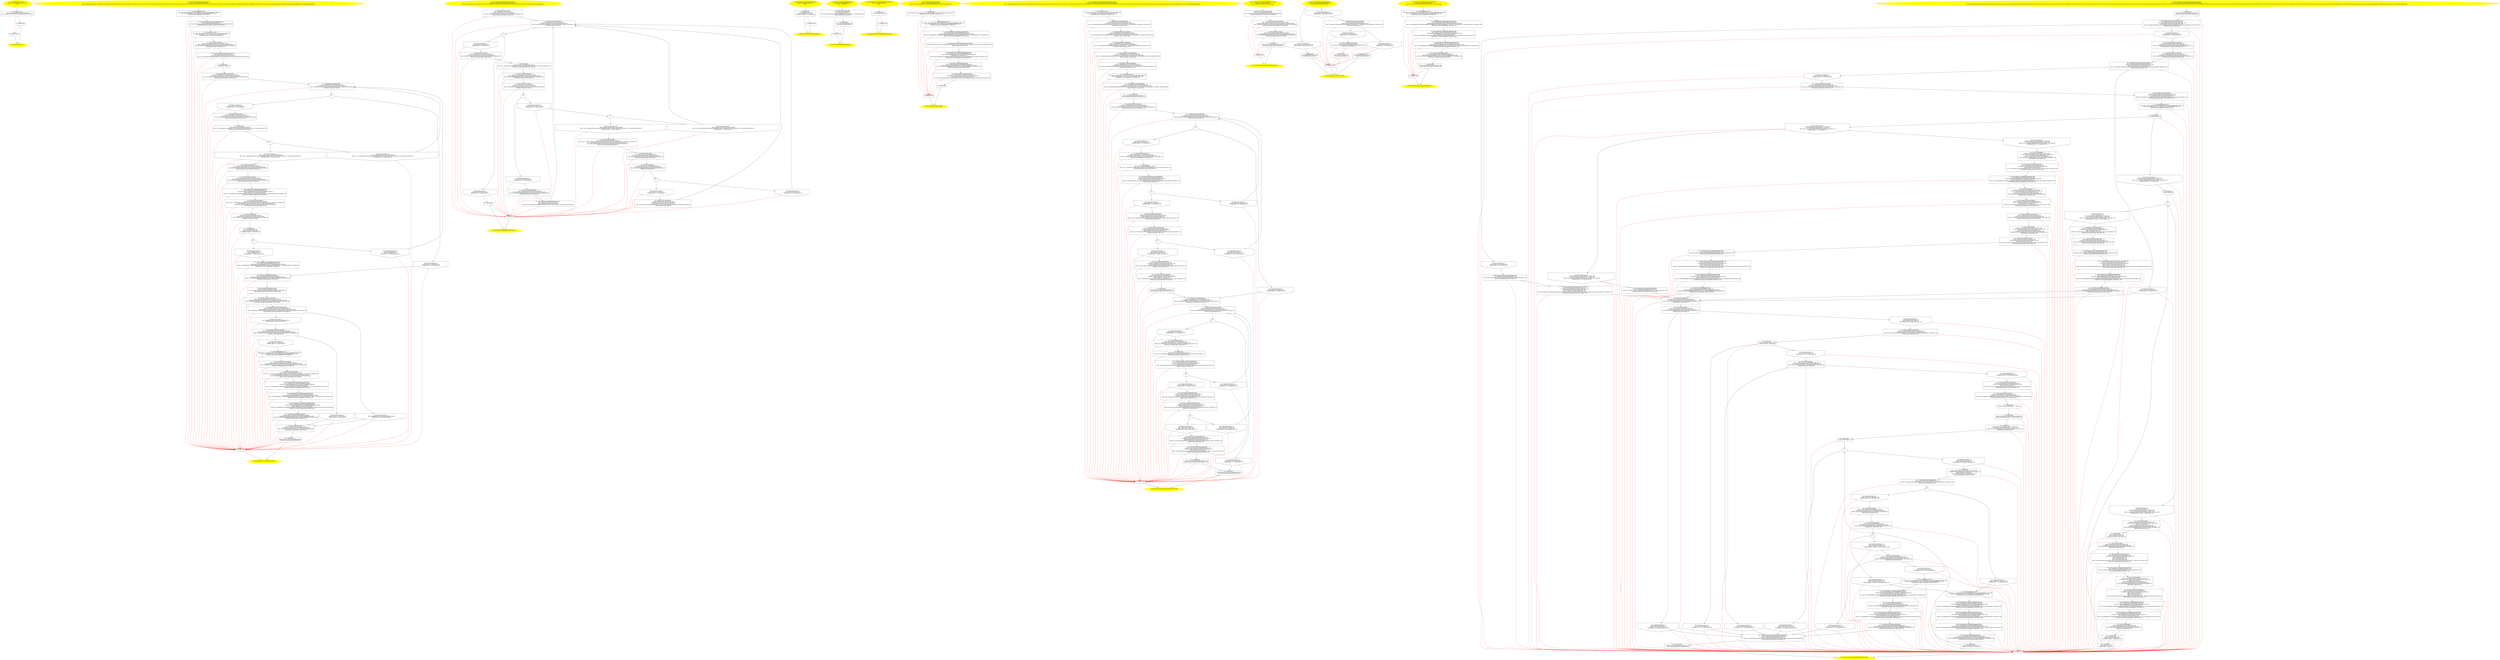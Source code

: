 /* @generated */
digraph cfg {
"com.zrlog.util.ParseUtil.<init>().9aae327c163caae2494a8102f0e038a2_1" [label="1: Start ParseUtil.<init>()\nFormals:  this:com.zrlog.util.ParseUtil*\nLocals:  \n  " color=yellow style=filled]
	

	 "com.zrlog.util.ParseUtil.<init>().9aae327c163caae2494a8102f0e038a2_1" -> "com.zrlog.util.ParseUtil.<init>().9aae327c163caae2494a8102f0e038a2_4" ;
"com.zrlog.util.ParseUtil.<init>().9aae327c163caae2494a8102f0e038a2_2" [label="2: Exit ParseUtil.<init>() \n  " color=yellow style=filled]
	

"com.zrlog.util.ParseUtil.<init>().9aae327c163caae2494a8102f0e038a2_3" [label="3:  exceptions sink \n  " shape="box"]
	

	 "com.zrlog.util.ParseUtil.<init>().9aae327c163caae2494a8102f0e038a2_3" -> "com.zrlog.util.ParseUtil.<init>().9aae327c163caae2494a8102f0e038a2_2" ;
"com.zrlog.util.ParseUtil.<init>().9aae327c163caae2494a8102f0e038a2_4" [label="4:  Call Object.<init>() \n   n$0=*&this:com.zrlog.util.ParseUtil* [line 18]\n  n$1=_fun_Object.<init>()(n$0:com.zrlog.util.ParseUtil*) [line 18]\n " shape="box"]
	

	 "com.zrlog.util.ParseUtil.<init>().9aae327c163caae2494a8102f0e038a2_4" -> "com.zrlog.util.ParseUtil.<init>().9aae327c163caae2494a8102f0e038a2_5" ;
	 "com.zrlog.util.ParseUtil.<init>().9aae327c163caae2494a8102f0e038a2_4" -> "com.zrlog.util.ParseUtil.<init>().9aae327c163caae2494a8102f0e038a2_3" [color="red" ];
"com.zrlog.util.ParseUtil.<init>().9aae327c163caae2494a8102f0e038a2_5" [label="5:  method_body \n  " shape="box"]
	

	 "com.zrlog.util.ParseUtil.<init>().9aae327c163caae2494a8102f0e038a2_5" -> "com.zrlog.util.ParseUtil.<init>().9aae327c163caae2494a8102f0e038a2_2" ;
	 "com.zrlog.util.ParseUtil.<init>().9aae327c163caae2494a8102f0e038a2_5" -> "com.zrlog.util.ParseUtil.<init>().9aae327c163caae2494a8102f0e038a2_3" [color="red" ];
"com.zrlog.util.ParseUtil.autoDigest(java.lang.String,int):java.lang.String.9908c8b619020dbaa113a0b4c62ea427_1" [label="1: Start String ParseUtil.autoDigest(String,int)\nFormals:  str:java.lang.String* size:int\nLocals:  $irvar18:void $irvar17:void $irvar16:void $irvar15:void $irvar14:void $irvar13:void $irvar12:void $irvar11:void $irvar10:void $irvar9:void $irvar8:void $irvar7:void $irvar6:void $irvar5:void $irvar4:void $irvar3:void $irvar2:void $irvar1:void $bcvar6:void $irvar0:void elements:org.jsoup.select.Elements* digest:java.lang.String* tLength:int allTextNode:java.util.List* document:org.jsoup.nodes.Document* sb:java.lang.StringBuilder* node:org.jsoup.nodes.Node* \n  " color=yellow style=filled]
	

	 "com.zrlog.util.ParseUtil.autoDigest(java.lang.String,int):java.lang.String.9908c8b619020dbaa113a0b4c62ea427_1" -> "com.zrlog.util.ParseUtil.autoDigest(java.lang.String,int):java.lang.String.9908c8b619020dbaa113a0b4c62ea427_4" ;
"com.zrlog.util.ParseUtil.autoDigest(java.lang.String,int):java.lang.String.9908c8b619020dbaa113a0b4c62ea427_2" [label="2: Exit String ParseUtil.autoDigest(String,int) \n  " color=yellow style=filled]
	

"com.zrlog.util.ParseUtil.autoDigest(java.lang.String,int):java.lang.String.9908c8b619020dbaa113a0b4c62ea427_3" [label="3:  exceptions sink \n  " shape="box"]
	

	 "com.zrlog.util.ParseUtil.autoDigest(java.lang.String,int):java.lang.String.9908c8b619020dbaa113a0b4c62ea427_3" -> "com.zrlog.util.ParseUtil.autoDigest(java.lang.String,int):java.lang.String.9908c8b619020dbaa113a0b4c62ea427_2" ;
"com.zrlog.util.ParseUtil.autoDigest(java.lang.String,int):java.lang.String.9908c8b619020dbaa113a0b4c62ea427_4" [label="4:  Call StringBuilder.<init>() \n   n$0=_fun___new(sizeof(t=java.lang.StringBuilder):java.lang.StringBuilder*) [line 28]\n  n$1=_fun_StringBuilder.<init>()(n$0:java.lang.StringBuilder*) [line 28]\n  *&sb:java.lang.StringBuilder*=n$0 [line 28]\n " shape="box"]
	

	 "com.zrlog.util.ParseUtil.autoDigest(java.lang.String,int):java.lang.String.9908c8b619020dbaa113a0b4c62ea427_4" -> "com.zrlog.util.ParseUtil.autoDigest(java.lang.String,int):java.lang.String.9908c8b619020dbaa113a0b4c62ea427_5" ;
	 "com.zrlog.util.ParseUtil.autoDigest(java.lang.String,int):java.lang.String.9908c8b619020dbaa113a0b4c62ea427_4" -> "com.zrlog.util.ParseUtil.autoDigest(java.lang.String,int):java.lang.String.9908c8b619020dbaa113a0b4c62ea427_3" [color="red" ];
"com.zrlog.util.ParseUtil.autoDigest(java.lang.String,int):java.lang.String.9908c8b619020dbaa113a0b4c62ea427_5" [label="5:  Call Document Jsoup.parseBodyFragment(String) \n   n$2=*&str:java.lang.String* [line 29]\n  n$3=_fun_Document Jsoup.parseBodyFragment(String)(n$2:java.lang.String*) [line 29]\n  *&document:org.jsoup.nodes.Document*=n$3 [line 29]\n " shape="box"]
	

	 "com.zrlog.util.ParseUtil.autoDigest(java.lang.String,int):java.lang.String.9908c8b619020dbaa113a0b4c62ea427_5" -> "com.zrlog.util.ParseUtil.autoDigest(java.lang.String,int):java.lang.String.9908c8b619020dbaa113a0b4c62ea427_6" ;
	 "com.zrlog.util.ParseUtil.autoDigest(java.lang.String,int):java.lang.String.9908c8b619020dbaa113a0b4c62ea427_5" -> "com.zrlog.util.ParseUtil.autoDigest(java.lang.String,int):java.lang.String.9908c8b619020dbaa113a0b4c62ea427_3" [color="red" ];
"com.zrlog.util.ParseUtil.autoDigest(java.lang.String,int):java.lang.String.9908c8b619020dbaa113a0b4c62ea427_6" [label="6:  Call ArrayList.<init>() \n   n$4=_fun___new(sizeof(t=java.util.ArrayList):java.util.ArrayList*) [line 30]\n  n$5=_fun_ArrayList.<init>()(n$4:java.util.ArrayList*) [line 30]\n  *&allTextNode:java.util.ArrayList*=n$4 [line 30]\n " shape="box"]
	

	 "com.zrlog.util.ParseUtil.autoDigest(java.lang.String,int):java.lang.String.9908c8b619020dbaa113a0b4c62ea427_6" -> "com.zrlog.util.ParseUtil.autoDigest(java.lang.String,int):java.lang.String.9908c8b619020dbaa113a0b4c62ea427_7" ;
	 "com.zrlog.util.ParseUtil.autoDigest(java.lang.String,int):java.lang.String.9908c8b619020dbaa113a0b4c62ea427_6" -> "com.zrlog.util.ParseUtil.autoDigest(java.lang.String,int):java.lang.String.9908c8b619020dbaa113a0b4c62ea427_3" [color="red" ];
"com.zrlog.util.ParseUtil.autoDigest(java.lang.String,int):java.lang.String.9908c8b619020dbaa113a0b4c62ea427_7" [label="7:  Call List Node.childNodes() \n   n$6=*&document:org.jsoup.nodes.Document* [line 31]\n  _=*n$6:org.jsoup.nodes.Document*(root org.jsoup.nodes.Document) [line 31]\n  n$8=_fun_List Node.childNodes()(n$6:org.jsoup.nodes.Document*) virtual [line 31]\n  *&$irvar0:java.util.List*=n$8 [line 31]\n " shape="box"]
	

	 "com.zrlog.util.ParseUtil.autoDigest(java.lang.String,int):java.lang.String.9908c8b619020dbaa113a0b4c62ea427_7" -> "com.zrlog.util.ParseUtil.autoDigest(java.lang.String,int):java.lang.String.9908c8b619020dbaa113a0b4c62ea427_8" ;
	 "com.zrlog.util.ParseUtil.autoDigest(java.lang.String,int):java.lang.String.9908c8b619020dbaa113a0b4c62ea427_7" -> "com.zrlog.util.ParseUtil.autoDigest(java.lang.String,int):java.lang.String.9908c8b619020dbaa113a0b4c62ea427_3" [color="red" ];
"com.zrlog.util.ParseUtil.autoDigest(java.lang.String,int):java.lang.String.9908c8b619020dbaa113a0b4c62ea427_8" [label="8:  Call void ParseUtil.getAllTextNode(List,List) \n   n$9=*&$irvar0:java.util.List* [line 31]\n  n$10=*&allTextNode:java.util.ArrayList* [line 31]\n  n$11=_fun_void ParseUtil.getAllTextNode(List,List)(n$9:java.util.List*,n$10:java.util.ArrayList*) [line 31]\n " shape="box"]
	

	 "com.zrlog.util.ParseUtil.autoDigest(java.lang.String,int):java.lang.String.9908c8b619020dbaa113a0b4c62ea427_8" -> "com.zrlog.util.ParseUtil.autoDigest(java.lang.String,int):java.lang.String.9908c8b619020dbaa113a0b4c62ea427_9" ;
	 "com.zrlog.util.ParseUtil.autoDigest(java.lang.String,int):java.lang.String.9908c8b619020dbaa113a0b4c62ea427_8" -> "com.zrlog.util.ParseUtil.autoDigest(java.lang.String,int):java.lang.String.9908c8b619020dbaa113a0b4c62ea427_3" [color="red" ];
"com.zrlog.util.ParseUtil.autoDigest(java.lang.String,int):java.lang.String.9908c8b619020dbaa113a0b4c62ea427_9" [label="9:  method_body \n   *&tLength:int=0 [line 32]\n " shape="box"]
	

	 "com.zrlog.util.ParseUtil.autoDigest(java.lang.String,int):java.lang.String.9908c8b619020dbaa113a0b4c62ea427_9" -> "com.zrlog.util.ParseUtil.autoDigest(java.lang.String,int):java.lang.String.9908c8b619020dbaa113a0b4c62ea427_10" ;
	 "com.zrlog.util.ParseUtil.autoDigest(java.lang.String,int):java.lang.String.9908c8b619020dbaa113a0b4c62ea427_9" -> "com.zrlog.util.ParseUtil.autoDigest(java.lang.String,int):java.lang.String.9908c8b619020dbaa113a0b4c62ea427_3" [color="red" ];
"com.zrlog.util.ParseUtil.autoDigest(java.lang.String,int):java.lang.String.9908c8b619020dbaa113a0b4c62ea427_10" [label="10:  Call Iterator ArrayList.iterator() \n   n$12=*&allTextNode:java.util.ArrayList* [line 33]\n  _=*n$12:java.util.ArrayList*(root java.util.ArrayList) [line 33]\n  n$14=_fun_Iterator ArrayList.iterator()(n$12:java.util.ArrayList*) interface virtual [line 33]\n  *&$bcvar6:java.util.Iterator*=n$14 [line 33]\n " shape="box"]
	

	 "com.zrlog.util.ParseUtil.autoDigest(java.lang.String,int):java.lang.String.9908c8b619020dbaa113a0b4c62ea427_10" -> "com.zrlog.util.ParseUtil.autoDigest(java.lang.String,int):java.lang.String.9908c8b619020dbaa113a0b4c62ea427_11" ;
	 "com.zrlog.util.ParseUtil.autoDigest(java.lang.String,int):java.lang.String.9908c8b619020dbaa113a0b4c62ea427_10" -> "com.zrlog.util.ParseUtil.autoDigest(java.lang.String,int):java.lang.String.9908c8b619020dbaa113a0b4c62ea427_3" [color="red" ];
"com.zrlog.util.ParseUtil.autoDigest(java.lang.String,int):java.lang.String.9908c8b619020dbaa113a0b4c62ea427_11" [label="11:  Call boolean Iterator.hasNext() \n   n$15=*&$bcvar6:java.util.Iterator* [line 33]\n  _=*n$15:java.util.Iterator*(root java.util.Iterator) [line 33]\n  n$17=_fun_boolean Iterator.hasNext()(n$15:java.util.Iterator*) interface virtual [line 33]\n  *&$irvar1:_Bool=n$17 [line 33]\n " shape="box"]
	

	 "com.zrlog.util.ParseUtil.autoDigest(java.lang.String,int):java.lang.String.9908c8b619020dbaa113a0b4c62ea427_11" -> "com.zrlog.util.ParseUtil.autoDigest(java.lang.String,int):java.lang.String.9908c8b619020dbaa113a0b4c62ea427_14" ;
	 "com.zrlog.util.ParseUtil.autoDigest(java.lang.String,int):java.lang.String.9908c8b619020dbaa113a0b4c62ea427_11" -> "com.zrlog.util.ParseUtil.autoDigest(java.lang.String,int):java.lang.String.9908c8b619020dbaa113a0b4c62ea427_3" [color="red" ];
"com.zrlog.util.ParseUtil.autoDigest(java.lang.String,int):java.lang.String.9908c8b619020dbaa113a0b4c62ea427_12" [label="12: Prune (true branch, if) \n   n$18=*&$irvar1:_Bool [line 33]\n  PRUNE(!(n$18 == 0), true); [line 33]\n " shape="invhouse"]
	

	 "com.zrlog.util.ParseUtil.autoDigest(java.lang.String,int):java.lang.String.9908c8b619020dbaa113a0b4c62ea427_12" -> "com.zrlog.util.ParseUtil.autoDigest(java.lang.String,int):java.lang.String.9908c8b619020dbaa113a0b4c62ea427_15" ;
	 "com.zrlog.util.ParseUtil.autoDigest(java.lang.String,int):java.lang.String.9908c8b619020dbaa113a0b4c62ea427_12" -> "com.zrlog.util.ParseUtil.autoDigest(java.lang.String,int):java.lang.String.9908c8b619020dbaa113a0b4c62ea427_3" [color="red" ];
"com.zrlog.util.ParseUtil.autoDigest(java.lang.String,int):java.lang.String.9908c8b619020dbaa113a0b4c62ea427_13" [label="13: Prune (false branch, if) \n   n$18=*&$irvar1:_Bool [line 33]\n  PRUNE((n$18 == 0), false); [line 33]\n " shape="invhouse"]
	

	 "com.zrlog.util.ParseUtil.autoDigest(java.lang.String,int):java.lang.String.9908c8b619020dbaa113a0b4c62ea427_13" -> "com.zrlog.util.ParseUtil.autoDigest(java.lang.String,int):java.lang.String.9908c8b619020dbaa113a0b4c62ea427_30" ;
	 "com.zrlog.util.ParseUtil.autoDigest(java.lang.String,int):java.lang.String.9908c8b619020dbaa113a0b4c62ea427_13" -> "com.zrlog.util.ParseUtil.autoDigest(java.lang.String,int):java.lang.String.9908c8b619020dbaa113a0b4c62ea427_3" [color="red" ];
"com.zrlog.util.ParseUtil.autoDigest(java.lang.String,int):java.lang.String.9908c8b619020dbaa113a0b4c62ea427_14" [label="14: + \n  " ]
	

	 "com.zrlog.util.ParseUtil.autoDigest(java.lang.String,int):java.lang.String.9908c8b619020dbaa113a0b4c62ea427_14" -> "com.zrlog.util.ParseUtil.autoDigest(java.lang.String,int):java.lang.String.9908c8b619020dbaa113a0b4c62ea427_12" ;
	 "com.zrlog.util.ParseUtil.autoDigest(java.lang.String,int):java.lang.String.9908c8b619020dbaa113a0b4c62ea427_14" -> "com.zrlog.util.ParseUtil.autoDigest(java.lang.String,int):java.lang.String.9908c8b619020dbaa113a0b4c62ea427_13" ;
"com.zrlog.util.ParseUtil.autoDigest(java.lang.String,int):java.lang.String.9908c8b619020dbaa113a0b4c62ea427_15" [label="15:  Call Object Iterator.next() \n   n$19=*&$bcvar6:java.util.Iterator* [line 33]\n  _=*n$19:java.util.Iterator*(root java.util.Iterator) [line 33]\n  n$21=_fun_Object Iterator.next()(n$19:java.util.Iterator*) interface virtual [line 33]\n  *&$irvar2:java.lang.Object*=n$21 [line 33]\n " shape="box"]
	

	 "com.zrlog.util.ParseUtil.autoDigest(java.lang.String,int):java.lang.String.9908c8b619020dbaa113a0b4c62ea427_15" -> "com.zrlog.util.ParseUtil.autoDigest(java.lang.String,int):java.lang.String.9908c8b619020dbaa113a0b4c62ea427_16" ;
	 "com.zrlog.util.ParseUtil.autoDigest(java.lang.String,int):java.lang.String.9908c8b619020dbaa113a0b4c62ea427_15" -> "com.zrlog.util.ParseUtil.autoDigest(java.lang.String,int):java.lang.String.9908c8b619020dbaa113a0b4c62ea427_3" [color="red" ];
"com.zrlog.util.ParseUtil.autoDigest(java.lang.String,int):java.lang.String.9908c8b619020dbaa113a0b4c62ea427_16" [label="16:  method_body \n   n$22=*&$irvar2:java.lang.Object* [line 33]\n  n$23=_fun___cast(n$22:java.lang.Object*,sizeof(t=org.jsoup.nodes.Node;sub_t=( sub )(cast)):void) [line 33]\n  *&node:org.jsoup.nodes.Node*=n$23 [line 33]\n " shape="box"]
	

	 "com.zrlog.util.ParseUtil.autoDigest(java.lang.String,int):java.lang.String.9908c8b619020dbaa113a0b4c62ea427_16" -> "com.zrlog.util.ParseUtil.autoDigest(java.lang.String,int):java.lang.String.9908c8b619020dbaa113a0b4c62ea427_19" ;
	 "com.zrlog.util.ParseUtil.autoDigest(java.lang.String,int):java.lang.String.9908c8b619020dbaa113a0b4c62ea427_16" -> "com.zrlog.util.ParseUtil.autoDigest(java.lang.String,int):java.lang.String.9908c8b619020dbaa113a0b4c62ea427_3" [color="red" ];
"com.zrlog.util.ParseUtil.autoDigest(java.lang.String,int):java.lang.String.9908c8b619020dbaa113a0b4c62ea427_17" [label="17: Prune (true branch, if) \n   n$24=*&node:org.jsoup.nodes.Node* [line 34]\n  n$25=_fun___instanceof(n$24:org.jsoup.nodes.Node*,sizeof(t=org.jsoup.nodes.TextNode;sub_t=( sub )(instof)):void) [line 34]\n  PRUNE(!(n$25 == 0), true); [line 34]\n " shape="invhouse"]
	

	 "com.zrlog.util.ParseUtil.autoDigest(java.lang.String,int):java.lang.String.9908c8b619020dbaa113a0b4c62ea427_17" -> "com.zrlog.util.ParseUtil.autoDigest(java.lang.String,int):java.lang.String.9908c8b619020dbaa113a0b4c62ea427_20" ;
	 "com.zrlog.util.ParseUtil.autoDigest(java.lang.String,int):java.lang.String.9908c8b619020dbaa113a0b4c62ea427_17" -> "com.zrlog.util.ParseUtil.autoDigest(java.lang.String,int):java.lang.String.9908c8b619020dbaa113a0b4c62ea427_3" [color="red" ];
"com.zrlog.util.ParseUtil.autoDigest(java.lang.String,int):java.lang.String.9908c8b619020dbaa113a0b4c62ea427_18" [label="18: Prune (false branch, if) \n   n$24=*&node:org.jsoup.nodes.Node* [line 34]\n  n$25=_fun___instanceof(n$24:org.jsoup.nodes.Node*,sizeof(t=org.jsoup.nodes.TextNode;sub_t=( sub )(instof)):void) [line 34]\n  PRUNE((n$25 == 0), false); [line 34]\n " shape="invhouse"]
	

	 "com.zrlog.util.ParseUtil.autoDigest(java.lang.String,int):java.lang.String.9908c8b619020dbaa113a0b4c62ea427_18" -> "com.zrlog.util.ParseUtil.autoDigest(java.lang.String,int):java.lang.String.9908c8b619020dbaa113a0b4c62ea427_11" ;
	 "com.zrlog.util.ParseUtil.autoDigest(java.lang.String,int):java.lang.String.9908c8b619020dbaa113a0b4c62ea427_18" -> "com.zrlog.util.ParseUtil.autoDigest(java.lang.String,int):java.lang.String.9908c8b619020dbaa113a0b4c62ea427_3" [color="red" ];
"com.zrlog.util.ParseUtil.autoDigest(java.lang.String,int):java.lang.String.9908c8b619020dbaa113a0b4c62ea427_19" [label="19: + \n  " ]
	

	 "com.zrlog.util.ParseUtil.autoDigest(java.lang.String,int):java.lang.String.9908c8b619020dbaa113a0b4c62ea427_19" -> "com.zrlog.util.ParseUtil.autoDigest(java.lang.String,int):java.lang.String.9908c8b619020dbaa113a0b4c62ea427_17" ;
	 "com.zrlog.util.ParseUtil.autoDigest(java.lang.String,int):java.lang.String.9908c8b619020dbaa113a0b4c62ea427_19" -> "com.zrlog.util.ParseUtil.autoDigest(java.lang.String,int):java.lang.String.9908c8b619020dbaa113a0b4c62ea427_18" ;
"com.zrlog.util.ParseUtil.autoDigest(java.lang.String,int):java.lang.String.9908c8b619020dbaa113a0b4c62ea427_20" [label="20:  Call Node Node.parent() \n   n$26=*&node:org.jsoup.nodes.Node* [line 35]\n  _=*n$26:org.jsoup.nodes.Node*(root org.jsoup.nodes.Node) [line 35]\n  n$28=_fun_Node Node.parent()(n$26:org.jsoup.nodes.Node*) virtual [line 35]\n  *&$irvar3:org.jsoup.nodes.Node*=n$28 [line 35]\n " shape="box"]
	

	 "com.zrlog.util.ParseUtil.autoDigest(java.lang.String,int):java.lang.String.9908c8b619020dbaa113a0b4c62ea427_20" -> "com.zrlog.util.ParseUtil.autoDigest(java.lang.String,int):java.lang.String.9908c8b619020dbaa113a0b4c62ea427_21" ;
	 "com.zrlog.util.ParseUtil.autoDigest(java.lang.String,int):java.lang.String.9908c8b619020dbaa113a0b4c62ea427_20" -> "com.zrlog.util.ParseUtil.autoDigest(java.lang.String,int):java.lang.String.9908c8b619020dbaa113a0b4c62ea427_3" [color="red" ];
"com.zrlog.util.ParseUtil.autoDigest(java.lang.String,int):java.lang.String.9908c8b619020dbaa113a0b4c62ea427_21" [label="21:  Call String Node.outerHtml() \n   n$29=*&$irvar3:org.jsoup.nodes.Node* [line 35]\n  _=*n$29:org.jsoup.nodes.Node*(root org.jsoup.nodes.Node) [line 35]\n  n$31=_fun_String Node.outerHtml()(n$29:org.jsoup.nodes.Node*) virtual [line 35]\n  *&$irvar4:java.lang.String*=n$31 [line 35]\n " shape="box"]
	

	 "com.zrlog.util.ParseUtil.autoDigest(java.lang.String,int):java.lang.String.9908c8b619020dbaa113a0b4c62ea427_21" -> "com.zrlog.util.ParseUtil.autoDigest(java.lang.String,int):java.lang.String.9908c8b619020dbaa113a0b4c62ea427_22" ;
	 "com.zrlog.util.ParseUtil.autoDigest(java.lang.String,int):java.lang.String.9908c8b619020dbaa113a0b4c62ea427_21" -> "com.zrlog.util.ParseUtil.autoDigest(java.lang.String,int):java.lang.String.9908c8b619020dbaa113a0b4c62ea427_3" [color="red" ];
"com.zrlog.util.ParseUtil.autoDigest(java.lang.String,int):java.lang.String.9908c8b619020dbaa113a0b4c62ea427_22" [label="22:  Call StringBuilder StringBuilder.append(String) \n   n$32=*&sb:java.lang.StringBuilder* [line 35]\n  _=*n$32:java.lang.StringBuilder*(root java.lang.StringBuilder) [line 35]\n  n$34=*&$irvar4:java.lang.String* [line 35]\n  n$35=_fun_StringBuilder StringBuilder.append(String)(n$32:java.lang.StringBuilder*,n$34:java.lang.String*) virtual [line 35]\n  *&$irvar5:java.lang.StringBuilder*=n$35 [line 35]\n " shape="box"]
	

	 "com.zrlog.util.ParseUtil.autoDigest(java.lang.String,int):java.lang.String.9908c8b619020dbaa113a0b4c62ea427_22" -> "com.zrlog.util.ParseUtil.autoDigest(java.lang.String,int):java.lang.String.9908c8b619020dbaa113a0b4c62ea427_23" ;
	 "com.zrlog.util.ParseUtil.autoDigest(java.lang.String,int):java.lang.String.9908c8b619020dbaa113a0b4c62ea427_22" -> "com.zrlog.util.ParseUtil.autoDigest(java.lang.String,int):java.lang.String.9908c8b619020dbaa113a0b4c62ea427_3" [color="red" ];
"com.zrlog.util.ParseUtil.autoDigest(java.lang.String,int):java.lang.String.9908c8b619020dbaa113a0b4c62ea427_23" [label="23:  Call String TextNode.text() \n   n$36=*&node:org.jsoup.nodes.Node* [line 36]\n  n$37=_fun___cast(n$36:org.jsoup.nodes.Node*,sizeof(t=org.jsoup.nodes.TextNode;sub_t=( sub )(cast)):void) [line 36]\n  _=*n$37:org.jsoup.nodes.TextNode*(root org.jsoup.nodes.TextNode) [line 36]\n  n$39=_fun_String TextNode.text()(n$37:org.jsoup.nodes.TextNode*) virtual [line 36]\n  *&$irvar6:java.lang.String*=n$39 [line 36]\n " shape="box"]
	

	 "com.zrlog.util.ParseUtil.autoDigest(java.lang.String,int):java.lang.String.9908c8b619020dbaa113a0b4c62ea427_23" -> "com.zrlog.util.ParseUtil.autoDigest(java.lang.String,int):java.lang.String.9908c8b619020dbaa113a0b4c62ea427_24" ;
	 "com.zrlog.util.ParseUtil.autoDigest(java.lang.String,int):java.lang.String.9908c8b619020dbaa113a0b4c62ea427_23" -> "com.zrlog.util.ParseUtil.autoDigest(java.lang.String,int):java.lang.String.9908c8b619020dbaa113a0b4c62ea427_3" [color="red" ];
"com.zrlog.util.ParseUtil.autoDigest(java.lang.String,int):java.lang.String.9908c8b619020dbaa113a0b4c62ea427_24" [label="24:  Call int String.length() \n   n$40=*&$irvar6:java.lang.String* [line 36]\n  _=*n$40:java.lang.String*(root java.lang.String) [line 36]\n  n$42=_fun_int String.length()(n$40:java.lang.String*) virtual [line 36]\n  *&$irvar7:int=n$42 [line 36]\n " shape="box"]
	

	 "com.zrlog.util.ParseUtil.autoDigest(java.lang.String,int):java.lang.String.9908c8b619020dbaa113a0b4c62ea427_24" -> "com.zrlog.util.ParseUtil.autoDigest(java.lang.String,int):java.lang.String.9908c8b619020dbaa113a0b4c62ea427_25" ;
	 "com.zrlog.util.ParseUtil.autoDigest(java.lang.String,int):java.lang.String.9908c8b619020dbaa113a0b4c62ea427_24" -> "com.zrlog.util.ParseUtil.autoDigest(java.lang.String,int):java.lang.String.9908c8b619020dbaa113a0b4c62ea427_3" [color="red" ];
"com.zrlog.util.ParseUtil.autoDigest(java.lang.String,int):java.lang.String.9908c8b619020dbaa113a0b4c62ea427_25" [label="25:  method_body \n   n$43=*&tLength:int [line 36]\n  n$44=*&$irvar7:int [line 36]\n  *&tLength:int=(n$43 + n$44) [line 36]\n " shape="box"]
	

	 "com.zrlog.util.ParseUtil.autoDigest(java.lang.String,int):java.lang.String.9908c8b619020dbaa113a0b4c62ea427_25" -> "com.zrlog.util.ParseUtil.autoDigest(java.lang.String,int):java.lang.String.9908c8b619020dbaa113a0b4c62ea427_28" ;
	 "com.zrlog.util.ParseUtil.autoDigest(java.lang.String,int):java.lang.String.9908c8b619020dbaa113a0b4c62ea427_25" -> "com.zrlog.util.ParseUtil.autoDigest(java.lang.String,int):java.lang.String.9908c8b619020dbaa113a0b4c62ea427_3" [color="red" ];
"com.zrlog.util.ParseUtil.autoDigest(java.lang.String,int):java.lang.String.9908c8b619020dbaa113a0b4c62ea427_26" [label="26: Prune (true branch, if) \n   n$45=*&tLength:int [line 37]\n  n$46=*&size:int [line 37]\n  PRUNE(!(n$45 <= n$46), true); [line 37]\n " shape="invhouse"]
	

	 "com.zrlog.util.ParseUtil.autoDigest(java.lang.String,int):java.lang.String.9908c8b619020dbaa113a0b4c62ea427_26" -> "com.zrlog.util.ParseUtil.autoDigest(java.lang.String,int):java.lang.String.9908c8b619020dbaa113a0b4c62ea427_29" ;
	 "com.zrlog.util.ParseUtil.autoDigest(java.lang.String,int):java.lang.String.9908c8b619020dbaa113a0b4c62ea427_26" -> "com.zrlog.util.ParseUtil.autoDigest(java.lang.String,int):java.lang.String.9908c8b619020dbaa113a0b4c62ea427_3" [color="red" ];
"com.zrlog.util.ParseUtil.autoDigest(java.lang.String,int):java.lang.String.9908c8b619020dbaa113a0b4c62ea427_27" [label="27: Prune (false branch, if) \n   n$45=*&tLength:int [line 37]\n  n$46=*&size:int [line 37]\n  PRUNE((n$45 <= n$46), false); [line 37]\n " shape="invhouse"]
	

	 "com.zrlog.util.ParseUtil.autoDigest(java.lang.String,int):java.lang.String.9908c8b619020dbaa113a0b4c62ea427_27" -> "com.zrlog.util.ParseUtil.autoDigest(java.lang.String,int):java.lang.String.9908c8b619020dbaa113a0b4c62ea427_11" ;
	 "com.zrlog.util.ParseUtil.autoDigest(java.lang.String,int):java.lang.String.9908c8b619020dbaa113a0b4c62ea427_27" -> "com.zrlog.util.ParseUtil.autoDigest(java.lang.String,int):java.lang.String.9908c8b619020dbaa113a0b4c62ea427_3" [color="red" ];
"com.zrlog.util.ParseUtil.autoDigest(java.lang.String,int):java.lang.String.9908c8b619020dbaa113a0b4c62ea427_28" [label="28: + \n  " ]
	

	 "com.zrlog.util.ParseUtil.autoDigest(java.lang.String,int):java.lang.String.9908c8b619020dbaa113a0b4c62ea427_28" -> "com.zrlog.util.ParseUtil.autoDigest(java.lang.String,int):java.lang.String.9908c8b619020dbaa113a0b4c62ea427_26" ;
	 "com.zrlog.util.ParseUtil.autoDigest(java.lang.String,int):java.lang.String.9908c8b619020dbaa113a0b4c62ea427_28" -> "com.zrlog.util.ParseUtil.autoDigest(java.lang.String,int):java.lang.String.9908c8b619020dbaa113a0b4c62ea427_27" ;
"com.zrlog.util.ParseUtil.autoDigest(java.lang.String,int):java.lang.String.9908c8b619020dbaa113a0b4c62ea427_29" [label="29:  Call StringBuilder StringBuilder.append(String) \n   n$47=*&sb:java.lang.StringBuilder* [line 38]\n  _=*n$47:java.lang.StringBuilder*(root java.lang.StringBuilder) [line 38]\n  n$49=_fun_StringBuilder StringBuilder.append(String)(n$47:java.lang.StringBuilder*,\" ...\":java.lang.Object*) virtual [line 38]\n  *&$irvar8:java.lang.StringBuilder*=n$49 [line 38]\n " shape="box"]
	

	 "com.zrlog.util.ParseUtil.autoDigest(java.lang.String,int):java.lang.String.9908c8b619020dbaa113a0b4c62ea427_29" -> "com.zrlog.util.ParseUtil.autoDigest(java.lang.String,int):java.lang.String.9908c8b619020dbaa113a0b4c62ea427_30" ;
	 "com.zrlog.util.ParseUtil.autoDigest(java.lang.String,int):java.lang.String.9908c8b619020dbaa113a0b4c62ea427_29" -> "com.zrlog.util.ParseUtil.autoDigest(java.lang.String,int):java.lang.String.9908c8b619020dbaa113a0b4c62ea427_3" [color="red" ];
"com.zrlog.util.ParseUtil.autoDigest(java.lang.String,int):java.lang.String.9908c8b619020dbaa113a0b4c62ea427_30" [label="30:  Call String StringBuilder.toString() \n   n$50=*&sb:java.lang.StringBuilder* [line 43]\n  _=*n$50:java.lang.StringBuilder*(root java.lang.StringBuilder) [line 43]\n  n$52=_fun_String StringBuilder.toString()(n$50:java.lang.StringBuilder*) virtual [line 43]\n  *&digest:java.lang.String*=n$52 [line 43]\n " shape="box"]
	

	 "com.zrlog.util.ParseUtil.autoDigest(java.lang.String,int):java.lang.String.9908c8b619020dbaa113a0b4c62ea427_30" -> "com.zrlog.util.ParseUtil.autoDigest(java.lang.String,int):java.lang.String.9908c8b619020dbaa113a0b4c62ea427_31" ;
	 "com.zrlog.util.ParseUtil.autoDigest(java.lang.String,int):java.lang.String.9908c8b619020dbaa113a0b4c62ea427_30" -> "com.zrlog.util.ParseUtil.autoDigest(java.lang.String,int):java.lang.String.9908c8b619020dbaa113a0b4c62ea427_3" [color="red" ];
"com.zrlog.util.ParseUtil.autoDigest(java.lang.String,int):java.lang.String.9908c8b619020dbaa113a0b4c62ea427_31" [label="31:  Call Document Jsoup.parse(String) \n   n$53=*&str:java.lang.String* [line 44]\n  n$54=_fun_Document Jsoup.parse(String)(n$53:java.lang.String*) [line 44]\n  *&$irvar9:org.jsoup.nodes.Document*=n$54 [line 44]\n " shape="box"]
	

	 "com.zrlog.util.ParseUtil.autoDigest(java.lang.String,int):java.lang.String.9908c8b619020dbaa113a0b4c62ea427_31" -> "com.zrlog.util.ParseUtil.autoDigest(java.lang.String,int):java.lang.String.9908c8b619020dbaa113a0b4c62ea427_32" ;
	 "com.zrlog.util.ParseUtil.autoDigest(java.lang.String,int):java.lang.String.9908c8b619020dbaa113a0b4c62ea427_31" -> "com.zrlog.util.ParseUtil.autoDigest(java.lang.String,int):java.lang.String.9908c8b619020dbaa113a0b4c62ea427_3" [color="red" ];
"com.zrlog.util.ParseUtil.autoDigest(java.lang.String,int):java.lang.String.9908c8b619020dbaa113a0b4c62ea427_32" [label="32:  Call Element Document.body() \n   n$55=*&$irvar9:org.jsoup.nodes.Document* [line 44]\n  _=*n$55:org.jsoup.nodes.Document*(root org.jsoup.nodes.Document) [line 44]\n  n$57=_fun_Element Document.body()(n$55:org.jsoup.nodes.Document*) virtual [line 44]\n  *&$irvar10:org.jsoup.nodes.Element*=n$57 [line 44]\n " shape="box"]
	

	 "com.zrlog.util.ParseUtil.autoDigest(java.lang.String,int):java.lang.String.9908c8b619020dbaa113a0b4c62ea427_32" -> "com.zrlog.util.ParseUtil.autoDigest(java.lang.String,int):java.lang.String.9908c8b619020dbaa113a0b4c62ea427_33" ;
	 "com.zrlog.util.ParseUtil.autoDigest(java.lang.String,int):java.lang.String.9908c8b619020dbaa113a0b4c62ea427_32" -> "com.zrlog.util.ParseUtil.autoDigest(java.lang.String,int):java.lang.String.9908c8b619020dbaa113a0b4c62ea427_3" [color="red" ];
"com.zrlog.util.ParseUtil.autoDigest(java.lang.String,int):java.lang.String.9908c8b619020dbaa113a0b4c62ea427_33" [label="33:  Call Elements Element.select(String) \n   n$58=*&$irvar10:org.jsoup.nodes.Element* [line 44]\n  _=*n$58:org.jsoup.nodes.Element*(root org.jsoup.nodes.Element) [line 44]\n  n$60=_fun_Elements Element.select(String)(n$58:org.jsoup.nodes.Element*,\"video\":java.lang.Object*) virtual [line 44]\n  *&elements:org.jsoup.select.Elements*=n$60 [line 44]\n " shape="box"]
	

	 "com.zrlog.util.ParseUtil.autoDigest(java.lang.String,int):java.lang.String.9908c8b619020dbaa113a0b4c62ea427_33" -> "com.zrlog.util.ParseUtil.autoDigest(java.lang.String,int):java.lang.String.9908c8b619020dbaa113a0b4c62ea427_34" ;
	 "com.zrlog.util.ParseUtil.autoDigest(java.lang.String,int):java.lang.String.9908c8b619020dbaa113a0b4c62ea427_33" -> "com.zrlog.util.ParseUtil.autoDigest(java.lang.String,int):java.lang.String.9908c8b619020dbaa113a0b4c62ea427_35" ;
	 "com.zrlog.util.ParseUtil.autoDigest(java.lang.String,int):java.lang.String.9908c8b619020dbaa113a0b4c62ea427_33" -> "com.zrlog.util.ParseUtil.autoDigest(java.lang.String,int):java.lang.String.9908c8b619020dbaa113a0b4c62ea427_3" [color="red" ];
"com.zrlog.util.ParseUtil.autoDigest(java.lang.String,int):java.lang.String.9908c8b619020dbaa113a0b4c62ea427_34" [label="34: Prune (true branch, if) \n   n$61=*&elements:org.jsoup.select.Elements* [line 45]\n  PRUNE(!(n$61 == null), true); [line 45]\n " shape="invhouse"]
	

	 "com.zrlog.util.ParseUtil.autoDigest(java.lang.String,int):java.lang.String.9908c8b619020dbaa113a0b4c62ea427_34" -> "com.zrlog.util.ParseUtil.autoDigest(java.lang.String,int):java.lang.String.9908c8b619020dbaa113a0b4c62ea427_36" ;
	 "com.zrlog.util.ParseUtil.autoDigest(java.lang.String,int):java.lang.String.9908c8b619020dbaa113a0b4c62ea427_34" -> "com.zrlog.util.ParseUtil.autoDigest(java.lang.String,int):java.lang.String.9908c8b619020dbaa113a0b4c62ea427_3" [color="red" ];
"com.zrlog.util.ParseUtil.autoDigest(java.lang.String,int):java.lang.String.9908c8b619020dbaa113a0b4c62ea427_35" [label="35: Prune (false branch, if) \n   n$61=*&elements:org.jsoup.select.Elements* [line 45]\n  PRUNE((n$61 == null), false); [line 45]\n " shape="invhouse"]
	

	 "com.zrlog.util.ParseUtil.autoDigest(java.lang.String,int):java.lang.String.9908c8b619020dbaa113a0b4c62ea427_35" -> "com.zrlog.util.ParseUtil.autoDigest(java.lang.String,int):java.lang.String.9908c8b619020dbaa113a0b4c62ea427_46" ;
	 "com.zrlog.util.ParseUtil.autoDigest(java.lang.String,int):java.lang.String.9908c8b619020dbaa113a0b4c62ea427_35" -> "com.zrlog.util.ParseUtil.autoDigest(java.lang.String,int):java.lang.String.9908c8b619020dbaa113a0b4c62ea427_3" [color="red" ];
"com.zrlog.util.ParseUtil.autoDigest(java.lang.String,int):java.lang.String.9908c8b619020dbaa113a0b4c62ea427_36" [label="36:  Call boolean ArrayList.isEmpty() \n   n$62=*&elements:org.jsoup.select.Elements* [line 45]\n  _=*n$62:org.jsoup.select.Elements*(root org.jsoup.select.Elements) [line 45]\n  n$64=_fun_boolean ArrayList.isEmpty()(n$62:org.jsoup.select.Elements*) virtual [line 45]\n  *&$irvar11:_Bool=n$64 [line 45]\n " shape="box"]
	

	 "com.zrlog.util.ParseUtil.autoDigest(java.lang.String,int):java.lang.String.9908c8b619020dbaa113a0b4c62ea427_36" -> "com.zrlog.util.ParseUtil.autoDigest(java.lang.String,int):java.lang.String.9908c8b619020dbaa113a0b4c62ea427_37" ;
	 "com.zrlog.util.ParseUtil.autoDigest(java.lang.String,int):java.lang.String.9908c8b619020dbaa113a0b4c62ea427_36" -> "com.zrlog.util.ParseUtil.autoDigest(java.lang.String,int):java.lang.String.9908c8b619020dbaa113a0b4c62ea427_38" ;
	 "com.zrlog.util.ParseUtil.autoDigest(java.lang.String,int):java.lang.String.9908c8b619020dbaa113a0b4c62ea427_36" -> "com.zrlog.util.ParseUtil.autoDigest(java.lang.String,int):java.lang.String.9908c8b619020dbaa113a0b4c62ea427_3" [color="red" ];
"com.zrlog.util.ParseUtil.autoDigest(java.lang.String,int):java.lang.String.9908c8b619020dbaa113a0b4c62ea427_37" [label="37: Prune (true branch, if) \n   n$65=*&$irvar11:_Bool [line 45]\n  PRUNE(!(n$65 != 0), true); [line 45]\n " shape="invhouse"]
	

	 "com.zrlog.util.ParseUtil.autoDigest(java.lang.String,int):java.lang.String.9908c8b619020dbaa113a0b4c62ea427_37" -> "com.zrlog.util.ParseUtil.autoDigest(java.lang.String,int):java.lang.String.9908c8b619020dbaa113a0b4c62ea427_39" ;
	 "com.zrlog.util.ParseUtil.autoDigest(java.lang.String,int):java.lang.String.9908c8b619020dbaa113a0b4c62ea427_37" -> "com.zrlog.util.ParseUtil.autoDigest(java.lang.String,int):java.lang.String.9908c8b619020dbaa113a0b4c62ea427_3" [color="red" ];
"com.zrlog.util.ParseUtil.autoDigest(java.lang.String,int):java.lang.String.9908c8b619020dbaa113a0b4c62ea427_38" [label="38: Prune (false branch, if) \n   n$65=*&$irvar11:_Bool [line 45]\n  PRUNE((n$65 != 0), false); [line 45]\n " shape="invhouse"]
	

	 "com.zrlog.util.ParseUtil.autoDigest(java.lang.String,int):java.lang.String.9908c8b619020dbaa113a0b4c62ea427_38" -> "com.zrlog.util.ParseUtil.autoDigest(java.lang.String,int):java.lang.String.9908c8b619020dbaa113a0b4c62ea427_46" ;
	 "com.zrlog.util.ParseUtil.autoDigest(java.lang.String,int):java.lang.String.9908c8b619020dbaa113a0b4c62ea427_38" -> "com.zrlog.util.ParseUtil.autoDigest(java.lang.String,int):java.lang.String.9908c8b619020dbaa113a0b4c62ea427_3" [color="red" ];
"com.zrlog.util.ParseUtil.autoDigest(java.lang.String,int):java.lang.String.9908c8b619020dbaa113a0b4c62ea427_39" [label="39:  Call StringBuilder.<init>() \n   n$66=_fun___new(sizeof(t=java.lang.StringBuilder):java.lang.StringBuilder*) [line 46]\n  n$67=_fun_StringBuilder.<init>()(n$66:java.lang.StringBuilder*) [line 46]\n  *&$irvar12:java.lang.StringBuilder*=n$66 [line 46]\n " shape="box"]
	

	 "com.zrlog.util.ParseUtil.autoDigest(java.lang.String,int):java.lang.String.9908c8b619020dbaa113a0b4c62ea427_39" -> "com.zrlog.util.ParseUtil.autoDigest(java.lang.String,int):java.lang.String.9908c8b619020dbaa113a0b4c62ea427_40" ;
	 "com.zrlog.util.ParseUtil.autoDigest(java.lang.String,int):java.lang.String.9908c8b619020dbaa113a0b4c62ea427_39" -> "com.zrlog.util.ParseUtil.autoDigest(java.lang.String,int):java.lang.String.9908c8b619020dbaa113a0b4c62ea427_3" [color="red" ];
"com.zrlog.util.ParseUtil.autoDigest(java.lang.String,int):java.lang.String.9908c8b619020dbaa113a0b4c62ea427_40" [label="40:  Call Object ArrayList.get(int) \n   n$68=*&elements:org.jsoup.select.Elements* [line 46]\n  _=*n$68:org.jsoup.select.Elements*(root org.jsoup.select.Elements) [line 46]\n  n$70=_fun_Object ArrayList.get(int)(n$68:org.jsoup.select.Elements*,0:int) virtual [line 46]\n  *&$irvar13:java.lang.Object*=n$70 [line 46]\n " shape="box"]
	

	 "com.zrlog.util.ParseUtil.autoDigest(java.lang.String,int):java.lang.String.9908c8b619020dbaa113a0b4c62ea427_40" -> "com.zrlog.util.ParseUtil.autoDigest(java.lang.String,int):java.lang.String.9908c8b619020dbaa113a0b4c62ea427_41" ;
	 "com.zrlog.util.ParseUtil.autoDigest(java.lang.String,int):java.lang.String.9908c8b619020dbaa113a0b4c62ea427_40" -> "com.zrlog.util.ParseUtil.autoDigest(java.lang.String,int):java.lang.String.9908c8b619020dbaa113a0b4c62ea427_3" [color="red" ];
"com.zrlog.util.ParseUtil.autoDigest(java.lang.String,int):java.lang.String.9908c8b619020dbaa113a0b4c62ea427_41" [label="41:  Call String Node.toString() \n   n$71=*&$irvar13:java.lang.Object* [line 46]\n  n$72=_fun___cast(n$71:java.lang.Object*,sizeof(t=org.jsoup.nodes.Element;sub_t=( sub )(cast)):void) [line 46]\n  _=*n$72:org.jsoup.nodes.Element*(root org.jsoup.nodes.Element) [line 46]\n  n$74=_fun_String Node.toString()(n$72:org.jsoup.nodes.Element*) virtual [line 46]\n  *&$irvar14:java.lang.String*=n$74 [line 46]\n " shape="box"]
	

	 "com.zrlog.util.ParseUtil.autoDigest(java.lang.String,int):java.lang.String.9908c8b619020dbaa113a0b4c62ea427_41" -> "com.zrlog.util.ParseUtil.autoDigest(java.lang.String,int):java.lang.String.9908c8b619020dbaa113a0b4c62ea427_42" ;
	 "com.zrlog.util.ParseUtil.autoDigest(java.lang.String,int):java.lang.String.9908c8b619020dbaa113a0b4c62ea427_41" -> "com.zrlog.util.ParseUtil.autoDigest(java.lang.String,int):java.lang.String.9908c8b619020dbaa113a0b4c62ea427_3" [color="red" ];
"com.zrlog.util.ParseUtil.autoDigest(java.lang.String,int):java.lang.String.9908c8b619020dbaa113a0b4c62ea427_42" [label="42:  Call StringBuilder StringBuilder.append(String) \n   n$75=*&$irvar12:java.lang.StringBuilder* [line 46]\n  _=*n$75:java.lang.StringBuilder*(root java.lang.StringBuilder) [line 46]\n  n$77=*&$irvar14:java.lang.String* [line 46]\n  n$78=_fun_StringBuilder StringBuilder.append(String)(n$75:java.lang.StringBuilder*,n$77:java.lang.String*) virtual [line 46]\n  *&$irvar15:java.lang.StringBuilder*=n$78 [line 46]\n " shape="box"]
	

	 "com.zrlog.util.ParseUtil.autoDigest(java.lang.String,int):java.lang.String.9908c8b619020dbaa113a0b4c62ea427_42" -> "com.zrlog.util.ParseUtil.autoDigest(java.lang.String,int):java.lang.String.9908c8b619020dbaa113a0b4c62ea427_43" ;
	 "com.zrlog.util.ParseUtil.autoDigest(java.lang.String,int):java.lang.String.9908c8b619020dbaa113a0b4c62ea427_42" -> "com.zrlog.util.ParseUtil.autoDigest(java.lang.String,int):java.lang.String.9908c8b619020dbaa113a0b4c62ea427_3" [color="red" ];
"com.zrlog.util.ParseUtil.autoDigest(java.lang.String,int):java.lang.String.9908c8b619020dbaa113a0b4c62ea427_43" [label="43:  Call StringBuilder StringBuilder.append(String) \n   n$79=*&$irvar15:java.lang.StringBuilder* [line 46]\n  _=*n$79:java.lang.StringBuilder*(root java.lang.StringBuilder) [line 46]\n  n$81=_fun_StringBuilder StringBuilder.append(String)(n$79:java.lang.StringBuilder*,\"<br/>\":java.lang.Object*) virtual [line 46]\n  *&$irvar16:java.lang.StringBuilder*=n$81 [line 46]\n " shape="box"]
	

	 "com.zrlog.util.ParseUtil.autoDigest(java.lang.String,int):java.lang.String.9908c8b619020dbaa113a0b4c62ea427_43" -> "com.zrlog.util.ParseUtil.autoDigest(java.lang.String,int):java.lang.String.9908c8b619020dbaa113a0b4c62ea427_44" ;
	 "com.zrlog.util.ParseUtil.autoDigest(java.lang.String,int):java.lang.String.9908c8b619020dbaa113a0b4c62ea427_43" -> "com.zrlog.util.ParseUtil.autoDigest(java.lang.String,int):java.lang.String.9908c8b619020dbaa113a0b4c62ea427_3" [color="red" ];
"com.zrlog.util.ParseUtil.autoDigest(java.lang.String,int):java.lang.String.9908c8b619020dbaa113a0b4c62ea427_44" [label="44:  Call StringBuilder StringBuilder.append(String) \n   n$82=*&$irvar16:java.lang.StringBuilder* [line 46]\n  _=*n$82:java.lang.StringBuilder*(root java.lang.StringBuilder) [line 46]\n  n$84=*&digest:java.lang.String* [line 46]\n  n$85=_fun_StringBuilder StringBuilder.append(String)(n$82:java.lang.StringBuilder*,n$84:java.lang.String*) virtual [line 46]\n  *&$irvar17:java.lang.StringBuilder*=n$85 [line 46]\n " shape="box"]
	

	 "com.zrlog.util.ParseUtil.autoDigest(java.lang.String,int):java.lang.String.9908c8b619020dbaa113a0b4c62ea427_44" -> "com.zrlog.util.ParseUtil.autoDigest(java.lang.String,int):java.lang.String.9908c8b619020dbaa113a0b4c62ea427_45" ;
	 "com.zrlog.util.ParseUtil.autoDigest(java.lang.String,int):java.lang.String.9908c8b619020dbaa113a0b4c62ea427_44" -> "com.zrlog.util.ParseUtil.autoDigest(java.lang.String,int):java.lang.String.9908c8b619020dbaa113a0b4c62ea427_3" [color="red" ];
"com.zrlog.util.ParseUtil.autoDigest(java.lang.String,int):java.lang.String.9908c8b619020dbaa113a0b4c62ea427_45" [label="45:  Call String StringBuilder.toString() \n   n$86=*&$irvar17:java.lang.StringBuilder* [line 46]\n  _=*n$86:java.lang.StringBuilder*(root java.lang.StringBuilder) [line 46]\n  n$88=_fun_String StringBuilder.toString()(n$86:java.lang.StringBuilder*) virtual [line 46]\n  *&digest:java.lang.String*=n$88 [line 46]\n " shape="box"]
	

	 "com.zrlog.util.ParseUtil.autoDigest(java.lang.String,int):java.lang.String.9908c8b619020dbaa113a0b4c62ea427_45" -> "com.zrlog.util.ParseUtil.autoDigest(java.lang.String,int):java.lang.String.9908c8b619020dbaa113a0b4c62ea427_46" ;
	 "com.zrlog.util.ParseUtil.autoDigest(java.lang.String,int):java.lang.String.9908c8b619020dbaa113a0b4c62ea427_45" -> "com.zrlog.util.ParseUtil.autoDigest(java.lang.String,int):java.lang.String.9908c8b619020dbaa113a0b4c62ea427_3" [color="red" ];
"com.zrlog.util.ParseUtil.autoDigest(java.lang.String,int):java.lang.String.9908c8b619020dbaa113a0b4c62ea427_46" [label="46:  Call String String.trim() \n   n$89=*&digest:java.lang.String* [line 48]\n  _=*n$89:java.lang.String*(root java.lang.String) [line 48]\n  n$91=_fun_String String.trim()(n$89:java.lang.String*) virtual [line 48]\n  *&$irvar18:java.lang.String*=n$91 [line 48]\n " shape="box"]
	

	 "com.zrlog.util.ParseUtil.autoDigest(java.lang.String,int):java.lang.String.9908c8b619020dbaa113a0b4c62ea427_46" -> "com.zrlog.util.ParseUtil.autoDigest(java.lang.String,int):java.lang.String.9908c8b619020dbaa113a0b4c62ea427_47" ;
	 "com.zrlog.util.ParseUtil.autoDigest(java.lang.String,int):java.lang.String.9908c8b619020dbaa113a0b4c62ea427_46" -> "com.zrlog.util.ParseUtil.autoDigest(java.lang.String,int):java.lang.String.9908c8b619020dbaa113a0b4c62ea427_3" [color="red" ];
"com.zrlog.util.ParseUtil.autoDigest(java.lang.String,int):java.lang.String.9908c8b619020dbaa113a0b4c62ea427_47" [label="47:  method_body \n   n$92=*&$irvar18:java.lang.String* [line 48]\n  *&return:java.lang.String*=n$92 [line 48]\n " shape="box"]
	

	 "com.zrlog.util.ParseUtil.autoDigest(java.lang.String,int):java.lang.String.9908c8b619020dbaa113a0b4c62ea427_47" -> "com.zrlog.util.ParseUtil.autoDigest(java.lang.String,int):java.lang.String.9908c8b619020dbaa113a0b4c62ea427_2" ;
	 "com.zrlog.util.ParseUtil.autoDigest(java.lang.String,int):java.lang.String.9908c8b619020dbaa113a0b4c62ea427_47" -> "com.zrlog.util.ParseUtil.autoDigest(java.lang.String,int):java.lang.String.9908c8b619020dbaa113a0b4c62ea427_3" [color="red" ];
"com.zrlog.util.ParseUtil.getAllTextNode(java.util.List,java.util.List):void.636949c1dd15174810954431f86c50c9_1" [label="1: Start void ParseUtil.getAllTextNode(List,List)\nFormals:  nodes:java.util.List* nodeList:java.util.List*\nLocals:  $irvar8:void $irvar7:void $irvar6:void $irvar5:void $irvar4:void $irvar3:void $irvar2:void $irvar1:void $irvar0:void $bcvar2:void node:org.jsoup.nodes.Node* \n  " color=yellow style=filled]
	

	 "com.zrlog.util.ParseUtil.getAllTextNode(java.util.List,java.util.List):void.636949c1dd15174810954431f86c50c9_1" -> "com.zrlog.util.ParseUtil.getAllTextNode(java.util.List,java.util.List):void.636949c1dd15174810954431f86c50c9_4" ;
"com.zrlog.util.ParseUtil.getAllTextNode(java.util.List,java.util.List):void.636949c1dd15174810954431f86c50c9_2" [label="2: Exit void ParseUtil.getAllTextNode(List,List) \n  " color=yellow style=filled]
	

"com.zrlog.util.ParseUtil.getAllTextNode(java.util.List,java.util.List):void.636949c1dd15174810954431f86c50c9_3" [label="3:  exceptions sink \n  " shape="box"]
	

	 "com.zrlog.util.ParseUtil.getAllTextNode(java.util.List,java.util.List):void.636949c1dd15174810954431f86c50c9_3" -> "com.zrlog.util.ParseUtil.getAllTextNode(java.util.List,java.util.List):void.636949c1dd15174810954431f86c50c9_2" ;
"com.zrlog.util.ParseUtil.getAllTextNode(java.util.List,java.util.List):void.636949c1dd15174810954431f86c50c9_4" [label="4:  Call Iterator List.iterator() \n   n$0=*&nodes:java.util.List* [line 52]\n  _=*n$0:java.util.List*(root java.util.List) [line 52]\n  n$2=_fun_Iterator List.iterator()(n$0:java.util.List*) interface virtual [line 52]\n  *&$bcvar2:java.util.Iterator*=n$2 [line 52]\n " shape="box"]
	

	 "com.zrlog.util.ParseUtil.getAllTextNode(java.util.List,java.util.List):void.636949c1dd15174810954431f86c50c9_4" -> "com.zrlog.util.ParseUtil.getAllTextNode(java.util.List,java.util.List):void.636949c1dd15174810954431f86c50c9_5" ;
	 "com.zrlog.util.ParseUtil.getAllTextNode(java.util.List,java.util.List):void.636949c1dd15174810954431f86c50c9_4" -> "com.zrlog.util.ParseUtil.getAllTextNode(java.util.List,java.util.List):void.636949c1dd15174810954431f86c50c9_3" [color="red" ];
"com.zrlog.util.ParseUtil.getAllTextNode(java.util.List,java.util.List):void.636949c1dd15174810954431f86c50c9_5" [label="5:  Call boolean Iterator.hasNext() \n   n$3=*&$bcvar2:java.util.Iterator* [line 52]\n  _=*n$3:java.util.Iterator*(root java.util.Iterator) [line 52]\n  n$5=_fun_boolean Iterator.hasNext()(n$3:java.util.Iterator*) interface virtual [line 52]\n  *&$irvar0:_Bool=n$5 [line 52]\n " shape="box"]
	

	 "com.zrlog.util.ParseUtil.getAllTextNode(java.util.List,java.util.List):void.636949c1dd15174810954431f86c50c9_5" -> "com.zrlog.util.ParseUtil.getAllTextNode(java.util.List,java.util.List):void.636949c1dd15174810954431f86c50c9_8" ;
	 "com.zrlog.util.ParseUtil.getAllTextNode(java.util.List,java.util.List):void.636949c1dd15174810954431f86c50c9_5" -> "com.zrlog.util.ParseUtil.getAllTextNode(java.util.List,java.util.List):void.636949c1dd15174810954431f86c50c9_3" [color="red" ];
"com.zrlog.util.ParseUtil.getAllTextNode(java.util.List,java.util.List):void.636949c1dd15174810954431f86c50c9_6" [label="6: Prune (true branch, if) \n   n$6=*&$irvar0:_Bool [line 52]\n  PRUNE(!(n$6 == 0), true); [line 52]\n " shape="invhouse"]
	

	 "com.zrlog.util.ParseUtil.getAllTextNode(java.util.List,java.util.List):void.636949c1dd15174810954431f86c50c9_6" -> "com.zrlog.util.ParseUtil.getAllTextNode(java.util.List,java.util.List):void.636949c1dd15174810954431f86c50c9_9" ;
	 "com.zrlog.util.ParseUtil.getAllTextNode(java.util.List,java.util.List):void.636949c1dd15174810954431f86c50c9_6" -> "com.zrlog.util.ParseUtil.getAllTextNode(java.util.List,java.util.List):void.636949c1dd15174810954431f86c50c9_3" [color="red" ];
"com.zrlog.util.ParseUtil.getAllTextNode(java.util.List,java.util.List):void.636949c1dd15174810954431f86c50c9_7" [label="7: Prune (false branch, if) \n   n$6=*&$irvar0:_Bool [line 52]\n  PRUNE((n$6 == 0), false); [line 52]\n " shape="invhouse"]
	

	 "com.zrlog.util.ParseUtil.getAllTextNode(java.util.List,java.util.List):void.636949c1dd15174810954431f86c50c9_7" -> "com.zrlog.util.ParseUtil.getAllTextNode(java.util.List,java.util.List):void.636949c1dd15174810954431f86c50c9_28" ;
	 "com.zrlog.util.ParseUtil.getAllTextNode(java.util.List,java.util.List):void.636949c1dd15174810954431f86c50c9_7" -> "com.zrlog.util.ParseUtil.getAllTextNode(java.util.List,java.util.List):void.636949c1dd15174810954431f86c50c9_3" [color="red" ];
"com.zrlog.util.ParseUtil.getAllTextNode(java.util.List,java.util.List):void.636949c1dd15174810954431f86c50c9_8" [label="8: + \n  " ]
	

	 "com.zrlog.util.ParseUtil.getAllTextNode(java.util.List,java.util.List):void.636949c1dd15174810954431f86c50c9_8" -> "com.zrlog.util.ParseUtil.getAllTextNode(java.util.List,java.util.List):void.636949c1dd15174810954431f86c50c9_6" ;
	 "com.zrlog.util.ParseUtil.getAllTextNode(java.util.List,java.util.List):void.636949c1dd15174810954431f86c50c9_8" -> "com.zrlog.util.ParseUtil.getAllTextNode(java.util.List,java.util.List):void.636949c1dd15174810954431f86c50c9_7" ;
"com.zrlog.util.ParseUtil.getAllTextNode(java.util.List,java.util.List):void.636949c1dd15174810954431f86c50c9_9" [label="9:  Call Object Iterator.next() \n   n$7=*&$bcvar2:java.util.Iterator* [line 52]\n  _=*n$7:java.util.Iterator*(root java.util.Iterator) [line 52]\n  n$9=_fun_Object Iterator.next()(n$7:java.util.Iterator*) interface virtual [line 52]\n  *&$irvar1:java.lang.Object*=n$9 [line 52]\n " shape="box"]
	

	 "com.zrlog.util.ParseUtil.getAllTextNode(java.util.List,java.util.List):void.636949c1dd15174810954431f86c50c9_9" -> "com.zrlog.util.ParseUtil.getAllTextNode(java.util.List,java.util.List):void.636949c1dd15174810954431f86c50c9_10" ;
	 "com.zrlog.util.ParseUtil.getAllTextNode(java.util.List,java.util.List):void.636949c1dd15174810954431f86c50c9_9" -> "com.zrlog.util.ParseUtil.getAllTextNode(java.util.List,java.util.List):void.636949c1dd15174810954431f86c50c9_3" [color="red" ];
"com.zrlog.util.ParseUtil.getAllTextNode(java.util.List,java.util.List):void.636949c1dd15174810954431f86c50c9_10" [label="10:  method_body \n   n$10=*&$irvar1:java.lang.Object* [line 52]\n  n$11=_fun___cast(n$10:java.lang.Object*,sizeof(t=org.jsoup.nodes.Node;sub_t=( sub )(cast)):void) [line 52]\n  *&node:org.jsoup.nodes.Node*=n$11 [line 52]\n " shape="box"]
	

	 "com.zrlog.util.ParseUtil.getAllTextNode(java.util.List,java.util.List):void.636949c1dd15174810954431f86c50c9_10" -> "com.zrlog.util.ParseUtil.getAllTextNode(java.util.List,java.util.List):void.636949c1dd15174810954431f86c50c9_11" ;
	 "com.zrlog.util.ParseUtil.getAllTextNode(java.util.List,java.util.List):void.636949c1dd15174810954431f86c50c9_10" -> "com.zrlog.util.ParseUtil.getAllTextNode(java.util.List,java.util.List):void.636949c1dd15174810954431f86c50c9_3" [color="red" ];
"com.zrlog.util.ParseUtil.getAllTextNode(java.util.List,java.util.List):void.636949c1dd15174810954431f86c50c9_11" [label="11:  Call List Node.childNodes() \n   n$12=*&node:org.jsoup.nodes.Node* [line 53]\n  _=*n$12:org.jsoup.nodes.Node*(root org.jsoup.nodes.Node) [line 53]\n  n$14=_fun_List Node.childNodes()(n$12:org.jsoup.nodes.Node*) virtual [line 53]\n  *&$irvar2:java.util.List*=n$14 [line 53]\n " shape="box"]
	

	 "com.zrlog.util.ParseUtil.getAllTextNode(java.util.List,java.util.List):void.636949c1dd15174810954431f86c50c9_11" -> "com.zrlog.util.ParseUtil.getAllTextNode(java.util.List,java.util.List):void.636949c1dd15174810954431f86c50c9_12" ;
	 "com.zrlog.util.ParseUtil.getAllTextNode(java.util.List,java.util.List):void.636949c1dd15174810954431f86c50c9_11" -> "com.zrlog.util.ParseUtil.getAllTextNode(java.util.List,java.util.List):void.636949c1dd15174810954431f86c50c9_3" [color="red" ];
"com.zrlog.util.ParseUtil.getAllTextNode(java.util.List,java.util.List):void.636949c1dd15174810954431f86c50c9_12" [label="12:  Call boolean List.isEmpty() \n   n$15=*&$irvar2:java.util.List* [line 53]\n  _=*n$15:java.util.List*(root java.util.List) [line 53]\n  n$17=_fun_boolean List.isEmpty()(n$15:java.util.List*) interface virtual [line 53]\n  *&$irvar3:_Bool=n$17 [line 53]\n " shape="box"]
	

	 "com.zrlog.util.ParseUtil.getAllTextNode(java.util.List,java.util.List):void.636949c1dd15174810954431f86c50c9_12" -> "com.zrlog.util.ParseUtil.getAllTextNode(java.util.List,java.util.List):void.636949c1dd15174810954431f86c50c9_15" ;
	 "com.zrlog.util.ParseUtil.getAllTextNode(java.util.List,java.util.List):void.636949c1dd15174810954431f86c50c9_12" -> "com.zrlog.util.ParseUtil.getAllTextNode(java.util.List,java.util.List):void.636949c1dd15174810954431f86c50c9_3" [color="red" ];
"com.zrlog.util.ParseUtil.getAllTextNode(java.util.List,java.util.List):void.636949c1dd15174810954431f86c50c9_13" [label="13: Prune (true branch, if) \n   n$18=*&$irvar3:_Bool [line 53]\n  PRUNE(!(n$18 != 0), true); [line 53]\n " shape="invhouse"]
	

	 "com.zrlog.util.ParseUtil.getAllTextNode(java.util.List,java.util.List):void.636949c1dd15174810954431f86c50c9_13" -> "com.zrlog.util.ParseUtil.getAllTextNode(java.util.List,java.util.List):void.636949c1dd15174810954431f86c50c9_16" ;
	 "com.zrlog.util.ParseUtil.getAllTextNode(java.util.List,java.util.List):void.636949c1dd15174810954431f86c50c9_13" -> "com.zrlog.util.ParseUtil.getAllTextNode(java.util.List,java.util.List):void.636949c1dd15174810954431f86c50c9_3" [color="red" ];
"com.zrlog.util.ParseUtil.getAllTextNode(java.util.List,java.util.List):void.636949c1dd15174810954431f86c50c9_14" [label="14: Prune (false branch, if) \n   n$18=*&$irvar3:_Bool [line 53]\n  PRUNE((n$18 != 0), false); [line 53]\n " shape="invhouse"]
	

	 "com.zrlog.util.ParseUtil.getAllTextNode(java.util.List,java.util.List):void.636949c1dd15174810954431f86c50c9_14" -> "com.zrlog.util.ParseUtil.getAllTextNode(java.util.List,java.util.List):void.636949c1dd15174810954431f86c50c9_20" ;
	 "com.zrlog.util.ParseUtil.getAllTextNode(java.util.List,java.util.List):void.636949c1dd15174810954431f86c50c9_14" -> "com.zrlog.util.ParseUtil.getAllTextNode(java.util.List,java.util.List):void.636949c1dd15174810954431f86c50c9_3" [color="red" ];
"com.zrlog.util.ParseUtil.getAllTextNode(java.util.List,java.util.List):void.636949c1dd15174810954431f86c50c9_15" [label="15: + \n  " ]
	

	 "com.zrlog.util.ParseUtil.getAllTextNode(java.util.List,java.util.List):void.636949c1dd15174810954431f86c50c9_15" -> "com.zrlog.util.ParseUtil.getAllTextNode(java.util.List,java.util.List):void.636949c1dd15174810954431f86c50c9_13" ;
	 "com.zrlog.util.ParseUtil.getAllTextNode(java.util.List,java.util.List):void.636949c1dd15174810954431f86c50c9_15" -> "com.zrlog.util.ParseUtil.getAllTextNode(java.util.List,java.util.List):void.636949c1dd15174810954431f86c50c9_14" ;
"com.zrlog.util.ParseUtil.getAllTextNode(java.util.List,java.util.List):void.636949c1dd15174810954431f86c50c9_16" [label="16:  Call List Node.childNodes() \n   n$19=*&node:org.jsoup.nodes.Node* [line 54]\n  _=*n$19:org.jsoup.nodes.Node*(root org.jsoup.nodes.Node) [line 54]\n  n$21=_fun_List Node.childNodes()(n$19:org.jsoup.nodes.Node*) virtual [line 54]\n  *&$irvar4:java.util.List*=n$21 [line 54]\n " shape="box"]
	

	 "com.zrlog.util.ParseUtil.getAllTextNode(java.util.List,java.util.List):void.636949c1dd15174810954431f86c50c9_16" -> "com.zrlog.util.ParseUtil.getAllTextNode(java.util.List,java.util.List):void.636949c1dd15174810954431f86c50c9_17" ;
	 "com.zrlog.util.ParseUtil.getAllTextNode(java.util.List,java.util.List):void.636949c1dd15174810954431f86c50c9_16" -> "com.zrlog.util.ParseUtil.getAllTextNode(java.util.List,java.util.List):void.636949c1dd15174810954431f86c50c9_3" [color="red" ];
"com.zrlog.util.ParseUtil.getAllTextNode(java.util.List,java.util.List):void.636949c1dd15174810954431f86c50c9_17" [label="17:  Call void ParseUtil.getAllTextNode(List,List) \n   n$22=*&$irvar4:java.util.List* [line 54]\n  n$23=*&nodeList:java.util.List* [line 54]\n  n$24=_fun_void ParseUtil.getAllTextNode(List,List)(n$22:java.util.List*,n$23:java.util.List*) [line 54]\n " shape="box"]
	

	 "com.zrlog.util.ParseUtil.getAllTextNode(java.util.List,java.util.List):void.636949c1dd15174810954431f86c50c9_17" -> "com.zrlog.util.ParseUtil.getAllTextNode(java.util.List,java.util.List):void.636949c1dd15174810954431f86c50c9_5" ;
	 "com.zrlog.util.ParseUtil.getAllTextNode(java.util.List,java.util.List):void.636949c1dd15174810954431f86c50c9_17" -> "com.zrlog.util.ParseUtil.getAllTextNode(java.util.List,java.util.List):void.636949c1dd15174810954431f86c50c9_3" [color="red" ];
"com.zrlog.util.ParseUtil.getAllTextNode(java.util.List,java.util.List):void.636949c1dd15174810954431f86c50c9_18" [label="18: Prune (true branch, if) \n   n$25=*&node:org.jsoup.nodes.Node* [line 56]\n  n$26=_fun___instanceof(n$25:org.jsoup.nodes.Node*,sizeof(t=org.jsoup.nodes.TextNode;sub_t=( sub )(instof)):void) [line 56]\n  PRUNE(!(n$26 == 0), true); [line 56]\n " shape="invhouse"]
	

	 "com.zrlog.util.ParseUtil.getAllTextNode(java.util.List,java.util.List):void.636949c1dd15174810954431f86c50c9_18" -> "com.zrlog.util.ParseUtil.getAllTextNode(java.util.List,java.util.List):void.636949c1dd15174810954431f86c50c9_21" ;
	 "com.zrlog.util.ParseUtil.getAllTextNode(java.util.List,java.util.List):void.636949c1dd15174810954431f86c50c9_18" -> "com.zrlog.util.ParseUtil.getAllTextNode(java.util.List,java.util.List):void.636949c1dd15174810954431f86c50c9_3" [color="red" ];
"com.zrlog.util.ParseUtil.getAllTextNode(java.util.List,java.util.List):void.636949c1dd15174810954431f86c50c9_19" [label="19: Prune (false branch, if) \n   n$25=*&node:org.jsoup.nodes.Node* [line 56]\n  n$26=_fun___instanceof(n$25:org.jsoup.nodes.Node*,sizeof(t=org.jsoup.nodes.TextNode;sub_t=( sub )(instof)):void) [line 56]\n  PRUNE((n$26 == 0), false); [line 56]\n " shape="invhouse"]
	

	 "com.zrlog.util.ParseUtil.getAllTextNode(java.util.List,java.util.List):void.636949c1dd15174810954431f86c50c9_19" -> "com.zrlog.util.ParseUtil.getAllTextNode(java.util.List,java.util.List):void.636949c1dd15174810954431f86c50c9_5" ;
	 "com.zrlog.util.ParseUtil.getAllTextNode(java.util.List,java.util.List):void.636949c1dd15174810954431f86c50c9_19" -> "com.zrlog.util.ParseUtil.getAllTextNode(java.util.List,java.util.List):void.636949c1dd15174810954431f86c50c9_3" [color="red" ];
"com.zrlog.util.ParseUtil.getAllTextNode(java.util.List,java.util.List):void.636949c1dd15174810954431f86c50c9_20" [label="20: + \n  " ]
	

	 "com.zrlog.util.ParseUtil.getAllTextNode(java.util.List,java.util.List):void.636949c1dd15174810954431f86c50c9_20" -> "com.zrlog.util.ParseUtil.getAllTextNode(java.util.List,java.util.List):void.636949c1dd15174810954431f86c50c9_18" ;
	 "com.zrlog.util.ParseUtil.getAllTextNode(java.util.List,java.util.List):void.636949c1dd15174810954431f86c50c9_20" -> "com.zrlog.util.ParseUtil.getAllTextNode(java.util.List,java.util.List):void.636949c1dd15174810954431f86c50c9_19" ;
"com.zrlog.util.ParseUtil.getAllTextNode(java.util.List,java.util.List):void.636949c1dd15174810954431f86c50c9_21" [label="21:  Call String TextNode.text() \n   n$27=*&node:org.jsoup.nodes.Node* [line 57]\n  n$28=_fun___cast(n$27:org.jsoup.nodes.Node*,sizeof(t=org.jsoup.nodes.TextNode;sub_t=( sub )(cast)):void) [line 57]\n  _=*n$28:org.jsoup.nodes.TextNode*(root org.jsoup.nodes.TextNode) [line 57]\n  n$30=_fun_String TextNode.text()(n$28:org.jsoup.nodes.TextNode*) virtual [line 57]\n  *&$irvar5:java.lang.String*=n$30 [line 57]\n " shape="box"]
	

	 "com.zrlog.util.ParseUtil.getAllTextNode(java.util.List,java.util.List):void.636949c1dd15174810954431f86c50c9_21" -> "com.zrlog.util.ParseUtil.getAllTextNode(java.util.List,java.util.List):void.636949c1dd15174810954431f86c50c9_22" ;
	 "com.zrlog.util.ParseUtil.getAllTextNode(java.util.List,java.util.List):void.636949c1dd15174810954431f86c50c9_21" -> "com.zrlog.util.ParseUtil.getAllTextNode(java.util.List,java.util.List):void.636949c1dd15174810954431f86c50c9_3" [color="red" ];
"com.zrlog.util.ParseUtil.getAllTextNode(java.util.List,java.util.List):void.636949c1dd15174810954431f86c50c9_22" [label="22:  Call String String.trim() \n   n$31=*&$irvar5:java.lang.String* [line 57]\n  _=*n$31:java.lang.String*(root java.lang.String) [line 57]\n  n$33=_fun_String String.trim()(n$31:java.lang.String*) virtual [line 57]\n  *&$irvar6:java.lang.String*=n$33 [line 57]\n " shape="box"]
	

	 "com.zrlog.util.ParseUtil.getAllTextNode(java.util.List,java.util.List):void.636949c1dd15174810954431f86c50c9_22" -> "com.zrlog.util.ParseUtil.getAllTextNode(java.util.List,java.util.List):void.636949c1dd15174810954431f86c50c9_23" ;
	 "com.zrlog.util.ParseUtil.getAllTextNode(java.util.List,java.util.List):void.636949c1dd15174810954431f86c50c9_22" -> "com.zrlog.util.ParseUtil.getAllTextNode(java.util.List,java.util.List):void.636949c1dd15174810954431f86c50c9_3" [color="red" ];
"com.zrlog.util.ParseUtil.getAllTextNode(java.util.List,java.util.List):void.636949c1dd15174810954431f86c50c9_23" [label="23:  Call int String.length() \n   n$34=*&$irvar6:java.lang.String* [line 57]\n  _=*n$34:java.lang.String*(root java.lang.String) [line 57]\n  n$36=_fun_int String.length()(n$34:java.lang.String*) virtual [line 57]\n  *&$irvar7:int=n$36 [line 57]\n " shape="box"]
	

	 "com.zrlog.util.ParseUtil.getAllTextNode(java.util.List,java.util.List):void.636949c1dd15174810954431f86c50c9_23" -> "com.zrlog.util.ParseUtil.getAllTextNode(java.util.List,java.util.List):void.636949c1dd15174810954431f86c50c9_26" ;
	 "com.zrlog.util.ParseUtil.getAllTextNode(java.util.List,java.util.List):void.636949c1dd15174810954431f86c50c9_23" -> "com.zrlog.util.ParseUtil.getAllTextNode(java.util.List,java.util.List):void.636949c1dd15174810954431f86c50c9_3" [color="red" ];
"com.zrlog.util.ParseUtil.getAllTextNode(java.util.List,java.util.List):void.636949c1dd15174810954431f86c50c9_24" [label="24: Prune (true branch, if) \n   n$37=*&$irvar7:int [line 57]\n  PRUNE(!(n$37 <= 0), true); [line 57]\n " shape="invhouse"]
	

	 "com.zrlog.util.ParseUtil.getAllTextNode(java.util.List,java.util.List):void.636949c1dd15174810954431f86c50c9_24" -> "com.zrlog.util.ParseUtil.getAllTextNode(java.util.List,java.util.List):void.636949c1dd15174810954431f86c50c9_27" ;
	 "com.zrlog.util.ParseUtil.getAllTextNode(java.util.List,java.util.List):void.636949c1dd15174810954431f86c50c9_24" -> "com.zrlog.util.ParseUtil.getAllTextNode(java.util.List,java.util.List):void.636949c1dd15174810954431f86c50c9_3" [color="red" ];
"com.zrlog.util.ParseUtil.getAllTextNode(java.util.List,java.util.List):void.636949c1dd15174810954431f86c50c9_25" [label="25: Prune (false branch, if) \n   n$37=*&$irvar7:int [line 57]\n  PRUNE((n$37 <= 0), false); [line 57]\n " shape="invhouse"]
	

	 "com.zrlog.util.ParseUtil.getAllTextNode(java.util.List,java.util.List):void.636949c1dd15174810954431f86c50c9_25" -> "com.zrlog.util.ParseUtil.getAllTextNode(java.util.List,java.util.List):void.636949c1dd15174810954431f86c50c9_5" ;
	 "com.zrlog.util.ParseUtil.getAllTextNode(java.util.List,java.util.List):void.636949c1dd15174810954431f86c50c9_25" -> "com.zrlog.util.ParseUtil.getAllTextNode(java.util.List,java.util.List):void.636949c1dd15174810954431f86c50c9_3" [color="red" ];
"com.zrlog.util.ParseUtil.getAllTextNode(java.util.List,java.util.List):void.636949c1dd15174810954431f86c50c9_26" [label="26: + \n  " ]
	

	 "com.zrlog.util.ParseUtil.getAllTextNode(java.util.List,java.util.List):void.636949c1dd15174810954431f86c50c9_26" -> "com.zrlog.util.ParseUtil.getAllTextNode(java.util.List,java.util.List):void.636949c1dd15174810954431f86c50c9_24" ;
	 "com.zrlog.util.ParseUtil.getAllTextNode(java.util.List,java.util.List):void.636949c1dd15174810954431f86c50c9_26" -> "com.zrlog.util.ParseUtil.getAllTextNode(java.util.List,java.util.List):void.636949c1dd15174810954431f86c50c9_25" ;
"com.zrlog.util.ParseUtil.getAllTextNode(java.util.List,java.util.List):void.636949c1dd15174810954431f86c50c9_27" [label="27:  Call boolean List.add(Object) \n   n$38=*&nodeList:java.util.List* [line 58]\n  _=*n$38:java.util.List*(root java.util.List) [line 58]\n  n$40=*&node:org.jsoup.nodes.Node* [line 58]\n  n$41=_fun_boolean List.add(Object)(n$38:java.util.List*,n$40:org.jsoup.nodes.Node*) interface virtual [line 58]\n  *&$irvar8:_Bool=n$41 [line 58]\n " shape="box"]
	

	 "com.zrlog.util.ParseUtil.getAllTextNode(java.util.List,java.util.List):void.636949c1dd15174810954431f86c50c9_27" -> "com.zrlog.util.ParseUtil.getAllTextNode(java.util.List,java.util.List):void.636949c1dd15174810954431f86c50c9_5" ;
	 "com.zrlog.util.ParseUtil.getAllTextNode(java.util.List,java.util.List):void.636949c1dd15174810954431f86c50c9_27" -> "com.zrlog.util.ParseUtil.getAllTextNode(java.util.List,java.util.List):void.636949c1dd15174810954431f86c50c9_3" [color="red" ];
"com.zrlog.util.ParseUtil.getAllTextNode(java.util.List,java.util.List):void.636949c1dd15174810954431f86c50c9_28" [label="28:  method_body \n  " shape="box"]
	

	 "com.zrlog.util.ParseUtil.getAllTextNode(java.util.List,java.util.List):void.636949c1dd15174810954431f86c50c9_28" -> "com.zrlog.util.ParseUtil.getAllTextNode(java.util.List,java.util.List):void.636949c1dd15174810954431f86c50c9_2" ;
	 "com.zrlog.util.ParseUtil.getAllTextNode(java.util.List,java.util.List):void.636949c1dd15174810954431f86c50c9_28" -> "com.zrlog.util.ParseUtil.getAllTextNode(java.util.List,java.util.List):void.636949c1dd15174810954431f86c50c9_3" [color="red" ];
"com.zrlog.util.ParseUtil.getFirstRecord(int,int):int.c5275fb2235d2ffa00e7cc78c304ea2c_1" [label="1: Start int ParseUtil.getFirstRecord(int,int)\nFormals:  page:int pageSize:int\nLocals:  \n  " color=yellow style=filled]
	

	 "com.zrlog.util.ParseUtil.getFirstRecord(int,int):int.c5275fb2235d2ffa00e7cc78c304ea2c_1" -> "com.zrlog.util.ParseUtil.getFirstRecord(int,int):int.c5275fb2235d2ffa00e7cc78c304ea2c_4" ;
"com.zrlog.util.ParseUtil.getFirstRecord(int,int):int.c5275fb2235d2ffa00e7cc78c304ea2c_2" [label="2: Exit int ParseUtil.getFirstRecord(int,int) \n  " color=yellow style=filled]
	

"com.zrlog.util.ParseUtil.getFirstRecord(int,int):int.c5275fb2235d2ffa00e7cc78c304ea2c_3" [label="3:  exceptions sink \n  " shape="box"]
	

	 "com.zrlog.util.ParseUtil.getFirstRecord(int,int):int.c5275fb2235d2ffa00e7cc78c304ea2c_3" -> "com.zrlog.util.ParseUtil.getFirstRecord(int,int):int.c5275fb2235d2ffa00e7cc78c304ea2c_2" ;
"com.zrlog.util.ParseUtil.getFirstRecord(int,int):int.c5275fb2235d2ffa00e7cc78c304ea2c_4" [label="4:  method_body \n   n$0=*&page:int [line 20]\n  n$1=*&pageSize:int [line 20]\n  *&return:int=((n$0 - 1) * n$1) [line 20]\n " shape="box"]
	

	 "com.zrlog.util.ParseUtil.getFirstRecord(int,int):int.c5275fb2235d2ffa00e7cc78c304ea2c_4" -> "com.zrlog.util.ParseUtil.getFirstRecord(int,int):int.c5275fb2235d2ffa00e7cc78c304ea2c_2" ;
	 "com.zrlog.util.ParseUtil.getFirstRecord(int,int):int.c5275fb2235d2ffa00e7cc78c304ea2c_4" -> "com.zrlog.util.ParseUtil.getFirstRecord(int,int):int.c5275fb2235d2ffa00e7cc78c304ea2c_3" [color="red" ];
"com.zrlog.util.ParseUtil.getTotalPate(long,int):int.38844c322d0109d8580f48acd00379d9_1" [label="1: Start int ParseUtil.getTotalPate(long,int)\nFormals:  count:long pageSize:int\nLocals:  $irvar0:void \n  " color=yellow style=filled]
	

	 "com.zrlog.util.ParseUtil.getTotalPate(long,int):int.38844c322d0109d8580f48acd00379d9_1" -> "com.zrlog.util.ParseUtil.getTotalPate(long,int):int.38844c322d0109d8580f48acd00379d9_4" ;
"com.zrlog.util.ParseUtil.getTotalPate(long,int):int.38844c322d0109d8580f48acd00379d9_2" [label="2: Exit int ParseUtil.getTotalPate(long,int) \n  " color=yellow style=filled]
	

"com.zrlog.util.ParseUtil.getTotalPate(long,int):int.38844c322d0109d8580f48acd00379d9_3" [label="3:  exceptions sink \n  " shape="box"]
	

	 "com.zrlog.util.ParseUtil.getTotalPate(long,int):int.38844c322d0109d8580f48acd00379d9_3" -> "com.zrlog.util.ParseUtil.getTotalPate(long,int):int.38844c322d0109d8580f48acd00379d9_2" ;
"com.zrlog.util.ParseUtil.getTotalPate(long,int):int.38844c322d0109d8580f48acd00379d9_4" [label="4:  Call double Math.ceil(double) \n   n$0=*&count:long [line 24]\n  n$1=*&pageSize:int [line 24]\n  n$2=_fun_double Math.ceil(double)(((double)n$0 / ((double)n$1 * 1.)):double) [line 24]\n  *&$irvar0:double=n$2 [line 24]\n " shape="box"]
	

	 "com.zrlog.util.ParseUtil.getTotalPate(long,int):int.38844c322d0109d8580f48acd00379d9_4" -> "com.zrlog.util.ParseUtil.getTotalPate(long,int):int.38844c322d0109d8580f48acd00379d9_5" ;
	 "com.zrlog.util.ParseUtil.getTotalPate(long,int):int.38844c322d0109d8580f48acd00379d9_4" -> "com.zrlog.util.ParseUtil.getTotalPate(long,int):int.38844c322d0109d8580f48acd00379d9_3" [color="red" ];
"com.zrlog.util.ParseUtil.getTotalPate(long,int):int.38844c322d0109d8580f48acd00379d9_5" [label="5:  method_body \n   n$3=*&$irvar0:double [line 24]\n  *&return:int=(int)n$3 [line 24]\n " shape="box"]
	

	 "com.zrlog.util.ParseUtil.getTotalPate(long,int):int.38844c322d0109d8580f48acd00379d9_5" -> "com.zrlog.util.ParseUtil.getTotalPate(long,int):int.38844c322d0109d8580f48acd00379d9_2" ;
	 "com.zrlog.util.ParseUtil.getTotalPate(long,int):int.38844c322d0109d8580f48acd00379d9_5" -> "com.zrlog.util.ParseUtil.getTotalPate(long,int):int.38844c322d0109d8580f48acd00379d9_3" [color="red" ];
"com.zrlog.util.ParseUtil.isGarbageComment(java.lang.String):boolean.bce38a37d5a693a530c32c3e718dcb4b_1" [label="1: Start boolean ParseUtil.isGarbageComment(String)\nFormals:  str:java.lang.String*\nLocals:  \n  " color=yellow style=filled]
	

	 "com.zrlog.util.ParseUtil.isGarbageComment(java.lang.String):boolean.bce38a37d5a693a530c32c3e718dcb4b_1" -> "com.zrlog.util.ParseUtil.isGarbageComment(java.lang.String):boolean.bce38a37d5a693a530c32c3e718dcb4b_4" ;
"com.zrlog.util.ParseUtil.isGarbageComment(java.lang.String):boolean.bce38a37d5a693a530c32c3e718dcb4b_2" [label="2: Exit boolean ParseUtil.isGarbageComment(String) \n  " color=yellow style=filled]
	

"com.zrlog.util.ParseUtil.isGarbageComment(java.lang.String):boolean.bce38a37d5a693a530c32c3e718dcb4b_3" [label="3:  exceptions sink \n  " shape="box"]
	

	 "com.zrlog.util.ParseUtil.isGarbageComment(java.lang.String):boolean.bce38a37d5a693a530c32c3e718dcb4b_3" -> "com.zrlog.util.ParseUtil.isGarbageComment(java.lang.String):boolean.bce38a37d5a693a530c32c3e718dcb4b_2" ;
"com.zrlog.util.ParseUtil.isGarbageComment(java.lang.String):boolean.bce38a37d5a693a530c32c3e718dcb4b_4" [label="4:  method_body \n   *&return:_Bool=0 [line 86]\n " shape="box"]
	

	 "com.zrlog.util.ParseUtil.isGarbageComment(java.lang.String):boolean.bce38a37d5a693a530c32c3e718dcb4b_4" -> "com.zrlog.util.ParseUtil.isGarbageComment(java.lang.String):boolean.bce38a37d5a693a530c32c3e718dcb4b_2" ;
	 "com.zrlog.util.ParseUtil.isGarbageComment(java.lang.String):boolean.bce38a37d5a693a530c32c3e718dcb4b_4" -> "com.zrlog.util.ParseUtil.isGarbageComment(java.lang.String):boolean.bce38a37d5a693a530c32c3e718dcb4b_3" [color="red" ];
"com.zrlog.util.ParseUtil.main(java.lang.String[]):void.90bfda63740090326363e768e9e0e4f7_1" [label="1: Start void ParseUtil.main(String[])\nFormals:  args:java.lang.String*[_*_](*)\nLocals:  $irvar5:void $irvar4:void $irvar3:void $irvar2:void $irvar1:void $irvar0:void \n  " color=yellow style=filled]
	

	 "com.zrlog.util.ParseUtil.main(java.lang.String[]):void.90bfda63740090326363e768e9e0e4f7_1" -> "com.zrlog.util.ParseUtil.main(java.lang.String[]):void.90bfda63740090326363e768e9e0e4f7_4" ;
"com.zrlog.util.ParseUtil.main(java.lang.String[]):void.90bfda63740090326363e768e9e0e4f7_2" [label="2: Exit void ParseUtil.main(String[]) \n  " color=yellow style=filled]
	

"com.zrlog.util.ParseUtil.main(java.lang.String[]):void.90bfda63740090326363e768e9e0e4f7_3" [label="3:  exceptions sink \n  " shape="box"]
	

	 "com.zrlog.util.ParseUtil.main(java.lang.String[]):void.90bfda63740090326363e768e9e0e4f7_3" -> "com.zrlog.util.ParseUtil.main(java.lang.String[]):void.90bfda63740090326363e768e9e0e4f7_2" ;
"com.zrlog.util.ParseUtil.main(java.lang.String[]):void.90bfda63740090326363e768e9e0e4f7_4" [label="4:  method_body \n   n$0=*&#GB<>$java.lang.System.out:java.io.PrintStream*(root java.lang.System) [line 187]\n  *&$irvar0:java.io.PrintStream*=n$0 [line 187]\n " shape="box"]
	

	 "com.zrlog.util.ParseUtil.main(java.lang.String[]):void.90bfda63740090326363e768e9e0e4f7_4" -> "com.zrlog.util.ParseUtil.main(java.lang.String[]):void.90bfda63740090326363e768e9e0e4f7_5" ;
	 "com.zrlog.util.ParseUtil.main(java.lang.String[]):void.90bfda63740090326363e768e9e0e4f7_4" -> "com.zrlog.util.ParseUtil.main(java.lang.String[]):void.90bfda63740090326363e768e9e0e4f7_3" [color="red" ];
"com.zrlog.util.ParseUtil.main(java.lang.String[]):void.90bfda63740090326363e768e9e0e4f7_5" [label="5:  Call StringBuilder.<init>() \n   n$1=_fun___new(sizeof(t=java.lang.StringBuilder):java.lang.StringBuilder*) [line 187]\n  n$2=_fun_StringBuilder.<init>()(n$1:java.lang.StringBuilder*) [line 187]\n  *&$irvar1:java.lang.StringBuilder*=n$1 [line 187]\n " shape="box"]
	

	 "com.zrlog.util.ParseUtil.main(java.lang.String[]):void.90bfda63740090326363e768e9e0e4f7_5" -> "com.zrlog.util.ParseUtil.main(java.lang.String[]):void.90bfda63740090326363e768e9e0e4f7_6" ;
	 "com.zrlog.util.ParseUtil.main(java.lang.String[]):void.90bfda63740090326363e768e9e0e4f7_5" -> "com.zrlog.util.ParseUtil.main(java.lang.String[]):void.90bfda63740090326363e768e9e0e4f7_3" [color="red" ];
"com.zrlog.util.ParseUtil.main(java.lang.String[]):void.90bfda63740090326363e768e9e0e4f7_6" [label="6:  Call StringBuilder StringBuilder.append(String) \n   n$3=*&$irvar1:java.lang.StringBuilder* [line 187]\n  _=*n$3:java.lang.StringBuilder*(root java.lang.StringBuilder) [line 187]\n  n$5=_fun_StringBuilder StringBuilder.append(String)(n$3:java.lang.StringBuilder*,\"check = \":java.lang.Object*) virtual [line 187]\n  *&$irvar2:java.lang.StringBuilder*=n$5 [line 187]\n " shape="box"]
	

	 "com.zrlog.util.ParseUtil.main(java.lang.String[]):void.90bfda63740090326363e768e9e0e4f7_6" -> "com.zrlog.util.ParseUtil.main(java.lang.String[]):void.90bfda63740090326363e768e9e0e4f7_7" ;
	 "com.zrlog.util.ParseUtil.main(java.lang.String[]):void.90bfda63740090326363e768e9e0e4f7_6" -> "com.zrlog.util.ParseUtil.main(java.lang.String[]):void.90bfda63740090326363e768e9e0e4f7_3" [color="red" ];
"com.zrlog.util.ParseUtil.main(java.lang.String[]):void.90bfda63740090326363e768e9e0e4f7_7" [label="7:  Call boolean ParseUtil.isGarbageComment(String) \n   n$6=_fun_boolean ParseUtil.isGarbageComment(String)(\"what is the best insurance company for auto\":java.lang.Object*) [line 187]\n  *&$irvar3:_Bool=n$6 [line 187]\n " shape="box"]
	

	 "com.zrlog.util.ParseUtil.main(java.lang.String[]):void.90bfda63740090326363e768e9e0e4f7_7" -> "com.zrlog.util.ParseUtil.main(java.lang.String[]):void.90bfda63740090326363e768e9e0e4f7_8" ;
	 "com.zrlog.util.ParseUtil.main(java.lang.String[]):void.90bfda63740090326363e768e9e0e4f7_7" -> "com.zrlog.util.ParseUtil.main(java.lang.String[]):void.90bfda63740090326363e768e9e0e4f7_3" [color="red" ];
"com.zrlog.util.ParseUtil.main(java.lang.String[]):void.90bfda63740090326363e768e9e0e4f7_8" [label="8:  Call StringBuilder StringBuilder.append(boolean) \n   n$7=*&$irvar2:java.lang.StringBuilder* [line 187]\n  _=*n$7:java.lang.StringBuilder*(root java.lang.StringBuilder) [line 187]\n  n$9=*&$irvar3:_Bool [line 187]\n  n$10=_fun_StringBuilder StringBuilder.append(boolean)(n$7:java.lang.StringBuilder*,n$9:_Bool) virtual [line 187]\n  *&$irvar4:java.lang.StringBuilder*=n$10 [line 187]\n " shape="box"]
	

	 "com.zrlog.util.ParseUtil.main(java.lang.String[]):void.90bfda63740090326363e768e9e0e4f7_8" -> "com.zrlog.util.ParseUtil.main(java.lang.String[]):void.90bfda63740090326363e768e9e0e4f7_9" ;
	 "com.zrlog.util.ParseUtil.main(java.lang.String[]):void.90bfda63740090326363e768e9e0e4f7_8" -> "com.zrlog.util.ParseUtil.main(java.lang.String[]):void.90bfda63740090326363e768e9e0e4f7_3" [color="red" ];
"com.zrlog.util.ParseUtil.main(java.lang.String[]):void.90bfda63740090326363e768e9e0e4f7_9" [label="9:  Call String StringBuilder.toString() \n   n$11=*&$irvar4:java.lang.StringBuilder* [line 187]\n  _=*n$11:java.lang.StringBuilder*(root java.lang.StringBuilder) [line 187]\n  n$13=_fun_String StringBuilder.toString()(n$11:java.lang.StringBuilder*) virtual [line 187]\n  *&$irvar5:java.lang.String*=n$13 [line 187]\n " shape="box"]
	

	 "com.zrlog.util.ParseUtil.main(java.lang.String[]):void.90bfda63740090326363e768e9e0e4f7_9" -> "com.zrlog.util.ParseUtil.main(java.lang.String[]):void.90bfda63740090326363e768e9e0e4f7_10" ;
	 "com.zrlog.util.ParseUtil.main(java.lang.String[]):void.90bfda63740090326363e768e9e0e4f7_9" -> "com.zrlog.util.ParseUtil.main(java.lang.String[]):void.90bfda63740090326363e768e9e0e4f7_3" [color="red" ];
"com.zrlog.util.ParseUtil.main(java.lang.String[]):void.90bfda63740090326363e768e9e0e4f7_10" [label="10:  Call void PrintStream.println(String) \n   n$14=*&$irvar0:java.io.PrintStream* [line 187]\n  _=*n$14:java.io.PrintStream*(root java.io.PrintStream) [line 187]\n  n$16=*&$irvar5:java.lang.String* [line 187]\n  n$17=_fun_void PrintStream.println(String)(n$14:java.io.PrintStream*,n$16:java.lang.String*) virtual [line 187]\n " shape="box"]
	

	 "com.zrlog.util.ParseUtil.main(java.lang.String[]):void.90bfda63740090326363e768e9e0e4f7_10" -> "com.zrlog.util.ParseUtil.main(java.lang.String[]):void.90bfda63740090326363e768e9e0e4f7_11" ;
	 "com.zrlog.util.ParseUtil.main(java.lang.String[]):void.90bfda63740090326363e768e9e0e4f7_10" -> "com.zrlog.util.ParseUtil.main(java.lang.String[]):void.90bfda63740090326363e768e9e0e4f7_3" [color="red" ];
"com.zrlog.util.ParseUtil.main(java.lang.String[]):void.90bfda63740090326363e768e9e0e4f7_11" [label="11:  method_body \n  " shape="box"]
	

	 "com.zrlog.util.ParseUtil.main(java.lang.String[]):void.90bfda63740090326363e768e9e0e4f7_11" -> "com.zrlog.util.ParseUtil.main(java.lang.String[]):void.90bfda63740090326363e768e9e0e4f7_2" ;
	 "com.zrlog.util.ParseUtil.main(java.lang.String[]):void.90bfda63740090326363e768e9e0e4f7_11" -> "com.zrlog.util.ParseUtil.main(java.lang.String[]):void.90bfda63740090326363e768e9e0e4f7_3" [color="red" ];
"com.zrlog.util.ParseUtil.optimizeContent(java.lang.String,java.lang.String):java.lang.String.0379da00813662a3a43291e4387e7b8e_1" [label="1: Start String ParseUtil.optimizeContent(String,String)\nFormals:  content:java.lang.String* keyword:java.lang.String*\nLocals:  $irvar19:void $irvar18:void $irvar17:void $irvar16:void $irvar15:void $irvar14:void $irvar13:void $irvar12:void $irvar11:void $irvar10:void $irvar9:void $irvar8:void $irvar7:void $irvar6:void $bcvar5:void $irvar5:void $irvar4:void $irvar3:void $irvar2:void $irvar1:void $irvar0:void newContent:java.lang.String* stopWord2:java.util.Set* stopWords:java.util.Set* stopWord:java.lang.String* \n  " color=yellow style=filled]
	

	 "com.zrlog.util.ParseUtil.optimizeContent(java.lang.String,java.lang.String):java.lang.String.0379da00813662a3a43291e4387e7b8e_1" -> "com.zrlog.util.ParseUtil.optimizeContent(java.lang.String,java.lang.String):java.lang.String.0379da00813662a3a43291e4387e7b8e_4" ;
"com.zrlog.util.ParseUtil.optimizeContent(java.lang.String,java.lang.String):java.lang.String.0379da00813662a3a43291e4387e7b8e_2" [label="2: Exit String ParseUtil.optimizeContent(String,String) \n  " color=yellow style=filled]
	

"com.zrlog.util.ParseUtil.optimizeContent(java.lang.String,java.lang.String):java.lang.String.0379da00813662a3a43291e4387e7b8e_3" [label="3:  exceptions sink \n  " shape="box"]
	

	 "com.zrlog.util.ParseUtil.optimizeContent(java.lang.String,java.lang.String):java.lang.String.0379da00813662a3a43291e4387e7b8e_3" -> "com.zrlog.util.ParseUtil.optimizeContent(java.lang.String,java.lang.String):java.lang.String.0379da00813662a3a43291e4387e7b8e_2" ;
"com.zrlog.util.ParseUtil.optimizeContent(java.lang.String,java.lang.String):java.lang.String.0379da00813662a3a43291e4387e7b8e_4" [label="4:  Call HashSet.<init>() \n   n$0=_fun___new(sizeof(t=java.util.HashSet):java.util.HashSet*) [line 162]\n  n$1=_fun_HashSet.<init>()(n$0:java.util.HashSet*) [line 162]\n  *&stopWords:java.util.HashSet*=n$0 [line 162]\n " shape="box"]
	

	 "com.zrlog.util.ParseUtil.optimizeContent(java.lang.String,java.lang.String):java.lang.String.0379da00813662a3a43291e4387e7b8e_4" -> "com.zrlog.util.ParseUtil.optimizeContent(java.lang.String,java.lang.String):java.lang.String.0379da00813662a3a43291e4387e7b8e_5" ;
	 "com.zrlog.util.ParseUtil.optimizeContent(java.lang.String,java.lang.String):java.lang.String.0379da00813662a3a43291e4387e7b8e_4" -> "com.zrlog.util.ParseUtil.optimizeContent(java.lang.String,java.lang.String):java.lang.String.0379da00813662a3a43291e4387e7b8e_3" [color="red" ];
"com.zrlog.util.ParseUtil.optimizeContent(java.lang.String,java.lang.String):java.lang.String.0379da00813662a3a43291e4387e7b8e_5" [label="5:  Call boolean HashSet.add(Object) \n   n$2=*&stopWords:java.util.HashSet* [line 163]\n  _=*n$2:java.util.HashSet*(root java.util.HashSet) [line 163]\n  n$4=_fun_boolean HashSet.add(Object)(n$2:java.util.HashSet*,\"\\\\227\\\\128\\\\130\":java.lang.Object*) interface virtual [line 163]\n  *&$irvar0:_Bool=n$4 [line 163]\n " shape="box"]
	

	 "com.zrlog.util.ParseUtil.optimizeContent(java.lang.String,java.lang.String):java.lang.String.0379da00813662a3a43291e4387e7b8e_5" -> "com.zrlog.util.ParseUtil.optimizeContent(java.lang.String,java.lang.String):java.lang.String.0379da00813662a3a43291e4387e7b8e_6" ;
	 "com.zrlog.util.ParseUtil.optimizeContent(java.lang.String,java.lang.String):java.lang.String.0379da00813662a3a43291e4387e7b8e_5" -> "com.zrlog.util.ParseUtil.optimizeContent(java.lang.String,java.lang.String):java.lang.String.0379da00813662a3a43291e4387e7b8e_3" [color="red" ];
"com.zrlog.util.ParseUtil.optimizeContent(java.lang.String,java.lang.String):java.lang.String.0379da00813662a3a43291e4387e7b8e_6" [label="6:  Call boolean HashSet.add(Object) \n   n$5=*&stopWords:java.util.HashSet* [line 164]\n  _=*n$5:java.util.HashSet*(root java.util.HashSet) [line 164]\n  n$7=_fun_boolean HashSet.add(Object)(n$5:java.util.HashSet*,\"\\\\239\\\\188\\\\140\":java.lang.Object*) interface virtual [line 164]\n  *&$irvar1:_Bool=n$7 [line 164]\n " shape="box"]
	

	 "com.zrlog.util.ParseUtil.optimizeContent(java.lang.String,java.lang.String):java.lang.String.0379da00813662a3a43291e4387e7b8e_6" -> "com.zrlog.util.ParseUtil.optimizeContent(java.lang.String,java.lang.String):java.lang.String.0379da00813662a3a43291e4387e7b8e_7" ;
	 "com.zrlog.util.ParseUtil.optimizeContent(java.lang.String,java.lang.String):java.lang.String.0379da00813662a3a43291e4387e7b8e_6" -> "com.zrlog.util.ParseUtil.optimizeContent(java.lang.String,java.lang.String):java.lang.String.0379da00813662a3a43291e4387e7b8e_3" [color="red" ];
"com.zrlog.util.ParseUtil.optimizeContent(java.lang.String,java.lang.String):java.lang.String.0379da00813662a3a43291e4387e7b8e_7" [label="7:  Call boolean HashSet.add(Object) \n   n$8=*&stopWords:java.util.HashSet* [line 165]\n  _=*n$8:java.util.HashSet*(root java.util.HashSet) [line 165]\n  n$10=_fun_boolean HashSet.add(Object)(n$8:java.util.HashSet*,\".\":java.lang.Object*) interface virtual [line 165]\n  *&$irvar2:_Bool=n$10 [line 165]\n " shape="box"]
	

	 "com.zrlog.util.ParseUtil.optimizeContent(java.lang.String,java.lang.String):java.lang.String.0379da00813662a3a43291e4387e7b8e_7" -> "com.zrlog.util.ParseUtil.optimizeContent(java.lang.String,java.lang.String):java.lang.String.0379da00813662a3a43291e4387e7b8e_8" ;
	 "com.zrlog.util.ParseUtil.optimizeContent(java.lang.String,java.lang.String):java.lang.String.0379da00813662a3a43291e4387e7b8e_7" -> "com.zrlog.util.ParseUtil.optimizeContent(java.lang.String,java.lang.String):java.lang.String.0379da00813662a3a43291e4387e7b8e_3" [color="red" ];
"com.zrlog.util.ParseUtil.optimizeContent(java.lang.String,java.lang.String):java.lang.String.0379da00813662a3a43291e4387e7b8e_8" [label="8:  Call boolean HashSet.add(Object) \n   n$11=*&stopWords:java.util.HashSet* [line 166]\n  _=*n$11:java.util.HashSet*(root java.util.HashSet) [line 166]\n  n$13=_fun_boolean HashSet.add(Object)(n$11:java.util.HashSet*,\"\\\\239\\\\188\\\\155\":java.lang.Object*) interface virtual [line 166]\n  *&$irvar3:_Bool=n$13 [line 166]\n " shape="box"]
	

	 "com.zrlog.util.ParseUtil.optimizeContent(java.lang.String,java.lang.String):java.lang.String.0379da00813662a3a43291e4387e7b8e_8" -> "com.zrlog.util.ParseUtil.optimizeContent(java.lang.String,java.lang.String):java.lang.String.0379da00813662a3a43291e4387e7b8e_9" ;
	 "com.zrlog.util.ParseUtil.optimizeContent(java.lang.String,java.lang.String):java.lang.String.0379da00813662a3a43291e4387e7b8e_8" -> "com.zrlog.util.ParseUtil.optimizeContent(java.lang.String,java.lang.String):java.lang.String.0379da00813662a3a43291e4387e7b8e_3" [color="red" ];
"com.zrlog.util.ParseUtil.optimizeContent(java.lang.String,java.lang.String):java.lang.String.0379da00813662a3a43291e4387e7b8e_9" [label="9:  Call boolean HashSet.add(Object) \n   n$14=*&stopWords:java.util.HashSet* [line 167]\n  _=*n$14:java.util.HashSet*(root java.util.HashSet) [line 167]\n  n$16=_fun_boolean HashSet.add(Object)(n$14:java.util.HashSet*,\";\":java.lang.Object*) interface virtual [line 167]\n  *&$irvar4:_Bool=n$16 [line 167]\n " shape="box"]
	

	 "com.zrlog.util.ParseUtil.optimizeContent(java.lang.String,java.lang.String):java.lang.String.0379da00813662a3a43291e4387e7b8e_9" -> "com.zrlog.util.ParseUtil.optimizeContent(java.lang.String,java.lang.String):java.lang.String.0379da00813662a3a43291e4387e7b8e_10" ;
	 "com.zrlog.util.ParseUtil.optimizeContent(java.lang.String,java.lang.String):java.lang.String.0379da00813662a3a43291e4387e7b8e_9" -> "com.zrlog.util.ParseUtil.optimizeContent(java.lang.String,java.lang.String):java.lang.String.0379da00813662a3a43291e4387e7b8e_3" [color="red" ];
"com.zrlog.util.ParseUtil.optimizeContent(java.lang.String,java.lang.String):java.lang.String.0379da00813662a3a43291e4387e7b8e_10" [label="10:  Call HashSet.<init>() \n   n$17=_fun___new(sizeof(t=java.util.HashSet):java.util.HashSet*) [line 168]\n  n$18=_fun_HashSet.<init>()(n$17:java.util.HashSet*) [line 168]\n  *&stopWord2:java.util.HashSet*=n$17 [line 168]\n " shape="box"]
	

	 "com.zrlog.util.ParseUtil.optimizeContent(java.lang.String,java.lang.String):java.lang.String.0379da00813662a3a43291e4387e7b8e_10" -> "com.zrlog.util.ParseUtil.optimizeContent(java.lang.String,java.lang.String):java.lang.String.0379da00813662a3a43291e4387e7b8e_11" ;
	 "com.zrlog.util.ParseUtil.optimizeContent(java.lang.String,java.lang.String):java.lang.String.0379da00813662a3a43291e4387e7b8e_10" -> "com.zrlog.util.ParseUtil.optimizeContent(java.lang.String,java.lang.String):java.lang.String.0379da00813662a3a43291e4387e7b8e_3" [color="red" ];
"com.zrlog.util.ParseUtil.optimizeContent(java.lang.String,java.lang.String):java.lang.String.0379da00813662a3a43291e4387e7b8e_11" [label="11:  Call boolean HashSet.add(Object) \n   n$19=*&stopWord2:java.util.HashSet* [line 169]\n  _=*n$19:java.util.HashSet*(root java.util.HashSet) [line 169]\n  n$21=_fun_boolean HashSet.add(Object)(n$19:java.util.HashSet*,\"\\\\227\\\\128\\\\130\":java.lang.Object*) interface virtual [line 169]\n  *&$irvar5:_Bool=n$21 [line 169]\n " shape="box"]
	

	 "com.zrlog.util.ParseUtil.optimizeContent(java.lang.String,java.lang.String):java.lang.String.0379da00813662a3a43291e4387e7b8e_11" -> "com.zrlog.util.ParseUtil.optimizeContent(java.lang.String,java.lang.String):java.lang.String.0379da00813662a3a43291e4387e7b8e_12" ;
	 "com.zrlog.util.ParseUtil.optimizeContent(java.lang.String,java.lang.String):java.lang.String.0379da00813662a3a43291e4387e7b8e_11" -> "com.zrlog.util.ParseUtil.optimizeContent(java.lang.String,java.lang.String):java.lang.String.0379da00813662a3a43291e4387e7b8e_3" [color="red" ];
"com.zrlog.util.ParseUtil.optimizeContent(java.lang.String,java.lang.String):java.lang.String.0379da00813662a3a43291e4387e7b8e_12" [label="12:  method_body \n   n$22=*&content:java.lang.String* [line 170]\n  *&newContent:java.lang.String*=n$22 [line 170]\n " shape="box"]
	

	 "com.zrlog.util.ParseUtil.optimizeContent(java.lang.String,java.lang.String):java.lang.String.0379da00813662a3a43291e4387e7b8e_12" -> "com.zrlog.util.ParseUtil.optimizeContent(java.lang.String,java.lang.String):java.lang.String.0379da00813662a3a43291e4387e7b8e_13" ;
	 "com.zrlog.util.ParseUtil.optimizeContent(java.lang.String,java.lang.String):java.lang.String.0379da00813662a3a43291e4387e7b8e_12" -> "com.zrlog.util.ParseUtil.optimizeContent(java.lang.String,java.lang.String):java.lang.String.0379da00813662a3a43291e4387e7b8e_3" [color="red" ];
"com.zrlog.util.ParseUtil.optimizeContent(java.lang.String,java.lang.String):java.lang.String.0379da00813662a3a43291e4387e7b8e_13" [label="13:  Call Iterator HashSet.iterator() \n   n$23=*&stopWords:java.util.HashSet* [line 171]\n  _=*n$23:java.util.HashSet*(root java.util.HashSet) [line 171]\n  n$25=_fun_Iterator HashSet.iterator()(n$23:java.util.HashSet*) interface virtual [line 171]\n  *&$bcvar5:java.util.Iterator*=n$25 [line 171]\n " shape="box"]
	

	 "com.zrlog.util.ParseUtil.optimizeContent(java.lang.String,java.lang.String):java.lang.String.0379da00813662a3a43291e4387e7b8e_13" -> "com.zrlog.util.ParseUtil.optimizeContent(java.lang.String,java.lang.String):java.lang.String.0379da00813662a3a43291e4387e7b8e_14" ;
	 "com.zrlog.util.ParseUtil.optimizeContent(java.lang.String,java.lang.String):java.lang.String.0379da00813662a3a43291e4387e7b8e_13" -> "com.zrlog.util.ParseUtil.optimizeContent(java.lang.String,java.lang.String):java.lang.String.0379da00813662a3a43291e4387e7b8e_3" [color="red" ];
"com.zrlog.util.ParseUtil.optimizeContent(java.lang.String,java.lang.String):java.lang.String.0379da00813662a3a43291e4387e7b8e_14" [label="14:  Call boolean Iterator.hasNext() \n   n$26=*&$bcvar5:java.util.Iterator* [line 171]\n  _=*n$26:java.util.Iterator*(root java.util.Iterator) [line 171]\n  n$28=_fun_boolean Iterator.hasNext()(n$26:java.util.Iterator*) interface virtual [line 171]\n  *&$irvar6:_Bool=n$28 [line 171]\n " shape="box"]
	

	 "com.zrlog.util.ParseUtil.optimizeContent(java.lang.String,java.lang.String):java.lang.String.0379da00813662a3a43291e4387e7b8e_14" -> "com.zrlog.util.ParseUtil.optimizeContent(java.lang.String,java.lang.String):java.lang.String.0379da00813662a3a43291e4387e7b8e_17" ;
	 "com.zrlog.util.ParseUtil.optimizeContent(java.lang.String,java.lang.String):java.lang.String.0379da00813662a3a43291e4387e7b8e_14" -> "com.zrlog.util.ParseUtil.optimizeContent(java.lang.String,java.lang.String):java.lang.String.0379da00813662a3a43291e4387e7b8e_3" [color="red" ];
"com.zrlog.util.ParseUtil.optimizeContent(java.lang.String,java.lang.String):java.lang.String.0379da00813662a3a43291e4387e7b8e_15" [label="15: Prune (true branch, if) \n   n$29=*&$irvar6:_Bool [line 171]\n  PRUNE(!(n$29 == 0), true); [line 171]\n " shape="invhouse"]
	

	 "com.zrlog.util.ParseUtil.optimizeContent(java.lang.String,java.lang.String):java.lang.String.0379da00813662a3a43291e4387e7b8e_15" -> "com.zrlog.util.ParseUtil.optimizeContent(java.lang.String,java.lang.String):java.lang.String.0379da00813662a3a43291e4387e7b8e_18" ;
	 "com.zrlog.util.ParseUtil.optimizeContent(java.lang.String,java.lang.String):java.lang.String.0379da00813662a3a43291e4387e7b8e_15" -> "com.zrlog.util.ParseUtil.optimizeContent(java.lang.String,java.lang.String):java.lang.String.0379da00813662a3a43291e4387e7b8e_3" [color="red" ];
"com.zrlog.util.ParseUtil.optimizeContent(java.lang.String,java.lang.String):java.lang.String.0379da00813662a3a43291e4387e7b8e_16" [label="16: Prune (false branch, if) \n   n$29=*&$irvar6:_Bool [line 171]\n  PRUNE((n$29 == 0), false); [line 171]\n " shape="invhouse"]
	

	 "com.zrlog.util.ParseUtil.optimizeContent(java.lang.String,java.lang.String):java.lang.String.0379da00813662a3a43291e4387e7b8e_16" -> "com.zrlog.util.ParseUtil.optimizeContent(java.lang.String,java.lang.String):java.lang.String.0379da00813662a3a43291e4387e7b8e_32" ;
	 "com.zrlog.util.ParseUtil.optimizeContent(java.lang.String,java.lang.String):java.lang.String.0379da00813662a3a43291e4387e7b8e_16" -> "com.zrlog.util.ParseUtil.optimizeContent(java.lang.String,java.lang.String):java.lang.String.0379da00813662a3a43291e4387e7b8e_3" [color="red" ];
"com.zrlog.util.ParseUtil.optimizeContent(java.lang.String,java.lang.String):java.lang.String.0379da00813662a3a43291e4387e7b8e_17" [label="17: + \n  " ]
	

	 "com.zrlog.util.ParseUtil.optimizeContent(java.lang.String,java.lang.String):java.lang.String.0379da00813662a3a43291e4387e7b8e_17" -> "com.zrlog.util.ParseUtil.optimizeContent(java.lang.String,java.lang.String):java.lang.String.0379da00813662a3a43291e4387e7b8e_15" ;
	 "com.zrlog.util.ParseUtil.optimizeContent(java.lang.String,java.lang.String):java.lang.String.0379da00813662a3a43291e4387e7b8e_17" -> "com.zrlog.util.ParseUtil.optimizeContent(java.lang.String,java.lang.String):java.lang.String.0379da00813662a3a43291e4387e7b8e_16" ;
"com.zrlog.util.ParseUtil.optimizeContent(java.lang.String,java.lang.String):java.lang.String.0379da00813662a3a43291e4387e7b8e_18" [label="18:  Call Object Iterator.next() \n   n$30=*&$bcvar5:java.util.Iterator* [line 171]\n  _=*n$30:java.util.Iterator*(root java.util.Iterator) [line 171]\n  n$32=_fun_Object Iterator.next()(n$30:java.util.Iterator*) interface virtual [line 171]\n  *&$irvar7:java.lang.Object*=n$32 [line 171]\n " shape="box"]
	

	 "com.zrlog.util.ParseUtil.optimizeContent(java.lang.String,java.lang.String):java.lang.String.0379da00813662a3a43291e4387e7b8e_18" -> "com.zrlog.util.ParseUtil.optimizeContent(java.lang.String,java.lang.String):java.lang.String.0379da00813662a3a43291e4387e7b8e_19" ;
	 "com.zrlog.util.ParseUtil.optimizeContent(java.lang.String,java.lang.String):java.lang.String.0379da00813662a3a43291e4387e7b8e_18" -> "com.zrlog.util.ParseUtil.optimizeContent(java.lang.String,java.lang.String):java.lang.String.0379da00813662a3a43291e4387e7b8e_3" [color="red" ];
"com.zrlog.util.ParseUtil.optimizeContent(java.lang.String,java.lang.String):java.lang.String.0379da00813662a3a43291e4387e7b8e_19" [label="19:  method_body \n   n$33=*&$irvar7:java.lang.Object* [line 171]\n  n$34=_fun___cast(n$33:java.lang.Object*,sizeof(t=java.lang.String;sub_t=( sub )(cast)):void) [line 171]\n  *&stopWord:java.lang.String*=n$34 [line 171]\n " shape="box"]
	

	 "com.zrlog.util.ParseUtil.optimizeContent(java.lang.String,java.lang.String):java.lang.String.0379da00813662a3a43291e4387e7b8e_19" -> "com.zrlog.util.ParseUtil.optimizeContent(java.lang.String,java.lang.String):java.lang.String.0379da00813662a3a43291e4387e7b8e_20" ;
	 "com.zrlog.util.ParseUtil.optimizeContent(java.lang.String,java.lang.String):java.lang.String.0379da00813662a3a43291e4387e7b8e_19" -> "com.zrlog.util.ParseUtil.optimizeContent(java.lang.String,java.lang.String):java.lang.String.0379da00813662a3a43291e4387e7b8e_3" [color="red" ];
"com.zrlog.util.ParseUtil.optimizeContent(java.lang.String,java.lang.String):java.lang.String.0379da00813662a3a43291e4387e7b8e_20" [label="20:  Call boolean String.contains(CharSequence) \n   n$35=*&newContent:java.lang.String* [line 172]\n  _=*n$35:java.lang.String*(root java.lang.String) [line 172]\n  n$37=*&stopWord:java.lang.String* [line 172]\n  n$38=_fun_boolean String.contains(CharSequence)(n$35:java.lang.String*,n$37:java.lang.String*) virtual [line 172]\n  *&$irvar8:_Bool=n$38 [line 172]\n " shape="box"]
	

	 "com.zrlog.util.ParseUtil.optimizeContent(java.lang.String,java.lang.String):java.lang.String.0379da00813662a3a43291e4387e7b8e_20" -> "com.zrlog.util.ParseUtil.optimizeContent(java.lang.String,java.lang.String):java.lang.String.0379da00813662a3a43291e4387e7b8e_23" ;
	 "com.zrlog.util.ParseUtil.optimizeContent(java.lang.String,java.lang.String):java.lang.String.0379da00813662a3a43291e4387e7b8e_20" -> "com.zrlog.util.ParseUtil.optimizeContent(java.lang.String,java.lang.String):java.lang.String.0379da00813662a3a43291e4387e7b8e_3" [color="red" ];
"com.zrlog.util.ParseUtil.optimizeContent(java.lang.String,java.lang.String):java.lang.String.0379da00813662a3a43291e4387e7b8e_21" [label="21: Prune (true branch, if) \n   n$39=*&$irvar8:_Bool [line 172]\n  PRUNE(!(n$39 == 0), true); [line 172]\n " shape="invhouse"]
	

	 "com.zrlog.util.ParseUtil.optimizeContent(java.lang.String,java.lang.String):java.lang.String.0379da00813662a3a43291e4387e7b8e_21" -> "com.zrlog.util.ParseUtil.optimizeContent(java.lang.String,java.lang.String):java.lang.String.0379da00813662a3a43291e4387e7b8e_24" ;
	 "com.zrlog.util.ParseUtil.optimizeContent(java.lang.String,java.lang.String):java.lang.String.0379da00813662a3a43291e4387e7b8e_21" -> "com.zrlog.util.ParseUtil.optimizeContent(java.lang.String,java.lang.String):java.lang.String.0379da00813662a3a43291e4387e7b8e_3" [color="red" ];
"com.zrlog.util.ParseUtil.optimizeContent(java.lang.String,java.lang.String):java.lang.String.0379da00813662a3a43291e4387e7b8e_22" [label="22: Prune (false branch, if) \n   n$39=*&$irvar8:_Bool [line 172]\n  PRUNE((n$39 == 0), false); [line 172]\n " shape="invhouse"]
	

	 "com.zrlog.util.ParseUtil.optimizeContent(java.lang.String,java.lang.String):java.lang.String.0379da00813662a3a43291e4387e7b8e_22" -> "com.zrlog.util.ParseUtil.optimizeContent(java.lang.String,java.lang.String):java.lang.String.0379da00813662a3a43291e4387e7b8e_14" ;
	 "com.zrlog.util.ParseUtil.optimizeContent(java.lang.String,java.lang.String):java.lang.String.0379da00813662a3a43291e4387e7b8e_22" -> "com.zrlog.util.ParseUtil.optimizeContent(java.lang.String,java.lang.String):java.lang.String.0379da00813662a3a43291e4387e7b8e_3" [color="red" ];
"com.zrlog.util.ParseUtil.optimizeContent(java.lang.String,java.lang.String):java.lang.String.0379da00813662a3a43291e4387e7b8e_23" [label="23: + \n  " ]
	

	 "com.zrlog.util.ParseUtil.optimizeContent(java.lang.String,java.lang.String):java.lang.String.0379da00813662a3a43291e4387e7b8e_23" -> "com.zrlog.util.ParseUtil.optimizeContent(java.lang.String,java.lang.String):java.lang.String.0379da00813662a3a43291e4387e7b8e_21" ;
	 "com.zrlog.util.ParseUtil.optimizeContent(java.lang.String,java.lang.String):java.lang.String.0379da00813662a3a43291e4387e7b8e_23" -> "com.zrlog.util.ParseUtil.optimizeContent(java.lang.String,java.lang.String):java.lang.String.0379da00813662a3a43291e4387e7b8e_22" ;
"com.zrlog.util.ParseUtil.optimizeContent(java.lang.String,java.lang.String):java.lang.String.0379da00813662a3a43291e4387e7b8e_24" [label="24:  Call int String.indexOf(String) \n   n$40=*&newContent:java.lang.String* [line 172]\n  _=*n$40:java.lang.String*(root java.lang.String) [line 172]\n  n$42=*&stopWord:java.lang.String* [line 172]\n  n$43=_fun_int String.indexOf(String)(n$40:java.lang.String*,n$42:java.lang.String*) virtual [line 172]\n  *&$irvar9:int=n$43 [line 172]\n " shape="box"]
	

	 "com.zrlog.util.ParseUtil.optimizeContent(java.lang.String,java.lang.String):java.lang.String.0379da00813662a3a43291e4387e7b8e_24" -> "com.zrlog.util.ParseUtil.optimizeContent(java.lang.String,java.lang.String):java.lang.String.0379da00813662a3a43291e4387e7b8e_25" ;
	 "com.zrlog.util.ParseUtil.optimizeContent(java.lang.String,java.lang.String):java.lang.String.0379da00813662a3a43291e4387e7b8e_24" -> "com.zrlog.util.ParseUtil.optimizeContent(java.lang.String,java.lang.String):java.lang.String.0379da00813662a3a43291e4387e7b8e_3" [color="red" ];
"com.zrlog.util.ParseUtil.optimizeContent(java.lang.String,java.lang.String):java.lang.String.0379da00813662a3a43291e4387e7b8e_25" [label="25:  Call int String.indexOf(String) \n   n$44=*&newContent:java.lang.String* [line 172]\n  _=*n$44:java.lang.String*(root java.lang.String) [line 172]\n  n$46=*&keyword:java.lang.String* [line 172]\n  n$47=_fun_int String.indexOf(String)(n$44:java.lang.String*,n$46:java.lang.String*) virtual [line 172]\n  *&$irvar10:int=n$47 [line 172]\n " shape="box"]
	

	 "com.zrlog.util.ParseUtil.optimizeContent(java.lang.String,java.lang.String):java.lang.String.0379da00813662a3a43291e4387e7b8e_25" -> "com.zrlog.util.ParseUtil.optimizeContent(java.lang.String,java.lang.String):java.lang.String.0379da00813662a3a43291e4387e7b8e_28" ;
	 "com.zrlog.util.ParseUtil.optimizeContent(java.lang.String,java.lang.String):java.lang.String.0379da00813662a3a43291e4387e7b8e_25" -> "com.zrlog.util.ParseUtil.optimizeContent(java.lang.String,java.lang.String):java.lang.String.0379da00813662a3a43291e4387e7b8e_3" [color="red" ];
"com.zrlog.util.ParseUtil.optimizeContent(java.lang.String,java.lang.String):java.lang.String.0379da00813662a3a43291e4387e7b8e_26" [label="26: Prune (true branch, if) \n   n$48=*&$irvar9:int [line 172]\n  n$49=*&$irvar10:int [line 172]\n  PRUNE(!(n$48 >= n$49), true); [line 172]\n " shape="invhouse"]
	

	 "com.zrlog.util.ParseUtil.optimizeContent(java.lang.String,java.lang.String):java.lang.String.0379da00813662a3a43291e4387e7b8e_26" -> "com.zrlog.util.ParseUtil.optimizeContent(java.lang.String,java.lang.String):java.lang.String.0379da00813662a3a43291e4387e7b8e_29" ;
	 "com.zrlog.util.ParseUtil.optimizeContent(java.lang.String,java.lang.String):java.lang.String.0379da00813662a3a43291e4387e7b8e_26" -> "com.zrlog.util.ParseUtil.optimizeContent(java.lang.String,java.lang.String):java.lang.String.0379da00813662a3a43291e4387e7b8e_3" [color="red" ];
"com.zrlog.util.ParseUtil.optimizeContent(java.lang.String,java.lang.String):java.lang.String.0379da00813662a3a43291e4387e7b8e_27" [label="27: Prune (false branch, if) \n   n$48=*&$irvar9:int [line 172]\n  n$49=*&$irvar10:int [line 172]\n  PRUNE((n$48 >= n$49), false); [line 172]\n " shape="invhouse"]
	

	 "com.zrlog.util.ParseUtil.optimizeContent(java.lang.String,java.lang.String):java.lang.String.0379da00813662a3a43291e4387e7b8e_27" -> "com.zrlog.util.ParseUtil.optimizeContent(java.lang.String,java.lang.String):java.lang.String.0379da00813662a3a43291e4387e7b8e_14" ;
	 "com.zrlog.util.ParseUtil.optimizeContent(java.lang.String,java.lang.String):java.lang.String.0379da00813662a3a43291e4387e7b8e_27" -> "com.zrlog.util.ParseUtil.optimizeContent(java.lang.String,java.lang.String):java.lang.String.0379da00813662a3a43291e4387e7b8e_3" [color="red" ];
"com.zrlog.util.ParseUtil.optimizeContent(java.lang.String,java.lang.String):java.lang.String.0379da00813662a3a43291e4387e7b8e_28" [label="28: + \n  " ]
	

	 "com.zrlog.util.ParseUtil.optimizeContent(java.lang.String,java.lang.String):java.lang.String.0379da00813662a3a43291e4387e7b8e_28" -> "com.zrlog.util.ParseUtil.optimizeContent(java.lang.String,java.lang.String):java.lang.String.0379da00813662a3a43291e4387e7b8e_26" ;
	 "com.zrlog.util.ParseUtil.optimizeContent(java.lang.String,java.lang.String):java.lang.String.0379da00813662a3a43291e4387e7b8e_28" -> "com.zrlog.util.ParseUtil.optimizeContent(java.lang.String,java.lang.String):java.lang.String.0379da00813662a3a43291e4387e7b8e_27" ;
"com.zrlog.util.ParseUtil.optimizeContent(java.lang.String,java.lang.String):java.lang.String.0379da00813662a3a43291e4387e7b8e_29" [label="29:  Call int String.indexOf(String) \n   n$50=*&content:java.lang.String* [line 173]\n  _=*n$50:java.lang.String*(root java.lang.String) [line 173]\n  n$52=*&stopWord:java.lang.String* [line 173]\n  n$53=_fun_int String.indexOf(String)(n$50:java.lang.String*,n$52:java.lang.String*) virtual [line 173]\n  *&$irvar11:int=n$53 [line 173]\n " shape="box"]
	

	 "com.zrlog.util.ParseUtil.optimizeContent(java.lang.String,java.lang.String):java.lang.String.0379da00813662a3a43291e4387e7b8e_29" -> "com.zrlog.util.ParseUtil.optimizeContent(java.lang.String,java.lang.String):java.lang.String.0379da00813662a3a43291e4387e7b8e_30" ;
	 "com.zrlog.util.ParseUtil.optimizeContent(java.lang.String,java.lang.String):java.lang.String.0379da00813662a3a43291e4387e7b8e_29" -> "com.zrlog.util.ParseUtil.optimizeContent(java.lang.String,java.lang.String):java.lang.String.0379da00813662a3a43291e4387e7b8e_3" [color="red" ];
"com.zrlog.util.ParseUtil.optimizeContent(java.lang.String,java.lang.String):java.lang.String.0379da00813662a3a43291e4387e7b8e_30" [label="30:  Call String String.substring(int) \n   n$54=*&newContent:java.lang.String* [line 173]\n  _=*n$54:java.lang.String*(root java.lang.String) [line 173]\n  n$56=*&$irvar11:int [line 173]\n  n$57=_fun_String String.substring(int)(n$54:java.lang.String*,(n$56 + 1):int) virtual [line 173]\n  *&$irvar12:java.lang.String*=n$57 [line 173]\n " shape="box"]
	

	 "com.zrlog.util.ParseUtil.optimizeContent(java.lang.String,java.lang.String):java.lang.String.0379da00813662a3a43291e4387e7b8e_30" -> "com.zrlog.util.ParseUtil.optimizeContent(java.lang.String,java.lang.String):java.lang.String.0379da00813662a3a43291e4387e7b8e_31" ;
	 "com.zrlog.util.ParseUtil.optimizeContent(java.lang.String,java.lang.String):java.lang.String.0379da00813662a3a43291e4387e7b8e_30" -> "com.zrlog.util.ParseUtil.optimizeContent(java.lang.String,java.lang.String):java.lang.String.0379da00813662a3a43291e4387e7b8e_3" [color="red" ];
"com.zrlog.util.ParseUtil.optimizeContent(java.lang.String,java.lang.String):java.lang.String.0379da00813662a3a43291e4387e7b8e_31" [label="31:  method_body \n   n$58=*&$irvar12:java.lang.String* [line 173]\n  *&newContent:java.lang.String*=n$58 [line 173]\n " shape="box"]
	

	 "com.zrlog.util.ParseUtil.optimizeContent(java.lang.String,java.lang.String):java.lang.String.0379da00813662a3a43291e4387e7b8e_31" -> "com.zrlog.util.ParseUtil.optimizeContent(java.lang.String,java.lang.String):java.lang.String.0379da00813662a3a43291e4387e7b8e_32" ;
	 "com.zrlog.util.ParseUtil.optimizeContent(java.lang.String,java.lang.String):java.lang.String.0379da00813662a3a43291e4387e7b8e_31" -> "com.zrlog.util.ParseUtil.optimizeContent(java.lang.String,java.lang.String):java.lang.String.0379da00813662a3a43291e4387e7b8e_3" [color="red" ];
"com.zrlog.util.ParseUtil.optimizeContent(java.lang.String,java.lang.String):java.lang.String.0379da00813662a3a43291e4387e7b8e_32" [label="32:  Call Iterator HashSet.iterator() \n   n$59=*&stopWord2:java.util.HashSet* [line 177]\n  _=*n$59:java.util.HashSet*(root java.util.HashSet) [line 177]\n  n$61=_fun_Iterator HashSet.iterator()(n$59:java.util.HashSet*) interface virtual [line 177]\n  *&$bcvar5:java.util.Iterator*=n$61 [line 177]\n " shape="box"]
	

	 "com.zrlog.util.ParseUtil.optimizeContent(java.lang.String,java.lang.String):java.lang.String.0379da00813662a3a43291e4387e7b8e_32" -> "com.zrlog.util.ParseUtil.optimizeContent(java.lang.String,java.lang.String):java.lang.String.0379da00813662a3a43291e4387e7b8e_33" ;
	 "com.zrlog.util.ParseUtil.optimizeContent(java.lang.String,java.lang.String):java.lang.String.0379da00813662a3a43291e4387e7b8e_32" -> "com.zrlog.util.ParseUtil.optimizeContent(java.lang.String,java.lang.String):java.lang.String.0379da00813662a3a43291e4387e7b8e_3" [color="red" ];
"com.zrlog.util.ParseUtil.optimizeContent(java.lang.String,java.lang.String):java.lang.String.0379da00813662a3a43291e4387e7b8e_33" [label="33:  Call boolean Iterator.hasNext() \n   n$62=*&$bcvar5:java.util.Iterator* [line 177]\n  _=*n$62:java.util.Iterator*(root java.util.Iterator) [line 177]\n  n$64=_fun_boolean Iterator.hasNext()(n$62:java.util.Iterator*) interface virtual [line 177]\n  *&$irvar13:_Bool=n$64 [line 177]\n " shape="box"]
	

	 "com.zrlog.util.ParseUtil.optimizeContent(java.lang.String,java.lang.String):java.lang.String.0379da00813662a3a43291e4387e7b8e_33" -> "com.zrlog.util.ParseUtil.optimizeContent(java.lang.String,java.lang.String):java.lang.String.0379da00813662a3a43291e4387e7b8e_36" ;
	 "com.zrlog.util.ParseUtil.optimizeContent(java.lang.String,java.lang.String):java.lang.String.0379da00813662a3a43291e4387e7b8e_33" -> "com.zrlog.util.ParseUtil.optimizeContent(java.lang.String,java.lang.String):java.lang.String.0379da00813662a3a43291e4387e7b8e_3" [color="red" ];
"com.zrlog.util.ParseUtil.optimizeContent(java.lang.String,java.lang.String):java.lang.String.0379da00813662a3a43291e4387e7b8e_34" [label="34: Prune (true branch, if) \n   n$65=*&$irvar13:_Bool [line 177]\n  PRUNE(!(n$65 == 0), true); [line 177]\n " shape="invhouse"]
	

	 "com.zrlog.util.ParseUtil.optimizeContent(java.lang.String,java.lang.String):java.lang.String.0379da00813662a3a43291e4387e7b8e_34" -> "com.zrlog.util.ParseUtil.optimizeContent(java.lang.String,java.lang.String):java.lang.String.0379da00813662a3a43291e4387e7b8e_37" ;
	 "com.zrlog.util.ParseUtil.optimizeContent(java.lang.String,java.lang.String):java.lang.String.0379da00813662a3a43291e4387e7b8e_34" -> "com.zrlog.util.ParseUtil.optimizeContent(java.lang.String,java.lang.String):java.lang.String.0379da00813662a3a43291e4387e7b8e_3" [color="red" ];
"com.zrlog.util.ParseUtil.optimizeContent(java.lang.String,java.lang.String):java.lang.String.0379da00813662a3a43291e4387e7b8e_35" [label="35: Prune (false branch, if) \n   n$65=*&$irvar13:_Bool [line 177]\n  PRUNE((n$65 == 0), false); [line 177]\n " shape="invhouse"]
	

	 "com.zrlog.util.ParseUtil.optimizeContent(java.lang.String,java.lang.String):java.lang.String.0379da00813662a3a43291e4387e7b8e_35" -> "com.zrlog.util.ParseUtil.optimizeContent(java.lang.String,java.lang.String):java.lang.String.0379da00813662a3a43291e4387e7b8e_51" ;
	 "com.zrlog.util.ParseUtil.optimizeContent(java.lang.String,java.lang.String):java.lang.String.0379da00813662a3a43291e4387e7b8e_35" -> "com.zrlog.util.ParseUtil.optimizeContent(java.lang.String,java.lang.String):java.lang.String.0379da00813662a3a43291e4387e7b8e_3" [color="red" ];
"com.zrlog.util.ParseUtil.optimizeContent(java.lang.String,java.lang.String):java.lang.String.0379da00813662a3a43291e4387e7b8e_36" [label="36: + \n  " ]
	

	 "com.zrlog.util.ParseUtil.optimizeContent(java.lang.String,java.lang.String):java.lang.String.0379da00813662a3a43291e4387e7b8e_36" -> "com.zrlog.util.ParseUtil.optimizeContent(java.lang.String,java.lang.String):java.lang.String.0379da00813662a3a43291e4387e7b8e_34" ;
	 "com.zrlog.util.ParseUtil.optimizeContent(java.lang.String,java.lang.String):java.lang.String.0379da00813662a3a43291e4387e7b8e_36" -> "com.zrlog.util.ParseUtil.optimizeContent(java.lang.String,java.lang.String):java.lang.String.0379da00813662a3a43291e4387e7b8e_35" ;
"com.zrlog.util.ParseUtil.optimizeContent(java.lang.String,java.lang.String):java.lang.String.0379da00813662a3a43291e4387e7b8e_37" [label="37:  Call Object Iterator.next() \n   n$66=*&$bcvar5:java.util.Iterator* [line 177]\n  _=*n$66:java.util.Iterator*(root java.util.Iterator) [line 177]\n  n$68=_fun_Object Iterator.next()(n$66:java.util.Iterator*) interface virtual [line 177]\n  *&$irvar14:java.lang.Object*=n$68 [line 177]\n " shape="box"]
	

	 "com.zrlog.util.ParseUtil.optimizeContent(java.lang.String,java.lang.String):java.lang.String.0379da00813662a3a43291e4387e7b8e_37" -> "com.zrlog.util.ParseUtil.optimizeContent(java.lang.String,java.lang.String):java.lang.String.0379da00813662a3a43291e4387e7b8e_38" ;
	 "com.zrlog.util.ParseUtil.optimizeContent(java.lang.String,java.lang.String):java.lang.String.0379da00813662a3a43291e4387e7b8e_37" -> "com.zrlog.util.ParseUtil.optimizeContent(java.lang.String,java.lang.String):java.lang.String.0379da00813662a3a43291e4387e7b8e_3" [color="red" ];
"com.zrlog.util.ParseUtil.optimizeContent(java.lang.String,java.lang.String):java.lang.String.0379da00813662a3a43291e4387e7b8e_38" [label="38:  method_body \n   n$69=*&$irvar14:java.lang.Object* [line 177]\n  n$70=_fun___cast(n$69:java.lang.Object*,sizeof(t=java.lang.String;sub_t=( sub )(cast)):void) [line 177]\n  *&stopWord:java.lang.String*=n$70 [line 177]\n " shape="box"]
	

	 "com.zrlog.util.ParseUtil.optimizeContent(java.lang.String,java.lang.String):java.lang.String.0379da00813662a3a43291e4387e7b8e_38" -> "com.zrlog.util.ParseUtil.optimizeContent(java.lang.String,java.lang.String):java.lang.String.0379da00813662a3a43291e4387e7b8e_39" ;
	 "com.zrlog.util.ParseUtil.optimizeContent(java.lang.String,java.lang.String):java.lang.String.0379da00813662a3a43291e4387e7b8e_38" -> "com.zrlog.util.ParseUtil.optimizeContent(java.lang.String,java.lang.String):java.lang.String.0379da00813662a3a43291e4387e7b8e_3" [color="red" ];
"com.zrlog.util.ParseUtil.optimizeContent(java.lang.String,java.lang.String):java.lang.String.0379da00813662a3a43291e4387e7b8e_39" [label="39:  Call boolean String.contains(CharSequence) \n   n$71=*&newContent:java.lang.String* [line 178]\n  _=*n$71:java.lang.String*(root java.lang.String) [line 178]\n  n$73=*&stopWord:java.lang.String* [line 178]\n  n$74=_fun_boolean String.contains(CharSequence)(n$71:java.lang.String*,n$73:java.lang.String*) virtual [line 178]\n  *&$irvar15:_Bool=n$74 [line 178]\n " shape="box"]
	

	 "com.zrlog.util.ParseUtil.optimizeContent(java.lang.String,java.lang.String):java.lang.String.0379da00813662a3a43291e4387e7b8e_39" -> "com.zrlog.util.ParseUtil.optimizeContent(java.lang.String,java.lang.String):java.lang.String.0379da00813662a3a43291e4387e7b8e_42" ;
	 "com.zrlog.util.ParseUtil.optimizeContent(java.lang.String,java.lang.String):java.lang.String.0379da00813662a3a43291e4387e7b8e_39" -> "com.zrlog.util.ParseUtil.optimizeContent(java.lang.String,java.lang.String):java.lang.String.0379da00813662a3a43291e4387e7b8e_3" [color="red" ];
"com.zrlog.util.ParseUtil.optimizeContent(java.lang.String,java.lang.String):java.lang.String.0379da00813662a3a43291e4387e7b8e_40" [label="40: Prune (true branch, if) \n   n$75=*&$irvar15:_Bool [line 178]\n  PRUNE(!(n$75 == 0), true); [line 178]\n " shape="invhouse"]
	

	 "com.zrlog.util.ParseUtil.optimizeContent(java.lang.String,java.lang.String):java.lang.String.0379da00813662a3a43291e4387e7b8e_40" -> "com.zrlog.util.ParseUtil.optimizeContent(java.lang.String,java.lang.String):java.lang.String.0379da00813662a3a43291e4387e7b8e_43" ;
	 "com.zrlog.util.ParseUtil.optimizeContent(java.lang.String,java.lang.String):java.lang.String.0379da00813662a3a43291e4387e7b8e_40" -> "com.zrlog.util.ParseUtil.optimizeContent(java.lang.String,java.lang.String):java.lang.String.0379da00813662a3a43291e4387e7b8e_3" [color="red" ];
"com.zrlog.util.ParseUtil.optimizeContent(java.lang.String,java.lang.String):java.lang.String.0379da00813662a3a43291e4387e7b8e_41" [label="41: Prune (false branch, if) \n   n$75=*&$irvar15:_Bool [line 178]\n  PRUNE((n$75 == 0), false); [line 178]\n " shape="invhouse"]
	

	 "com.zrlog.util.ParseUtil.optimizeContent(java.lang.String,java.lang.String):java.lang.String.0379da00813662a3a43291e4387e7b8e_41" -> "com.zrlog.util.ParseUtil.optimizeContent(java.lang.String,java.lang.String):java.lang.String.0379da00813662a3a43291e4387e7b8e_33" ;
	 "com.zrlog.util.ParseUtil.optimizeContent(java.lang.String,java.lang.String):java.lang.String.0379da00813662a3a43291e4387e7b8e_41" -> "com.zrlog.util.ParseUtil.optimizeContent(java.lang.String,java.lang.String):java.lang.String.0379da00813662a3a43291e4387e7b8e_3" [color="red" ];
"com.zrlog.util.ParseUtil.optimizeContent(java.lang.String,java.lang.String):java.lang.String.0379da00813662a3a43291e4387e7b8e_42" [label="42: + \n  " ]
	

	 "com.zrlog.util.ParseUtil.optimizeContent(java.lang.String,java.lang.String):java.lang.String.0379da00813662a3a43291e4387e7b8e_42" -> "com.zrlog.util.ParseUtil.optimizeContent(java.lang.String,java.lang.String):java.lang.String.0379da00813662a3a43291e4387e7b8e_40" ;
	 "com.zrlog.util.ParseUtil.optimizeContent(java.lang.String,java.lang.String):java.lang.String.0379da00813662a3a43291e4387e7b8e_42" -> "com.zrlog.util.ParseUtil.optimizeContent(java.lang.String,java.lang.String):java.lang.String.0379da00813662a3a43291e4387e7b8e_41" ;
"com.zrlog.util.ParseUtil.optimizeContent(java.lang.String,java.lang.String):java.lang.String.0379da00813662a3a43291e4387e7b8e_43" [label="43:  Call int String.lastIndexOf(String) \n   n$76=*&newContent:java.lang.String* [line 178]\n  _=*n$76:java.lang.String*(root java.lang.String) [line 178]\n  n$78=*&stopWord:java.lang.String* [line 178]\n  n$79=_fun_int String.lastIndexOf(String)(n$76:java.lang.String*,n$78:java.lang.String*) virtual [line 178]\n  *&$irvar16:int=n$79 [line 178]\n " shape="box"]
	

	 "com.zrlog.util.ParseUtil.optimizeContent(java.lang.String,java.lang.String):java.lang.String.0379da00813662a3a43291e4387e7b8e_43" -> "com.zrlog.util.ParseUtil.optimizeContent(java.lang.String,java.lang.String):java.lang.String.0379da00813662a3a43291e4387e7b8e_44" ;
	 "com.zrlog.util.ParseUtil.optimizeContent(java.lang.String,java.lang.String):java.lang.String.0379da00813662a3a43291e4387e7b8e_43" -> "com.zrlog.util.ParseUtil.optimizeContent(java.lang.String,java.lang.String):java.lang.String.0379da00813662a3a43291e4387e7b8e_3" [color="red" ];
"com.zrlog.util.ParseUtil.optimizeContent(java.lang.String,java.lang.String):java.lang.String.0379da00813662a3a43291e4387e7b8e_44" [label="44:  Call int String.lastIndexOf(String) \n   n$80=*&newContent:java.lang.String* [line 178]\n  _=*n$80:java.lang.String*(root java.lang.String) [line 178]\n  n$82=*&keyword:java.lang.String* [line 178]\n  n$83=_fun_int String.lastIndexOf(String)(n$80:java.lang.String*,n$82:java.lang.String*) virtual [line 178]\n  *&$irvar17:int=n$83 [line 178]\n " shape="box"]
	

	 "com.zrlog.util.ParseUtil.optimizeContent(java.lang.String,java.lang.String):java.lang.String.0379da00813662a3a43291e4387e7b8e_44" -> "com.zrlog.util.ParseUtil.optimizeContent(java.lang.String,java.lang.String):java.lang.String.0379da00813662a3a43291e4387e7b8e_47" ;
	 "com.zrlog.util.ParseUtil.optimizeContent(java.lang.String,java.lang.String):java.lang.String.0379da00813662a3a43291e4387e7b8e_44" -> "com.zrlog.util.ParseUtil.optimizeContent(java.lang.String,java.lang.String):java.lang.String.0379da00813662a3a43291e4387e7b8e_3" [color="red" ];
"com.zrlog.util.ParseUtil.optimizeContent(java.lang.String,java.lang.String):java.lang.String.0379da00813662a3a43291e4387e7b8e_45" [label="45: Prune (true branch, if) \n   n$84=*&$irvar16:int [line 178]\n  n$85=*&$irvar17:int [line 178]\n  PRUNE(!(n$84 <= n$85), true); [line 178]\n " shape="invhouse"]
	

	 "com.zrlog.util.ParseUtil.optimizeContent(java.lang.String,java.lang.String):java.lang.String.0379da00813662a3a43291e4387e7b8e_45" -> "com.zrlog.util.ParseUtil.optimizeContent(java.lang.String,java.lang.String):java.lang.String.0379da00813662a3a43291e4387e7b8e_48" ;
	 "com.zrlog.util.ParseUtil.optimizeContent(java.lang.String,java.lang.String):java.lang.String.0379da00813662a3a43291e4387e7b8e_45" -> "com.zrlog.util.ParseUtil.optimizeContent(java.lang.String,java.lang.String):java.lang.String.0379da00813662a3a43291e4387e7b8e_3" [color="red" ];
"com.zrlog.util.ParseUtil.optimizeContent(java.lang.String,java.lang.String):java.lang.String.0379da00813662a3a43291e4387e7b8e_46" [label="46: Prune (false branch, if) \n   n$84=*&$irvar16:int [line 178]\n  n$85=*&$irvar17:int [line 178]\n  PRUNE((n$84 <= n$85), false); [line 178]\n " shape="invhouse"]
	

	 "com.zrlog.util.ParseUtil.optimizeContent(java.lang.String,java.lang.String):java.lang.String.0379da00813662a3a43291e4387e7b8e_46" -> "com.zrlog.util.ParseUtil.optimizeContent(java.lang.String,java.lang.String):java.lang.String.0379da00813662a3a43291e4387e7b8e_33" ;
	 "com.zrlog.util.ParseUtil.optimizeContent(java.lang.String,java.lang.String):java.lang.String.0379da00813662a3a43291e4387e7b8e_46" -> "com.zrlog.util.ParseUtil.optimizeContent(java.lang.String,java.lang.String):java.lang.String.0379da00813662a3a43291e4387e7b8e_3" [color="red" ];
"com.zrlog.util.ParseUtil.optimizeContent(java.lang.String,java.lang.String):java.lang.String.0379da00813662a3a43291e4387e7b8e_47" [label="47: + \n  " ]
	

	 "com.zrlog.util.ParseUtil.optimizeContent(java.lang.String,java.lang.String):java.lang.String.0379da00813662a3a43291e4387e7b8e_47" -> "com.zrlog.util.ParseUtil.optimizeContent(java.lang.String,java.lang.String):java.lang.String.0379da00813662a3a43291e4387e7b8e_45" ;
	 "com.zrlog.util.ParseUtil.optimizeContent(java.lang.String,java.lang.String):java.lang.String.0379da00813662a3a43291e4387e7b8e_47" -> "com.zrlog.util.ParseUtil.optimizeContent(java.lang.String,java.lang.String):java.lang.String.0379da00813662a3a43291e4387e7b8e_46" ;
"com.zrlog.util.ParseUtil.optimizeContent(java.lang.String,java.lang.String):java.lang.String.0379da00813662a3a43291e4387e7b8e_48" [label="48:  Call int String.lastIndexOf(String) \n   n$86=*&newContent:java.lang.String* [line 179]\n  _=*n$86:java.lang.String*(root java.lang.String) [line 179]\n  n$88=*&stopWord:java.lang.String* [line 179]\n  n$89=_fun_int String.lastIndexOf(String)(n$86:java.lang.String*,n$88:java.lang.String*) virtual [line 179]\n  *&$irvar18:int=n$89 [line 179]\n " shape="box"]
	

	 "com.zrlog.util.ParseUtil.optimizeContent(java.lang.String,java.lang.String):java.lang.String.0379da00813662a3a43291e4387e7b8e_48" -> "com.zrlog.util.ParseUtil.optimizeContent(java.lang.String,java.lang.String):java.lang.String.0379da00813662a3a43291e4387e7b8e_49" ;
	 "com.zrlog.util.ParseUtil.optimizeContent(java.lang.String,java.lang.String):java.lang.String.0379da00813662a3a43291e4387e7b8e_48" -> "com.zrlog.util.ParseUtil.optimizeContent(java.lang.String,java.lang.String):java.lang.String.0379da00813662a3a43291e4387e7b8e_3" [color="red" ];
"com.zrlog.util.ParseUtil.optimizeContent(java.lang.String,java.lang.String):java.lang.String.0379da00813662a3a43291e4387e7b8e_49" [label="49:  Call String String.substring(int,int) \n   n$90=*&newContent:java.lang.String* [line 179]\n  _=*n$90:java.lang.String*(root java.lang.String) [line 179]\n  n$92=*&$irvar18:int [line 179]\n  n$93=_fun_String String.substring(int,int)(n$90:java.lang.String*,0:int,(n$92 + 1):int) virtual [line 179]\n  *&$irvar19:java.lang.String*=n$93 [line 179]\n " shape="box"]
	

	 "com.zrlog.util.ParseUtil.optimizeContent(java.lang.String,java.lang.String):java.lang.String.0379da00813662a3a43291e4387e7b8e_49" -> "com.zrlog.util.ParseUtil.optimizeContent(java.lang.String,java.lang.String):java.lang.String.0379da00813662a3a43291e4387e7b8e_50" ;
	 "com.zrlog.util.ParseUtil.optimizeContent(java.lang.String,java.lang.String):java.lang.String.0379da00813662a3a43291e4387e7b8e_49" -> "com.zrlog.util.ParseUtil.optimizeContent(java.lang.String,java.lang.String):java.lang.String.0379da00813662a3a43291e4387e7b8e_3" [color="red" ];
"com.zrlog.util.ParseUtil.optimizeContent(java.lang.String,java.lang.String):java.lang.String.0379da00813662a3a43291e4387e7b8e_50" [label="50:  method_body \n   n$94=*&$irvar19:java.lang.String* [line 179]\n  *&newContent:java.lang.String*=n$94 [line 179]\n " shape="box"]
	

	 "com.zrlog.util.ParseUtil.optimizeContent(java.lang.String,java.lang.String):java.lang.String.0379da00813662a3a43291e4387e7b8e_50" -> "com.zrlog.util.ParseUtil.optimizeContent(java.lang.String,java.lang.String):java.lang.String.0379da00813662a3a43291e4387e7b8e_51" ;
	 "com.zrlog.util.ParseUtil.optimizeContent(java.lang.String,java.lang.String):java.lang.String.0379da00813662a3a43291e4387e7b8e_50" -> "com.zrlog.util.ParseUtil.optimizeContent(java.lang.String,java.lang.String):java.lang.String.0379da00813662a3a43291e4387e7b8e_3" [color="red" ];
"com.zrlog.util.ParseUtil.optimizeContent(java.lang.String,java.lang.String):java.lang.String.0379da00813662a3a43291e4387e7b8e_51" [label="51:  method_body \n   n$95=*&newContent:java.lang.String* [line 183]\n  *&return:java.lang.String*=n$95 [line 183]\n " shape="box"]
	

	 "com.zrlog.util.ParseUtil.optimizeContent(java.lang.String,java.lang.String):java.lang.String.0379da00813662a3a43291e4387e7b8e_51" -> "com.zrlog.util.ParseUtil.optimizeContent(java.lang.String,java.lang.String):java.lang.String.0379da00813662a3a43291e4387e7b8e_2" ;
	 "com.zrlog.util.ParseUtil.optimizeContent(java.lang.String,java.lang.String):java.lang.String.0379da00813662a3a43291e4387e7b8e_51" -> "com.zrlog.util.ParseUtil.optimizeContent(java.lang.String,java.lang.String):java.lang.String.0379da00813662a3a43291e4387e7b8e_3" [color="red" ];
"com.zrlog.util.ParseUtil.removeHtmlElement(java.lang.String):java.lang.String.01aa402d2535c42d59cb22c5b5c7f00c_1" [label="1: Start String ParseUtil.removeHtmlElement(String)\nFormals:  str:java.lang.String*\nLocals:  $irvar2:void $irvar1:void $irvar0:void \n  " color=yellow style=filled]
	

	 "com.zrlog.util.ParseUtil.removeHtmlElement(java.lang.String):java.lang.String.01aa402d2535c42d59cb22c5b5c7f00c_1" -> "com.zrlog.util.ParseUtil.removeHtmlElement(java.lang.String):java.lang.String.01aa402d2535c42d59cb22c5b5c7f00c_4" ;
"com.zrlog.util.ParseUtil.removeHtmlElement(java.lang.String):java.lang.String.01aa402d2535c42d59cb22c5b5c7f00c_2" [label="2: Exit String ParseUtil.removeHtmlElement(String) \n  " color=yellow style=filled]
	

"com.zrlog.util.ParseUtil.removeHtmlElement(java.lang.String):java.lang.String.01aa402d2535c42d59cb22c5b5c7f00c_3" [label="3:  exceptions sink \n  " shape="box"]
	

	 "com.zrlog.util.ParseUtil.removeHtmlElement(java.lang.String):java.lang.String.01aa402d2535c42d59cb22c5b5c7f00c_3" -> "com.zrlog.util.ParseUtil.removeHtmlElement(java.lang.String):java.lang.String.01aa402d2535c42d59cb22c5b5c7f00c_2" ;
"com.zrlog.util.ParseUtil.removeHtmlElement(java.lang.String):java.lang.String.01aa402d2535c42d59cb22c5b5c7f00c_4" [label="4:  Call Document Jsoup.parse(String) \n   n$0=*&str:java.lang.String* [line 66]\n  n$1=_fun_Document Jsoup.parse(String)(n$0:java.lang.String*) [line 66]\n  *&$irvar0:org.jsoup.nodes.Document*=n$1 [line 66]\n " shape="box"]
	

	 "com.zrlog.util.ParseUtil.removeHtmlElement(java.lang.String):java.lang.String.01aa402d2535c42d59cb22c5b5c7f00c_4" -> "com.zrlog.util.ParseUtil.removeHtmlElement(java.lang.String):java.lang.String.01aa402d2535c42d59cb22c5b5c7f00c_5" ;
	 "com.zrlog.util.ParseUtil.removeHtmlElement(java.lang.String):java.lang.String.01aa402d2535c42d59cb22c5b5c7f00c_4" -> "com.zrlog.util.ParseUtil.removeHtmlElement(java.lang.String):java.lang.String.01aa402d2535c42d59cb22c5b5c7f00c_3" [color="red" ];
"com.zrlog.util.ParseUtil.removeHtmlElement(java.lang.String):java.lang.String.01aa402d2535c42d59cb22c5b5c7f00c_5" [label="5:  Call Element Document.body() \n   n$2=*&$irvar0:org.jsoup.nodes.Document* [line 66]\n  _=*n$2:org.jsoup.nodes.Document*(root org.jsoup.nodes.Document) [line 66]\n  n$4=_fun_Element Document.body()(n$2:org.jsoup.nodes.Document*) virtual [line 66]\n  *&$irvar1:org.jsoup.nodes.Element*=n$4 [line 66]\n " shape="box"]
	

	 "com.zrlog.util.ParseUtil.removeHtmlElement(java.lang.String):java.lang.String.01aa402d2535c42d59cb22c5b5c7f00c_5" -> "com.zrlog.util.ParseUtil.removeHtmlElement(java.lang.String):java.lang.String.01aa402d2535c42d59cb22c5b5c7f00c_6" ;
	 "com.zrlog.util.ParseUtil.removeHtmlElement(java.lang.String):java.lang.String.01aa402d2535c42d59cb22c5b5c7f00c_5" -> "com.zrlog.util.ParseUtil.removeHtmlElement(java.lang.String):java.lang.String.01aa402d2535c42d59cb22c5b5c7f00c_3" [color="red" ];
"com.zrlog.util.ParseUtil.removeHtmlElement(java.lang.String):java.lang.String.01aa402d2535c42d59cb22c5b5c7f00c_6" [label="6:  Call String Element.text() \n   n$5=*&$irvar1:org.jsoup.nodes.Element* [line 66]\n  _=*n$5:org.jsoup.nodes.Element*(root org.jsoup.nodes.Element) [line 66]\n  n$7=_fun_String Element.text()(n$5:org.jsoup.nodes.Element*) virtual [line 66]\n  *&$irvar2:java.lang.String*=n$7 [line 66]\n " shape="box"]
	

	 "com.zrlog.util.ParseUtil.removeHtmlElement(java.lang.String):java.lang.String.01aa402d2535c42d59cb22c5b5c7f00c_6" -> "com.zrlog.util.ParseUtil.removeHtmlElement(java.lang.String):java.lang.String.01aa402d2535c42d59cb22c5b5c7f00c_7" ;
	 "com.zrlog.util.ParseUtil.removeHtmlElement(java.lang.String):java.lang.String.01aa402d2535c42d59cb22c5b5c7f00c_6" -> "com.zrlog.util.ParseUtil.removeHtmlElement(java.lang.String):java.lang.String.01aa402d2535c42d59cb22c5b5c7f00c_3" [color="red" ];
"com.zrlog.util.ParseUtil.removeHtmlElement(java.lang.String):java.lang.String.01aa402d2535c42d59cb22c5b5c7f00c_7" [label="7:  method_body \n   n$8=*&$irvar2:java.lang.String* [line 66]\n  *&return:java.lang.String*=n$8 [line 66]\n " shape="box"]
	

	 "com.zrlog.util.ParseUtil.removeHtmlElement(java.lang.String):java.lang.String.01aa402d2535c42d59cb22c5b5c7f00c_7" -> "com.zrlog.util.ParseUtil.removeHtmlElement(java.lang.String):java.lang.String.01aa402d2535c42d59cb22c5b5c7f00c_2" ;
	 "com.zrlog.util.ParseUtil.removeHtmlElement(java.lang.String):java.lang.String.01aa402d2535c42d59cb22c5b5c7f00c_7" -> "com.zrlog.util.ParseUtil.removeHtmlElement(java.lang.String):java.lang.String.01aa402d2535c42d59cb22c5b5c7f00c_3" [color="red" ];
"com.zrlog.util.ParseUtil.strToInt(java.lang.String,int):int.4270eef770482b5be71871419fcf34ee_1" [label="1: Start int ParseUtil.strToInt(String,int)\nFormals:  str:java.lang.String* defaultValue:int\nLocals:  $irvar1:void $irvar0:void \n  " color=yellow style=filled]
	

	 "com.zrlog.util.ParseUtil.strToInt(java.lang.String,int):int.4270eef770482b5be71871419fcf34ee_1" -> "com.zrlog.util.ParseUtil.strToInt(java.lang.String,int):int.4270eef770482b5be71871419fcf34ee_4" ;
	 "com.zrlog.util.ParseUtil.strToInt(java.lang.String,int):int.4270eef770482b5be71871419fcf34ee_1" -> "com.zrlog.util.ParseUtil.strToInt(java.lang.String,int):int.4270eef770482b5be71871419fcf34ee_5" ;
"com.zrlog.util.ParseUtil.strToInt(java.lang.String,int):int.4270eef770482b5be71871419fcf34ee_2" [label="2: Exit int ParseUtil.strToInt(String,int) \n  " color=yellow style=filled]
	

"com.zrlog.util.ParseUtil.strToInt(java.lang.String,int):int.4270eef770482b5be71871419fcf34ee_3" [label="3:  exceptions sink \n  " shape="box"]
	

	 "com.zrlog.util.ParseUtil.strToInt(java.lang.String,int):int.4270eef770482b5be71871419fcf34ee_3" -> "com.zrlog.util.ParseUtil.strToInt(java.lang.String,int):int.4270eef770482b5be71871419fcf34ee_2" ;
"com.zrlog.util.ParseUtil.strToInt(java.lang.String,int):int.4270eef770482b5be71871419fcf34ee_4" [label="4: Prune (true branch, if) \n   n$0=*&str:java.lang.String* [line 75]\n  PRUNE(!(n$0 != null), true); [line 75]\n " shape="invhouse"]
	

	 "com.zrlog.util.ParseUtil.strToInt(java.lang.String,int):int.4270eef770482b5be71871419fcf34ee_4" -> "com.zrlog.util.ParseUtil.strToInt(java.lang.String,int):int.4270eef770482b5be71871419fcf34ee_6" ;
	 "com.zrlog.util.ParseUtil.strToInt(java.lang.String,int):int.4270eef770482b5be71871419fcf34ee_4" -> "com.zrlog.util.ParseUtil.strToInt(java.lang.String,int):int.4270eef770482b5be71871419fcf34ee_3" [color="red" ];
"com.zrlog.util.ParseUtil.strToInt(java.lang.String,int):int.4270eef770482b5be71871419fcf34ee_5" [label="5: Prune (false branch, if) \n   n$0=*&str:java.lang.String* [line 75]\n  PRUNE((n$0 != null), false); [line 75]\n " shape="invhouse"]
	

	 "com.zrlog.util.ParseUtil.strToInt(java.lang.String,int):int.4270eef770482b5be71871419fcf34ee_5" -> "com.zrlog.util.ParseUtil.strToInt(java.lang.String,int):int.4270eef770482b5be71871419fcf34ee_7" ;
	 "com.zrlog.util.ParseUtil.strToInt(java.lang.String,int):int.4270eef770482b5be71871419fcf34ee_5" -> "com.zrlog.util.ParseUtil.strToInt(java.lang.String,int):int.4270eef770482b5be71871419fcf34ee_3" [color="red" ];
"com.zrlog.util.ParseUtil.strToInt(java.lang.String,int):int.4270eef770482b5be71871419fcf34ee_6" [label="6:  method_body \n   n$1=*&defaultValue:int [line 76]\n  *&return:int=n$1 [line 76]\n " shape="box"]
	

	 "com.zrlog.util.ParseUtil.strToInt(java.lang.String,int):int.4270eef770482b5be71871419fcf34ee_6" -> "com.zrlog.util.ParseUtil.strToInt(java.lang.String,int):int.4270eef770482b5be71871419fcf34ee_2" ;
	 "com.zrlog.util.ParseUtil.strToInt(java.lang.String,int):int.4270eef770482b5be71871419fcf34ee_6" -> "com.zrlog.util.ParseUtil.strToInt(java.lang.String,int):int.4270eef770482b5be71871419fcf34ee_3" [color="red" ];
"com.zrlog.util.ParseUtil.strToInt(java.lang.String,int):int.4270eef770482b5be71871419fcf34ee_7" [label="7:  Call boolean String.matches(String) \n   n$2=*&str:java.lang.String* [line 78]\n  _=*n$2:java.lang.String*(root java.lang.String) [line 78]\n  n$4=_fun_boolean String.matches(String)(n$2:java.lang.String*,\"^-?[1-9]\\\\\\\\d*$\":java.lang.Object*) virtual [line 78]\n  *&$irvar0:_Bool=n$4 [line 78]\n " shape="box"]
	

	 "com.zrlog.util.ParseUtil.strToInt(java.lang.String,int):int.4270eef770482b5be71871419fcf34ee_7" -> "com.zrlog.util.ParseUtil.strToInt(java.lang.String,int):int.4270eef770482b5be71871419fcf34ee_8" ;
	 "com.zrlog.util.ParseUtil.strToInt(java.lang.String,int):int.4270eef770482b5be71871419fcf34ee_7" -> "com.zrlog.util.ParseUtil.strToInt(java.lang.String,int):int.4270eef770482b5be71871419fcf34ee_9" ;
	 "com.zrlog.util.ParseUtil.strToInt(java.lang.String,int):int.4270eef770482b5be71871419fcf34ee_7" -> "com.zrlog.util.ParseUtil.strToInt(java.lang.String,int):int.4270eef770482b5be71871419fcf34ee_3" [color="red" ];
"com.zrlog.util.ParseUtil.strToInt(java.lang.String,int):int.4270eef770482b5be71871419fcf34ee_8" [label="8: Prune (true branch, if) \n   n$5=*&$irvar0:_Bool [line 78]\n  PRUNE(!(n$5 == 0), true); [line 78]\n " shape="invhouse"]
	

	 "com.zrlog.util.ParseUtil.strToInt(java.lang.String,int):int.4270eef770482b5be71871419fcf34ee_8" -> "com.zrlog.util.ParseUtil.strToInt(java.lang.String,int):int.4270eef770482b5be71871419fcf34ee_10" ;
	 "com.zrlog.util.ParseUtil.strToInt(java.lang.String,int):int.4270eef770482b5be71871419fcf34ee_8" -> "com.zrlog.util.ParseUtil.strToInt(java.lang.String,int):int.4270eef770482b5be71871419fcf34ee_3" [color="red" ];
"com.zrlog.util.ParseUtil.strToInt(java.lang.String,int):int.4270eef770482b5be71871419fcf34ee_9" [label="9: Prune (false branch, if) \n   n$5=*&$irvar0:_Bool [line 78]\n  PRUNE((n$5 == 0), false); [line 78]\n " shape="invhouse"]
	

	 "com.zrlog.util.ParseUtil.strToInt(java.lang.String,int):int.4270eef770482b5be71871419fcf34ee_9" -> "com.zrlog.util.ParseUtil.strToInt(java.lang.String,int):int.4270eef770482b5be71871419fcf34ee_12" ;
	 "com.zrlog.util.ParseUtil.strToInt(java.lang.String,int):int.4270eef770482b5be71871419fcf34ee_9" -> "com.zrlog.util.ParseUtil.strToInt(java.lang.String,int):int.4270eef770482b5be71871419fcf34ee_3" [color="red" ];
"com.zrlog.util.ParseUtil.strToInt(java.lang.String,int):int.4270eef770482b5be71871419fcf34ee_10" [label="10:  Call int Integer.parseInt(String) \n   n$6=*&str:java.lang.String* [line 79]\n  n$7=_fun_int Integer.parseInt(String)(n$6:java.lang.String*) [line 79]\n  *&$irvar1:int=n$7 [line 79]\n " shape="box"]
	

	 "com.zrlog.util.ParseUtil.strToInt(java.lang.String,int):int.4270eef770482b5be71871419fcf34ee_10" -> "com.zrlog.util.ParseUtil.strToInt(java.lang.String,int):int.4270eef770482b5be71871419fcf34ee_11" ;
	 "com.zrlog.util.ParseUtil.strToInt(java.lang.String,int):int.4270eef770482b5be71871419fcf34ee_10" -> "com.zrlog.util.ParseUtil.strToInt(java.lang.String,int):int.4270eef770482b5be71871419fcf34ee_3" [color="red" ];
"com.zrlog.util.ParseUtil.strToInt(java.lang.String,int):int.4270eef770482b5be71871419fcf34ee_11" [label="11:  method_body \n   n$8=*&$irvar1:int [line 79]\n  *&return:int=n$8 [line 79]\n " shape="box"]
	

	 "com.zrlog.util.ParseUtil.strToInt(java.lang.String,int):int.4270eef770482b5be71871419fcf34ee_11" -> "com.zrlog.util.ParseUtil.strToInt(java.lang.String,int):int.4270eef770482b5be71871419fcf34ee_2" ;
	 "com.zrlog.util.ParseUtil.strToInt(java.lang.String,int):int.4270eef770482b5be71871419fcf34ee_11" -> "com.zrlog.util.ParseUtil.strToInt(java.lang.String,int):int.4270eef770482b5be71871419fcf34ee_3" [color="red" ];
"com.zrlog.util.ParseUtil.strToInt(java.lang.String,int):int.4270eef770482b5be71871419fcf34ee_12" [label="12:  method_body \n   n$9=*&defaultValue:int [line 81]\n  *&return:int=n$9 [line 81]\n " shape="box"]
	

	 "com.zrlog.util.ParseUtil.strToInt(java.lang.String,int):int.4270eef770482b5be71871419fcf34ee_12" -> "com.zrlog.util.ParseUtil.strToInt(java.lang.String,int):int.4270eef770482b5be71871419fcf34ee_2" ;
	 "com.zrlog.util.ParseUtil.strToInt(java.lang.String,int):int.4270eef770482b5be71871419fcf34ee_12" -> "com.zrlog.util.ParseUtil.strToInt(java.lang.String,int):int.4270eef770482b5be71871419fcf34ee_3" [color="red" ];
"com.zrlog.util.ParseUtil.wrapperFontRed(java.lang.String):java.lang.String.961162797034bf6746f247142e1a4f59_1" [label="1: Start String ParseUtil.wrapperFontRed(String)\nFormals:  content:java.lang.String*\nLocals:  $irvar4:void $irvar3:void $irvar2:void $irvar1:void $irvar0:void \n  " color=yellow style=filled]
	

	 "com.zrlog.util.ParseUtil.wrapperFontRed(java.lang.String):java.lang.String.961162797034bf6746f247142e1a4f59_1" -> "com.zrlog.util.ParseUtil.wrapperFontRed(java.lang.String):java.lang.String.961162797034bf6746f247142e1a4f59_4" ;
"com.zrlog.util.ParseUtil.wrapperFontRed(java.lang.String):java.lang.String.961162797034bf6746f247142e1a4f59_2" [label="2: Exit String ParseUtil.wrapperFontRed(String) \n  " color=yellow style=filled]
	

"com.zrlog.util.ParseUtil.wrapperFontRed(java.lang.String):java.lang.String.961162797034bf6746f247142e1a4f59_3" [label="3:  exceptions sink \n  " shape="box"]
	

	 "com.zrlog.util.ParseUtil.wrapperFontRed(java.lang.String):java.lang.String.961162797034bf6746f247142e1a4f59_3" -> "com.zrlog.util.ParseUtil.wrapperFontRed(java.lang.String):java.lang.String.961162797034bf6746f247142e1a4f59_2" ;
"com.zrlog.util.ParseUtil.wrapperFontRed(java.lang.String):java.lang.String.961162797034bf6746f247142e1a4f59_4" [label="4:  Call StringBuilder.<init>() \n   n$0=_fun___new(sizeof(t=java.lang.StringBuilder):java.lang.StringBuilder*) [line 158]\n  n$1=_fun_StringBuilder.<init>()(n$0:java.lang.StringBuilder*) [line 158]\n  *&$irvar0:java.lang.StringBuilder*=n$0 [line 158]\n " shape="box"]
	

	 "com.zrlog.util.ParseUtil.wrapperFontRed(java.lang.String):java.lang.String.961162797034bf6746f247142e1a4f59_4" -> "com.zrlog.util.ParseUtil.wrapperFontRed(java.lang.String):java.lang.String.961162797034bf6746f247142e1a4f59_5" ;
	 "com.zrlog.util.ParseUtil.wrapperFontRed(java.lang.String):java.lang.String.961162797034bf6746f247142e1a4f59_4" -> "com.zrlog.util.ParseUtil.wrapperFontRed(java.lang.String):java.lang.String.961162797034bf6746f247142e1a4f59_3" [color="red" ];
"com.zrlog.util.ParseUtil.wrapperFontRed(java.lang.String):java.lang.String.961162797034bf6746f247142e1a4f59_5" [label="5:  Call StringBuilder StringBuilder.append(String) \n   n$2=*&$irvar0:java.lang.StringBuilder* [line 158]\n  _=*n$2:java.lang.StringBuilder*(root java.lang.StringBuilder) [line 158]\n  n$4=_fun_StringBuilder StringBuilder.append(String)(n$2:java.lang.StringBuilder*,\"<font color=\\\\\\\"#CC0000\\\\\\\">\":java.lang.Object*) virtual [line 158]\n  *&$irvar1:java.lang.StringBuilder*=n$4 [line 158]\n " shape="box"]
	

	 "com.zrlog.util.ParseUtil.wrapperFontRed(java.lang.String):java.lang.String.961162797034bf6746f247142e1a4f59_5" -> "com.zrlog.util.ParseUtil.wrapperFontRed(java.lang.String):java.lang.String.961162797034bf6746f247142e1a4f59_6" ;
	 "com.zrlog.util.ParseUtil.wrapperFontRed(java.lang.String):java.lang.String.961162797034bf6746f247142e1a4f59_5" -> "com.zrlog.util.ParseUtil.wrapperFontRed(java.lang.String):java.lang.String.961162797034bf6746f247142e1a4f59_3" [color="red" ];
"com.zrlog.util.ParseUtil.wrapperFontRed(java.lang.String):java.lang.String.961162797034bf6746f247142e1a4f59_6" [label="6:  Call StringBuilder StringBuilder.append(String) \n   n$5=*&$irvar1:java.lang.StringBuilder* [line 158]\n  _=*n$5:java.lang.StringBuilder*(root java.lang.StringBuilder) [line 158]\n  n$7=*&content:java.lang.String* [line 158]\n  n$8=_fun_StringBuilder StringBuilder.append(String)(n$5:java.lang.StringBuilder*,n$7:java.lang.String*) virtual [line 158]\n  *&$irvar2:java.lang.StringBuilder*=n$8 [line 158]\n " shape="box"]
	

	 "com.zrlog.util.ParseUtil.wrapperFontRed(java.lang.String):java.lang.String.961162797034bf6746f247142e1a4f59_6" -> "com.zrlog.util.ParseUtil.wrapperFontRed(java.lang.String):java.lang.String.961162797034bf6746f247142e1a4f59_7" ;
	 "com.zrlog.util.ParseUtil.wrapperFontRed(java.lang.String):java.lang.String.961162797034bf6746f247142e1a4f59_6" -> "com.zrlog.util.ParseUtil.wrapperFontRed(java.lang.String):java.lang.String.961162797034bf6746f247142e1a4f59_3" [color="red" ];
"com.zrlog.util.ParseUtil.wrapperFontRed(java.lang.String):java.lang.String.961162797034bf6746f247142e1a4f59_7" [label="7:  Call StringBuilder StringBuilder.append(String) \n   n$9=*&$irvar2:java.lang.StringBuilder* [line 158]\n  _=*n$9:java.lang.StringBuilder*(root java.lang.StringBuilder) [line 158]\n  n$11=_fun_StringBuilder StringBuilder.append(String)(n$9:java.lang.StringBuilder*,\"</font>\":java.lang.Object*) virtual [line 158]\n  *&$irvar3:java.lang.StringBuilder*=n$11 [line 158]\n " shape="box"]
	

	 "com.zrlog.util.ParseUtil.wrapperFontRed(java.lang.String):java.lang.String.961162797034bf6746f247142e1a4f59_7" -> "com.zrlog.util.ParseUtil.wrapperFontRed(java.lang.String):java.lang.String.961162797034bf6746f247142e1a4f59_8" ;
	 "com.zrlog.util.ParseUtil.wrapperFontRed(java.lang.String):java.lang.String.961162797034bf6746f247142e1a4f59_7" -> "com.zrlog.util.ParseUtil.wrapperFontRed(java.lang.String):java.lang.String.961162797034bf6746f247142e1a4f59_3" [color="red" ];
"com.zrlog.util.ParseUtil.wrapperFontRed(java.lang.String):java.lang.String.961162797034bf6746f247142e1a4f59_8" [label="8:  Call String StringBuilder.toString() \n   n$12=*&$irvar3:java.lang.StringBuilder* [line 158]\n  _=*n$12:java.lang.StringBuilder*(root java.lang.StringBuilder) [line 158]\n  n$14=_fun_String StringBuilder.toString()(n$12:java.lang.StringBuilder*) virtual [line 158]\n  *&$irvar4:java.lang.String*=n$14 [line 158]\n " shape="box"]
	

	 "com.zrlog.util.ParseUtil.wrapperFontRed(java.lang.String):java.lang.String.961162797034bf6746f247142e1a4f59_8" -> "com.zrlog.util.ParseUtil.wrapperFontRed(java.lang.String):java.lang.String.961162797034bf6746f247142e1a4f59_9" ;
	 "com.zrlog.util.ParseUtil.wrapperFontRed(java.lang.String):java.lang.String.961162797034bf6746f247142e1a4f59_8" -> "com.zrlog.util.ParseUtil.wrapperFontRed(java.lang.String):java.lang.String.961162797034bf6746f247142e1a4f59_3" [color="red" ];
"com.zrlog.util.ParseUtil.wrapperFontRed(java.lang.String):java.lang.String.961162797034bf6746f247142e1a4f59_9" [label="9:  method_body \n   n$15=*&$irvar4:java.lang.String* [line 158]\n  *&return:java.lang.String*=n$15 [line 158]\n " shape="box"]
	

	 "com.zrlog.util.ParseUtil.wrapperFontRed(java.lang.String):java.lang.String.961162797034bf6746f247142e1a4f59_9" -> "com.zrlog.util.ParseUtil.wrapperFontRed(java.lang.String):java.lang.String.961162797034bf6746f247142e1a4f59_2" ;
	 "com.zrlog.util.ParseUtil.wrapperFontRed(java.lang.String):java.lang.String.961162797034bf6746f247142e1a4f59_9" -> "com.zrlog.util.ParseUtil.wrapperFontRed(java.lang.String):java.lang.String.961162797034bf6746f247142e1a4f59_3" [color="red" ];
"com.zrlog.util.ParseUtil.wrapperKeyword(java.lang.String,java.lang.String):java.lang.String.bda08854cffe23f55bfc608acf1f2ced_1" [label="1: Start String ParseUtil.wrapperKeyword(String,String)\nFormals:  content:java.lang.String* keyword:java.lang.String*\nLocals:  $irvar46:void $irvar45:void $irvar44:void $irvar43:void $irvar42:void $irvar41:void $irvar40:void $irvar39:void $irvar38:void $irvar37:void $irvar36:void $irvar35:void $irvar34:void $bcvar7:void $bcvar6:void $bcvar5:void $irvar33:void $irvar32:void $irvar31:void $irvar30:void $irvar29:void $irvar28:void $irvar27:void $irvar26:void $irvar25:void $irvar24:void $irvar23:void $irvar22:void $irvar21:void $irvar20:void $irvar19:void $irvar18:void $irvar17:void $irvar16:void $irvar15:void $irvar14:void $irvar13:void $irvar12:void $irvar11:void $irvar10:void $irvar9:void $irvar8:void $irvar7:void $irvar6:void $irvar5:void $irvar4:void $irvar3:void $irvar2:void $irvar1:void $irvar0:void newContent:java.lang.String* first:int fontArr:java.lang.String*[_*_](*) lowerContent:java.lang.String* count:int sb:java.lang.StringBuilder* strings:java.lang.String*[_*_](*) i:int str:java.lang.String* \n  " color=yellow style=filled]
	

	 "com.zrlog.util.ParseUtil.wrapperKeyword(java.lang.String,java.lang.String):java.lang.String.bda08854cffe23f55bfc608acf1f2ced_1" -> "com.zrlog.util.ParseUtil.wrapperKeyword(java.lang.String,java.lang.String):java.lang.String.bda08854cffe23f55bfc608acf1f2ced_4" ;
"com.zrlog.util.ParseUtil.wrapperKeyword(java.lang.String,java.lang.String):java.lang.String.bda08854cffe23f55bfc608acf1f2ced_2" [label="2: Exit String ParseUtil.wrapperKeyword(String,String) \n  " color=yellow style=filled]
	

"com.zrlog.util.ParseUtil.wrapperKeyword(java.lang.String,java.lang.String):java.lang.String.bda08854cffe23f55bfc608acf1f2ced_3" [label="3:  exceptions sink \n  " shape="box"]
	

	 "com.zrlog.util.ParseUtil.wrapperKeyword(java.lang.String,java.lang.String):java.lang.String.bda08854cffe23f55bfc608acf1f2ced_3" -> "com.zrlog.util.ParseUtil.wrapperKeyword(java.lang.String,java.lang.String):java.lang.String.bda08854cffe23f55bfc608acf1f2ced_2" ;
"com.zrlog.util.ParseUtil.wrapperKeyword(java.lang.String,java.lang.String):java.lang.String.bda08854cffe23f55bfc608acf1f2ced_4" [label="4:  method_body \n   n$0=*&content:java.lang.String* [line 108]\n  *&newContent:java.lang.String*=n$0 [line 108]\n " shape="box"]
	

	 "com.zrlog.util.ParseUtil.wrapperKeyword(java.lang.String,java.lang.String):java.lang.String.bda08854cffe23f55bfc608acf1f2ced_4" -> "com.zrlog.util.ParseUtil.wrapperKeyword(java.lang.String,java.lang.String):java.lang.String.bda08854cffe23f55bfc608acf1f2ced_5" ;
	 "com.zrlog.util.ParseUtil.wrapperKeyword(java.lang.String,java.lang.String):java.lang.String.bda08854cffe23f55bfc608acf1f2ced_4" -> "com.zrlog.util.ParseUtil.wrapperKeyword(java.lang.String,java.lang.String):java.lang.String.bda08854cffe23f55bfc608acf1f2ced_3" [color="red" ];
"com.zrlog.util.ParseUtil.wrapperKeyword(java.lang.String,java.lang.String):java.lang.String.bda08854cffe23f55bfc608acf1f2ced_5" [label="5:  Call boolean String.contains(CharSequence) \n   n$1=*&content:java.lang.String* [line 109]\n  _=*n$1:java.lang.String*(root java.lang.String) [line 109]\n  n$3=*&keyword:java.lang.String* [line 109]\n  n$4=_fun_boolean String.contains(CharSequence)(n$1:java.lang.String*,n$3:java.lang.String*) virtual [line 109]\n  *&$irvar0:_Bool=n$4 [line 109]\n " shape="box"]
	

	 "com.zrlog.util.ParseUtil.wrapperKeyword(java.lang.String,java.lang.String):java.lang.String.bda08854cffe23f55bfc608acf1f2ced_5" -> "com.zrlog.util.ParseUtil.wrapperKeyword(java.lang.String,java.lang.String):java.lang.String.bda08854cffe23f55bfc608acf1f2ced_6" ;
	 "com.zrlog.util.ParseUtil.wrapperKeyword(java.lang.String,java.lang.String):java.lang.String.bda08854cffe23f55bfc608acf1f2ced_5" -> "com.zrlog.util.ParseUtil.wrapperKeyword(java.lang.String,java.lang.String):java.lang.String.bda08854cffe23f55bfc608acf1f2ced_7" ;
	 "com.zrlog.util.ParseUtil.wrapperKeyword(java.lang.String,java.lang.String):java.lang.String.bda08854cffe23f55bfc608acf1f2ced_5" -> "com.zrlog.util.ParseUtil.wrapperKeyword(java.lang.String,java.lang.String):java.lang.String.bda08854cffe23f55bfc608acf1f2ced_3" [color="red" ];
"com.zrlog.util.ParseUtil.wrapperKeyword(java.lang.String,java.lang.String):java.lang.String.bda08854cffe23f55bfc608acf1f2ced_6" [label="6: Prune (true branch, if) \n   n$5=*&$irvar0:_Bool [line 109]\n  PRUNE(!(n$5 == 0), true); [line 109]\n " shape="invhouse"]
	

	 "com.zrlog.util.ParseUtil.wrapperKeyword(java.lang.String,java.lang.String):java.lang.String.bda08854cffe23f55bfc608acf1f2ced_6" -> "com.zrlog.util.ParseUtil.wrapperKeyword(java.lang.String,java.lang.String):java.lang.String.bda08854cffe23f55bfc608acf1f2ced_8" ;
	 "com.zrlog.util.ParseUtil.wrapperKeyword(java.lang.String,java.lang.String):java.lang.String.bda08854cffe23f55bfc608acf1f2ced_6" -> "com.zrlog.util.ParseUtil.wrapperKeyword(java.lang.String,java.lang.String):java.lang.String.bda08854cffe23f55bfc608acf1f2ced_3" [color="red" ];
"com.zrlog.util.ParseUtil.wrapperKeyword(java.lang.String,java.lang.String):java.lang.String.bda08854cffe23f55bfc608acf1f2ced_7" [label="7: Prune (false branch, if) \n   n$5=*&$irvar0:_Bool [line 109]\n  PRUNE((n$5 == 0), false); [line 109]\n " shape="invhouse"]
	

	 "com.zrlog.util.ParseUtil.wrapperKeyword(java.lang.String,java.lang.String):java.lang.String.bda08854cffe23f55bfc608acf1f2ced_7" -> "com.zrlog.util.ParseUtil.wrapperKeyword(java.lang.String,java.lang.String):java.lang.String.bda08854cffe23f55bfc608acf1f2ced_10" ;
	 "com.zrlog.util.ParseUtil.wrapperKeyword(java.lang.String,java.lang.String):java.lang.String.bda08854cffe23f55bfc608acf1f2ced_7" -> "com.zrlog.util.ParseUtil.wrapperKeyword(java.lang.String,java.lang.String):java.lang.String.bda08854cffe23f55bfc608acf1f2ced_3" [color="red" ];
"com.zrlog.util.ParseUtil.wrapperKeyword(java.lang.String,java.lang.String):java.lang.String.bda08854cffe23f55bfc608acf1f2ced_8" [label="8:  Call String ParseUtil.wrapperFontRed(String) \n   n$6=*&keyword:java.lang.String* [line 110]\n  n$7=_fun_String ParseUtil.wrapperFontRed(String)(n$6:java.lang.String*) [line 110]\n  *&$irvar1:java.lang.String*=n$7 [line 110]\n " shape="box"]
	

	 "com.zrlog.util.ParseUtil.wrapperKeyword(java.lang.String,java.lang.String):java.lang.String.bda08854cffe23f55bfc608acf1f2ced_8" -> "com.zrlog.util.ParseUtil.wrapperKeyword(java.lang.String,java.lang.String):java.lang.String.bda08854cffe23f55bfc608acf1f2ced_9" ;
	 "com.zrlog.util.ParseUtil.wrapperKeyword(java.lang.String,java.lang.String):java.lang.String.bda08854cffe23f55bfc608acf1f2ced_8" -> "com.zrlog.util.ParseUtil.wrapperKeyword(java.lang.String,java.lang.String):java.lang.String.bda08854cffe23f55bfc608acf1f2ced_3" [color="red" ];
"com.zrlog.util.ParseUtil.wrapperKeyword(java.lang.String,java.lang.String):java.lang.String.bda08854cffe23f55bfc608acf1f2ced_9" [label="9:  Call String String.replace(CharSequence,CharSequence) \n   n$8=*&content:java.lang.String* [line 110]\n  _=*n$8:java.lang.String*(root java.lang.String) [line 110]\n  n$10=*&keyword:java.lang.String* [line 110]\n  n$11=*&$irvar1:java.lang.String* [line 110]\n  n$12=_fun_String String.replace(CharSequence,CharSequence)(n$8:java.lang.String*,n$10:java.lang.String*,n$11:java.lang.String*) virtual [line 110]\n  *&newContent:java.lang.String*=n$12 [line 110]\n " shape="box"]
	

	 "com.zrlog.util.ParseUtil.wrapperKeyword(java.lang.String,java.lang.String):java.lang.String.bda08854cffe23f55bfc608acf1f2ced_9" -> "com.zrlog.util.ParseUtil.wrapperKeyword(java.lang.String,java.lang.String):java.lang.String.bda08854cffe23f55bfc608acf1f2ced_58" ;
	 "com.zrlog.util.ParseUtil.wrapperKeyword(java.lang.String,java.lang.String):java.lang.String.bda08854cffe23f55bfc608acf1f2ced_9" -> "com.zrlog.util.ParseUtil.wrapperKeyword(java.lang.String,java.lang.String):java.lang.String.bda08854cffe23f55bfc608acf1f2ced_3" [color="red" ];
"com.zrlog.util.ParseUtil.wrapperKeyword(java.lang.String,java.lang.String):java.lang.String.bda08854cffe23f55bfc608acf1f2ced_10" [label="10:  Call String String.toLowerCase() \n   n$13=*&content:java.lang.String* [line 112]\n  _=*n$13:java.lang.String*(root java.lang.String) [line 112]\n  n$15=_fun_String String.toLowerCase()(n$13:java.lang.String*) virtual [line 112]\n  *&lowerContent:java.lang.String*=n$15 [line 112]\n " shape="box"]
	

	 "com.zrlog.util.ParseUtil.wrapperKeyword(java.lang.String,java.lang.String):java.lang.String.bda08854cffe23f55bfc608acf1f2ced_10" -> "com.zrlog.util.ParseUtil.wrapperKeyword(java.lang.String,java.lang.String):java.lang.String.bda08854cffe23f55bfc608acf1f2ced_11" ;
	 "com.zrlog.util.ParseUtil.wrapperKeyword(java.lang.String,java.lang.String):java.lang.String.bda08854cffe23f55bfc608acf1f2ced_10" -> "com.zrlog.util.ParseUtil.wrapperKeyword(java.lang.String,java.lang.String):java.lang.String.bda08854cffe23f55bfc608acf1f2ced_3" [color="red" ];
"com.zrlog.util.ParseUtil.wrapperKeyword(java.lang.String,java.lang.String):java.lang.String.bda08854cffe23f55bfc608acf1f2ced_11" [label="11:  Call String String.toLowerCase() \n   n$16=*&keyword:java.lang.String* [line 113]\n  _=*n$16:java.lang.String*(root java.lang.String) [line 113]\n  n$18=_fun_String String.toLowerCase()(n$16:java.lang.String*) virtual [line 113]\n  *&$irvar2:java.lang.String*=n$18 [line 113]\n " shape="box"]
	

	 "com.zrlog.util.ParseUtil.wrapperKeyword(java.lang.String,java.lang.String):java.lang.String.bda08854cffe23f55bfc608acf1f2ced_11" -> "com.zrlog.util.ParseUtil.wrapperKeyword(java.lang.String,java.lang.String):java.lang.String.bda08854cffe23f55bfc608acf1f2ced_12" ;
	 "com.zrlog.util.ParseUtil.wrapperKeyword(java.lang.String,java.lang.String):java.lang.String.bda08854cffe23f55bfc608acf1f2ced_11" -> "com.zrlog.util.ParseUtil.wrapperKeyword(java.lang.String,java.lang.String):java.lang.String.bda08854cffe23f55bfc608acf1f2ced_3" [color="red" ];
"com.zrlog.util.ParseUtil.wrapperKeyword(java.lang.String,java.lang.String):java.lang.String.bda08854cffe23f55bfc608acf1f2ced_12" [label="12:  Call boolean String.contains(CharSequence) \n   n$19=*&lowerContent:java.lang.String* [line 113]\n  _=*n$19:java.lang.String*(root java.lang.String) [line 113]\n  n$21=*&$irvar2:java.lang.String* [line 113]\n  n$22=_fun_boolean String.contains(CharSequence)(n$19:java.lang.String*,n$21:java.lang.String*) virtual [line 113]\n  *&$irvar3:_Bool=n$22 [line 113]\n " shape="box"]
	

	 "com.zrlog.util.ParseUtil.wrapperKeyword(java.lang.String,java.lang.String):java.lang.String.bda08854cffe23f55bfc608acf1f2ced_12" -> "com.zrlog.util.ParseUtil.wrapperKeyword(java.lang.String,java.lang.String):java.lang.String.bda08854cffe23f55bfc608acf1f2ced_13" ;
	 "com.zrlog.util.ParseUtil.wrapperKeyword(java.lang.String,java.lang.String):java.lang.String.bda08854cffe23f55bfc608acf1f2ced_12" -> "com.zrlog.util.ParseUtil.wrapperKeyword(java.lang.String,java.lang.String):java.lang.String.bda08854cffe23f55bfc608acf1f2ced_14" ;
	 "com.zrlog.util.ParseUtil.wrapperKeyword(java.lang.String,java.lang.String):java.lang.String.bda08854cffe23f55bfc608acf1f2ced_12" -> "com.zrlog.util.ParseUtil.wrapperKeyword(java.lang.String,java.lang.String):java.lang.String.bda08854cffe23f55bfc608acf1f2ced_3" [color="red" ];
"com.zrlog.util.ParseUtil.wrapperKeyword(java.lang.String,java.lang.String):java.lang.String.bda08854cffe23f55bfc608acf1f2ced_13" [label="13: Prune (true branch, if) \n   n$23=*&$irvar3:_Bool [line 113]\n  PRUNE(!(n$23 == 0), true); [line 113]\n " shape="invhouse"]
	

	 "com.zrlog.util.ParseUtil.wrapperKeyword(java.lang.String,java.lang.String):java.lang.String.bda08854cffe23f55bfc608acf1f2ced_13" -> "com.zrlog.util.ParseUtil.wrapperKeyword(java.lang.String,java.lang.String):java.lang.String.bda08854cffe23f55bfc608acf1f2ced_15" ;
	 "com.zrlog.util.ParseUtil.wrapperKeyword(java.lang.String,java.lang.String):java.lang.String.bda08854cffe23f55bfc608acf1f2ced_13" -> "com.zrlog.util.ParseUtil.wrapperKeyword(java.lang.String,java.lang.String):java.lang.String.bda08854cffe23f55bfc608acf1f2ced_3" [color="red" ];
"com.zrlog.util.ParseUtil.wrapperKeyword(java.lang.String,java.lang.String):java.lang.String.bda08854cffe23f55bfc608acf1f2ced_14" [label="14: Prune (false branch, if) \n   n$23=*&$irvar3:_Bool [line 113]\n  PRUNE((n$23 == 0), false); [line 113]\n " shape="invhouse"]
	

	 "com.zrlog.util.ParseUtil.wrapperKeyword(java.lang.String,java.lang.String):java.lang.String.bda08854cffe23f55bfc608acf1f2ced_14" -> "com.zrlog.util.ParseUtil.wrapperKeyword(java.lang.String,java.lang.String):java.lang.String.bda08854cffe23f55bfc608acf1f2ced_58" ;
	 "com.zrlog.util.ParseUtil.wrapperKeyword(java.lang.String,java.lang.String):java.lang.String.bda08854cffe23f55bfc608acf1f2ced_14" -> "com.zrlog.util.ParseUtil.wrapperKeyword(java.lang.String,java.lang.String):java.lang.String.bda08854cffe23f55bfc608acf1f2ced_3" [color="red" ];
"com.zrlog.util.ParseUtil.wrapperKeyword(java.lang.String,java.lang.String):java.lang.String.bda08854cffe23f55bfc608acf1f2ced_15" [label="15:  Call String String.toLowerCase() \n   n$24=*&keyword:java.lang.String* [line 114]\n  _=*n$24:java.lang.String*(root java.lang.String) [line 114]\n  n$26=_fun_String String.toLowerCase()(n$24:java.lang.String*) virtual [line 114]\n  *&$irvar4:java.lang.String*=n$26 [line 114]\n " shape="box"]
	

	 "com.zrlog.util.ParseUtil.wrapperKeyword(java.lang.String,java.lang.String):java.lang.String.bda08854cffe23f55bfc608acf1f2ced_15" -> "com.zrlog.util.ParseUtil.wrapperKeyword(java.lang.String,java.lang.String):java.lang.String.bda08854cffe23f55bfc608acf1f2ced_16" ;
	 "com.zrlog.util.ParseUtil.wrapperKeyword(java.lang.String,java.lang.String):java.lang.String.bda08854cffe23f55bfc608acf1f2ced_15" -> "com.zrlog.util.ParseUtil.wrapperKeyword(java.lang.String,java.lang.String):java.lang.String.bda08854cffe23f55bfc608acf1f2ced_3" [color="red" ];
"com.zrlog.util.ParseUtil.wrapperKeyword(java.lang.String,java.lang.String):java.lang.String.bda08854cffe23f55bfc608acf1f2ced_16" [label="16:  Call String[] String.split(String) \n   n$27=*&lowerContent:java.lang.String* [line 114]\n  _=*n$27:java.lang.String*(root java.lang.String) [line 114]\n  n$29=*&$irvar4:java.lang.String* [line 114]\n  n$30=_fun_String[] String.split(String)(n$27:java.lang.String*,n$29:java.lang.String*) virtual [line 114]\n  *&strings:java.lang.String*[_*_](*)=n$30 [line 114]\n " shape="box"]
	

	 "com.zrlog.util.ParseUtil.wrapperKeyword(java.lang.String,java.lang.String):java.lang.String.bda08854cffe23f55bfc608acf1f2ced_16" -> "com.zrlog.util.ParseUtil.wrapperKeyword(java.lang.String,java.lang.String):java.lang.String.bda08854cffe23f55bfc608acf1f2ced_17" ;
	 "com.zrlog.util.ParseUtil.wrapperKeyword(java.lang.String,java.lang.String):java.lang.String.bda08854cffe23f55bfc608acf1f2ced_16" -> "com.zrlog.util.ParseUtil.wrapperKeyword(java.lang.String,java.lang.String):java.lang.String.bda08854cffe23f55bfc608acf1f2ced_3" [color="red" ];
"com.zrlog.util.ParseUtil.wrapperKeyword(java.lang.String,java.lang.String):java.lang.String.bda08854cffe23f55bfc608acf1f2ced_17" [label="17:  Call StringBuilder.<init>() \n   n$31=_fun___new(sizeof(t=java.lang.StringBuilder):java.lang.StringBuilder*) [line 115]\n  n$32=_fun_StringBuilder.<init>()(n$31:java.lang.StringBuilder*) [line 115]\n  *&sb:java.lang.StringBuilder*=n$31 [line 115]\n " shape="box"]
	

	 "com.zrlog.util.ParseUtil.wrapperKeyword(java.lang.String,java.lang.String):java.lang.String.bda08854cffe23f55bfc608acf1f2ced_17" -> "com.zrlog.util.ParseUtil.wrapperKeyword(java.lang.String,java.lang.String):java.lang.String.bda08854cffe23f55bfc608acf1f2ced_18" ;
	 "com.zrlog.util.ParseUtil.wrapperKeyword(java.lang.String,java.lang.String):java.lang.String.bda08854cffe23f55bfc608acf1f2ced_17" -> "com.zrlog.util.ParseUtil.wrapperKeyword(java.lang.String,java.lang.String):java.lang.String.bda08854cffe23f55bfc608acf1f2ced_3" [color="red" ];
"com.zrlog.util.ParseUtil.wrapperKeyword(java.lang.String,java.lang.String):java.lang.String.bda08854cffe23f55bfc608acf1f2ced_18" [label="18:  method_body \n   *&count:int=0 [line 116]\n " shape="box"]
	

	 "com.zrlog.util.ParseUtil.wrapperKeyword(java.lang.String,java.lang.String):java.lang.String.bda08854cffe23f55bfc608acf1f2ced_18" -> "com.zrlog.util.ParseUtil.wrapperKeyword(java.lang.String,java.lang.String):java.lang.String.bda08854cffe23f55bfc608acf1f2ced_19" ;
	 "com.zrlog.util.ParseUtil.wrapperKeyword(java.lang.String,java.lang.String):java.lang.String.bda08854cffe23f55bfc608acf1f2ced_18" -> "com.zrlog.util.ParseUtil.wrapperKeyword(java.lang.String,java.lang.String):java.lang.String.bda08854cffe23f55bfc608acf1f2ced_20" ;
	 "com.zrlog.util.ParseUtil.wrapperKeyword(java.lang.String,java.lang.String):java.lang.String.bda08854cffe23f55bfc608acf1f2ced_18" -> "com.zrlog.util.ParseUtil.wrapperKeyword(java.lang.String,java.lang.String):java.lang.String.bda08854cffe23f55bfc608acf1f2ced_3" [color="red" ];
"com.zrlog.util.ParseUtil.wrapperKeyword(java.lang.String,java.lang.String):java.lang.String.bda08854cffe23f55bfc608acf1f2ced_19" [label="19: Prune (true branch, if) \n   n$33=*&strings:java.lang.String*[_*_](*) [line 117]\n  _=*n$33:int(root java.lang.String*[_*_]) [line 117]\n  n$35=_fun___get_array_length(n$33:java.lang.String*[_*_](*)) [line 117]\n  PRUNE(!(n$35 <= 1), true); [line 117]\n " shape="invhouse"]
	

	 "com.zrlog.util.ParseUtil.wrapperKeyword(java.lang.String,java.lang.String):java.lang.String.bda08854cffe23f55bfc608acf1f2ced_19" -> "com.zrlog.util.ParseUtil.wrapperKeyword(java.lang.String,java.lang.String):java.lang.String.bda08854cffe23f55bfc608acf1f2ced_21" ;
	 "com.zrlog.util.ParseUtil.wrapperKeyword(java.lang.String,java.lang.String):java.lang.String.bda08854cffe23f55bfc608acf1f2ced_19" -> "com.zrlog.util.ParseUtil.wrapperKeyword(java.lang.String,java.lang.String):java.lang.String.bda08854cffe23f55bfc608acf1f2ced_3" [color="red" ];
"com.zrlog.util.ParseUtil.wrapperKeyword(java.lang.String,java.lang.String):java.lang.String.bda08854cffe23f55bfc608acf1f2ced_20" [label="20: Prune (false branch, if) \n   n$33=*&strings:java.lang.String*[_*_](*) [line 117]\n  _=*n$33:int(root java.lang.String*[_*_]) [line 117]\n  n$35=_fun___get_array_length(n$33:java.lang.String*[_*_](*)) [line 117]\n  PRUNE((n$35 <= 1), false); [line 117]\n " shape="invhouse"]
	

	 "com.zrlog.util.ParseUtil.wrapperKeyword(java.lang.String,java.lang.String):java.lang.String.bda08854cffe23f55bfc608acf1f2ced_20" -> "com.zrlog.util.ParseUtil.wrapperKeyword(java.lang.String,java.lang.String):java.lang.String.bda08854cffe23f55bfc608acf1f2ced_43" ;
	 "com.zrlog.util.ParseUtil.wrapperKeyword(java.lang.String,java.lang.String):java.lang.String.bda08854cffe23f55bfc608acf1f2ced_20" -> "com.zrlog.util.ParseUtil.wrapperKeyword(java.lang.String,java.lang.String):java.lang.String.bda08854cffe23f55bfc608acf1f2ced_44" ;
	 "com.zrlog.util.ParseUtil.wrapperKeyword(java.lang.String,java.lang.String):java.lang.String.bda08854cffe23f55bfc608acf1f2ced_20" -> "com.zrlog.util.ParseUtil.wrapperKeyword(java.lang.String,java.lang.String):java.lang.String.bda08854cffe23f55bfc608acf1f2ced_3" [color="red" ];
"com.zrlog.util.ParseUtil.wrapperKeyword(java.lang.String,java.lang.String):java.lang.String.bda08854cffe23f55bfc608acf1f2ced_21" [label="21:  method_body \n   *&i:int=0 [line 118]\n " shape="box"]
	

	 "com.zrlog.util.ParseUtil.wrapperKeyword(java.lang.String,java.lang.String):java.lang.String.bda08854cffe23f55bfc608acf1f2ced_21" -> "com.zrlog.util.ParseUtil.wrapperKeyword(java.lang.String,java.lang.String):java.lang.String.bda08854cffe23f55bfc608acf1f2ced_24" ;
	 "com.zrlog.util.ParseUtil.wrapperKeyword(java.lang.String,java.lang.String):java.lang.String.bda08854cffe23f55bfc608acf1f2ced_21" -> "com.zrlog.util.ParseUtil.wrapperKeyword(java.lang.String,java.lang.String):java.lang.String.bda08854cffe23f55bfc608acf1f2ced_3" [color="red" ];
"com.zrlog.util.ParseUtil.wrapperKeyword(java.lang.String,java.lang.String):java.lang.String.bda08854cffe23f55bfc608acf1f2ced_22" [label="22: Prune (true branch, if) \n   n$36=*&i:int [line 118]\n  n$37=*&strings:java.lang.String*[_*_](*) [line 118]\n  _=*n$37:int(root java.lang.String*[_*_]) [line 118]\n  n$39=_fun___get_array_length(n$37:java.lang.String*[_*_](*)) [line 118]\n  PRUNE(!(n$36 >= (n$39 - 1)), true); [line 118]\n " shape="invhouse"]
	

	 "com.zrlog.util.ParseUtil.wrapperKeyword(java.lang.String,java.lang.String):java.lang.String.bda08854cffe23f55bfc608acf1f2ced_22" -> "com.zrlog.util.ParseUtil.wrapperKeyword(java.lang.String,java.lang.String):java.lang.String.bda08854cffe23f55bfc608acf1f2ced_25" ;
	 "com.zrlog.util.ParseUtil.wrapperKeyword(java.lang.String,java.lang.String):java.lang.String.bda08854cffe23f55bfc608acf1f2ced_22" -> "com.zrlog.util.ParseUtil.wrapperKeyword(java.lang.String,java.lang.String):java.lang.String.bda08854cffe23f55bfc608acf1f2ced_3" [color="red" ];
"com.zrlog.util.ParseUtil.wrapperKeyword(java.lang.String,java.lang.String):java.lang.String.bda08854cffe23f55bfc608acf1f2ced_23" [label="23: Prune (false branch, if) \n   n$36=*&i:int [line 118]\n  n$37=*&strings:java.lang.String*[_*_](*) [line 118]\n  _=*n$37:int(root java.lang.String*[_*_]) [line 118]\n  n$39=_fun___get_array_length(n$37:java.lang.String*[_*_](*)) [line 118]\n  PRUNE((n$36 >= (n$39 - 1)), false); [line 118]\n " shape="invhouse"]
	

	 "com.zrlog.util.ParseUtil.wrapperKeyword(java.lang.String,java.lang.String):java.lang.String.bda08854cffe23f55bfc608acf1f2ced_23" -> "com.zrlog.util.ParseUtil.wrapperKeyword(java.lang.String,java.lang.String):java.lang.String.bda08854cffe23f55bfc608acf1f2ced_37" ;
	 "com.zrlog.util.ParseUtil.wrapperKeyword(java.lang.String,java.lang.String):java.lang.String.bda08854cffe23f55bfc608acf1f2ced_23" -> "com.zrlog.util.ParseUtil.wrapperKeyword(java.lang.String,java.lang.String):java.lang.String.bda08854cffe23f55bfc608acf1f2ced_3" [color="red" ];
"com.zrlog.util.ParseUtil.wrapperKeyword(java.lang.String,java.lang.String):java.lang.String.bda08854cffe23f55bfc608acf1f2ced_24" [label="24: + \n  " ]
	

	 "com.zrlog.util.ParseUtil.wrapperKeyword(java.lang.String,java.lang.String):java.lang.String.bda08854cffe23f55bfc608acf1f2ced_24" -> "com.zrlog.util.ParseUtil.wrapperKeyword(java.lang.String,java.lang.String):java.lang.String.bda08854cffe23f55bfc608acf1f2ced_22" ;
	 "com.zrlog.util.ParseUtil.wrapperKeyword(java.lang.String,java.lang.String):java.lang.String.bda08854cffe23f55bfc608acf1f2ced_24" -> "com.zrlog.util.ParseUtil.wrapperKeyword(java.lang.String,java.lang.String):java.lang.String.bda08854cffe23f55bfc608acf1f2ced_23" ;
"com.zrlog.util.ParseUtil.wrapperKeyword(java.lang.String,java.lang.String):java.lang.String.bda08854cffe23f55bfc608acf1f2ced_25" [label="25:  Call int String.length() \n   n$40=*&strings:java.lang.String*[_*_](*) [line 119]\n  _=*n$40:java.lang.String*(root java.lang.String*[_*_]) [line 119]\n  n$41=*&i:int [line 119]\n  n$43=*n$40[n$41]:java.lang.String* [line 119]\n  _=*n$43:java.lang.String*(root java.lang.String) [line 119]\n  n$45=_fun_int String.length()(n$43:java.lang.String*) virtual [line 119]\n  *&$irvar5:int=n$45 [line 119]\n " shape="box"]
	

	 "com.zrlog.util.ParseUtil.wrapperKeyword(java.lang.String,java.lang.String):java.lang.String.bda08854cffe23f55bfc608acf1f2ced_25" -> "com.zrlog.util.ParseUtil.wrapperKeyword(java.lang.String,java.lang.String):java.lang.String.bda08854cffe23f55bfc608acf1f2ced_26" ;
	 "com.zrlog.util.ParseUtil.wrapperKeyword(java.lang.String,java.lang.String):java.lang.String.bda08854cffe23f55bfc608acf1f2ced_25" -> "com.zrlog.util.ParseUtil.wrapperKeyword(java.lang.String,java.lang.String):java.lang.String.bda08854cffe23f55bfc608acf1f2ced_3" [color="red" ];
"com.zrlog.util.ParseUtil.wrapperKeyword(java.lang.String,java.lang.String):java.lang.String.bda08854cffe23f55bfc608acf1f2ced_26" [label="26:  method_body \n   n$46=*&count:int [line 119]\n  n$47=*&$irvar5:int [line 119]\n  *&count:int=(n$46 + n$47) [line 119]\n " shape="box"]
	

	 "com.zrlog.util.ParseUtil.wrapperKeyword(java.lang.String,java.lang.String):java.lang.String.bda08854cffe23f55bfc608acf1f2ced_26" -> "com.zrlog.util.ParseUtil.wrapperKeyword(java.lang.String,java.lang.String):java.lang.String.bda08854cffe23f55bfc608acf1f2ced_27" ;
	 "com.zrlog.util.ParseUtil.wrapperKeyword(java.lang.String,java.lang.String):java.lang.String.bda08854cffe23f55bfc608acf1f2ced_26" -> "com.zrlog.util.ParseUtil.wrapperKeyword(java.lang.String,java.lang.String):java.lang.String.bda08854cffe23f55bfc608acf1f2ced_3" [color="red" ];
"com.zrlog.util.ParseUtil.wrapperKeyword(java.lang.String,java.lang.String):java.lang.String.bda08854cffe23f55bfc608acf1f2ced_27" [label="27:  Call int String.length() \n   n$48=*&keyword:java.lang.String* [line 120]\n  _=*n$48:java.lang.String*(root java.lang.String) [line 120]\n  n$50=_fun_int String.length()(n$48:java.lang.String*) virtual [line 120]\n  *&$irvar6:int=n$50 [line 120]\n " shape="box"]
	

	 "com.zrlog.util.ParseUtil.wrapperKeyword(java.lang.String,java.lang.String):java.lang.String.bda08854cffe23f55bfc608acf1f2ced_27" -> "com.zrlog.util.ParseUtil.wrapperKeyword(java.lang.String,java.lang.String):java.lang.String.bda08854cffe23f55bfc608acf1f2ced_28" ;
	 "com.zrlog.util.ParseUtil.wrapperKeyword(java.lang.String,java.lang.String):java.lang.String.bda08854cffe23f55bfc608acf1f2ced_27" -> "com.zrlog.util.ParseUtil.wrapperKeyword(java.lang.String,java.lang.String):java.lang.String.bda08854cffe23f55bfc608acf1f2ced_3" [color="red" ];
"com.zrlog.util.ParseUtil.wrapperKeyword(java.lang.String,java.lang.String):java.lang.String.bda08854cffe23f55bfc608acf1f2ced_28" [label="28:  Call String String.substring(int,int) \n   n$51=*&content:java.lang.String* [line 120]\n  _=*n$51:java.lang.String*(root java.lang.String) [line 120]\n  n$53=*&count:int [line 120]\n  n$54=*&count:int [line 120]\n  n$55=*&$irvar6:int [line 120]\n  n$56=_fun_String String.substring(int,int)(n$51:java.lang.String*,n$53:int,(n$54 + n$55):int) virtual [line 120]\n  *&$irvar7:java.lang.String*=n$56 [line 120]\n " shape="box"]
	

	 "com.zrlog.util.ParseUtil.wrapperKeyword(java.lang.String,java.lang.String):java.lang.String.bda08854cffe23f55bfc608acf1f2ced_28" -> "com.zrlog.util.ParseUtil.wrapperKeyword(java.lang.String,java.lang.String):java.lang.String.bda08854cffe23f55bfc608acf1f2ced_29" ;
	 "com.zrlog.util.ParseUtil.wrapperKeyword(java.lang.String,java.lang.String):java.lang.String.bda08854cffe23f55bfc608acf1f2ced_28" -> "com.zrlog.util.ParseUtil.wrapperKeyword(java.lang.String,java.lang.String):java.lang.String.bda08854cffe23f55bfc608acf1f2ced_3" [color="red" ];
"com.zrlog.util.ParseUtil.wrapperKeyword(java.lang.String,java.lang.String):java.lang.String.bda08854cffe23f55bfc608acf1f2ced_29" [label="29:  Call String ParseUtil.wrapperFontRed(String) \n   n$57=*&$irvar7:java.lang.String* [line 120]\n  n$58=_fun_String ParseUtil.wrapperFontRed(String)(n$57:java.lang.String*) [line 120]\n  *&str:java.lang.String*=n$58 [line 120]\n " shape="box"]
	

	 "com.zrlog.util.ParseUtil.wrapperKeyword(java.lang.String,java.lang.String):java.lang.String.bda08854cffe23f55bfc608acf1f2ced_29" -> "com.zrlog.util.ParseUtil.wrapperKeyword(java.lang.String,java.lang.String):java.lang.String.bda08854cffe23f55bfc608acf1f2ced_30" ;
	 "com.zrlog.util.ParseUtil.wrapperKeyword(java.lang.String,java.lang.String):java.lang.String.bda08854cffe23f55bfc608acf1f2ced_29" -> "com.zrlog.util.ParseUtil.wrapperKeyword(java.lang.String,java.lang.String):java.lang.String.bda08854cffe23f55bfc608acf1f2ced_3" [color="red" ];
"com.zrlog.util.ParseUtil.wrapperKeyword(java.lang.String,java.lang.String):java.lang.String.bda08854cffe23f55bfc608acf1f2ced_30" [label="30:  Call int String.length() \n   n$59=*&strings:java.lang.String*[_*_](*) [line 121]\n  _=*n$59:java.lang.String*(root java.lang.String*[_*_]) [line 121]\n  n$60=*&i:int [line 121]\n  n$62=*n$59[n$60]:java.lang.String* [line 121]\n  _=*n$62:java.lang.String*(root java.lang.String) [line 121]\n  n$64=_fun_int String.length()(n$62:java.lang.String*) virtual [line 121]\n  *&$irvar8:int=n$64 [line 121]\n " shape="box"]
	

	 "com.zrlog.util.ParseUtil.wrapperKeyword(java.lang.String,java.lang.String):java.lang.String.bda08854cffe23f55bfc608acf1f2ced_30" -> "com.zrlog.util.ParseUtil.wrapperKeyword(java.lang.String,java.lang.String):java.lang.String.bda08854cffe23f55bfc608acf1f2ced_31" ;
	 "com.zrlog.util.ParseUtil.wrapperKeyword(java.lang.String,java.lang.String):java.lang.String.bda08854cffe23f55bfc608acf1f2ced_30" -> "com.zrlog.util.ParseUtil.wrapperKeyword(java.lang.String,java.lang.String):java.lang.String.bda08854cffe23f55bfc608acf1f2ced_3" [color="red" ];
"com.zrlog.util.ParseUtil.wrapperKeyword(java.lang.String,java.lang.String):java.lang.String.bda08854cffe23f55bfc608acf1f2ced_31" [label="31:  Call String String.substring(int,int) \n   n$65=*&content:java.lang.String* [line 121]\n  _=*n$65:java.lang.String*(root java.lang.String) [line 121]\n  n$67=*&count:int [line 121]\n  n$68=*&$irvar8:int [line 121]\n  n$69=*&count:int [line 121]\n  n$70=_fun_String String.substring(int,int)(n$65:java.lang.String*,(n$67 - n$68):int,n$69:int) virtual [line 121]\n  *&$irvar9:java.lang.String*=n$70 [line 121]\n " shape="box"]
	

	 "com.zrlog.util.ParseUtil.wrapperKeyword(java.lang.String,java.lang.String):java.lang.String.bda08854cffe23f55bfc608acf1f2ced_31" -> "com.zrlog.util.ParseUtil.wrapperKeyword(java.lang.String,java.lang.String):java.lang.String.bda08854cffe23f55bfc608acf1f2ced_32" ;
	 "com.zrlog.util.ParseUtil.wrapperKeyword(java.lang.String,java.lang.String):java.lang.String.bda08854cffe23f55bfc608acf1f2ced_31" -> "com.zrlog.util.ParseUtil.wrapperKeyword(java.lang.String,java.lang.String):java.lang.String.bda08854cffe23f55bfc608acf1f2ced_3" [color="red" ];
"com.zrlog.util.ParseUtil.wrapperKeyword(java.lang.String,java.lang.String):java.lang.String.bda08854cffe23f55bfc608acf1f2ced_32" [label="32:  Call StringBuilder StringBuilder.append(String) \n   n$71=*&sb:java.lang.StringBuilder* [line 121]\n  _=*n$71:java.lang.StringBuilder*(root java.lang.StringBuilder) [line 121]\n  n$73=*&$irvar9:java.lang.String* [line 121]\n  n$74=_fun_StringBuilder StringBuilder.append(String)(n$71:java.lang.StringBuilder*,n$73:java.lang.String*) virtual [line 121]\n  *&$irvar10:java.lang.StringBuilder*=n$74 [line 121]\n " shape="box"]
	

	 "com.zrlog.util.ParseUtil.wrapperKeyword(java.lang.String,java.lang.String):java.lang.String.bda08854cffe23f55bfc608acf1f2ced_32" -> "com.zrlog.util.ParseUtil.wrapperKeyword(java.lang.String,java.lang.String):java.lang.String.bda08854cffe23f55bfc608acf1f2ced_33" ;
	 "com.zrlog.util.ParseUtil.wrapperKeyword(java.lang.String,java.lang.String):java.lang.String.bda08854cffe23f55bfc608acf1f2ced_32" -> "com.zrlog.util.ParseUtil.wrapperKeyword(java.lang.String,java.lang.String):java.lang.String.bda08854cffe23f55bfc608acf1f2ced_3" [color="red" ];
"com.zrlog.util.ParseUtil.wrapperKeyword(java.lang.String,java.lang.String):java.lang.String.bda08854cffe23f55bfc608acf1f2ced_33" [label="33:  Call StringBuilder StringBuilder.append(String) \n   n$75=*&sb:java.lang.StringBuilder* [line 122]\n  _=*n$75:java.lang.StringBuilder*(root java.lang.StringBuilder) [line 122]\n  n$77=*&str:java.lang.String* [line 122]\n  n$78=_fun_StringBuilder StringBuilder.append(String)(n$75:java.lang.StringBuilder*,n$77:java.lang.String*) virtual [line 122]\n  *&$irvar11:java.lang.StringBuilder*=n$78 [line 122]\n " shape="box"]
	

	 "com.zrlog.util.ParseUtil.wrapperKeyword(java.lang.String,java.lang.String):java.lang.String.bda08854cffe23f55bfc608acf1f2ced_33" -> "com.zrlog.util.ParseUtil.wrapperKeyword(java.lang.String,java.lang.String):java.lang.String.bda08854cffe23f55bfc608acf1f2ced_34" ;
	 "com.zrlog.util.ParseUtil.wrapperKeyword(java.lang.String,java.lang.String):java.lang.String.bda08854cffe23f55bfc608acf1f2ced_33" -> "com.zrlog.util.ParseUtil.wrapperKeyword(java.lang.String,java.lang.String):java.lang.String.bda08854cffe23f55bfc608acf1f2ced_3" [color="red" ];
"com.zrlog.util.ParseUtil.wrapperKeyword(java.lang.String,java.lang.String):java.lang.String.bda08854cffe23f55bfc608acf1f2ced_34" [label="34:  Call int String.length() \n   n$79=*&keyword:java.lang.String* [line 123]\n  _=*n$79:java.lang.String*(root java.lang.String) [line 123]\n  n$81=_fun_int String.length()(n$79:java.lang.String*) virtual [line 123]\n  *&$irvar12:int=n$81 [line 123]\n " shape="box"]
	

	 "com.zrlog.util.ParseUtil.wrapperKeyword(java.lang.String,java.lang.String):java.lang.String.bda08854cffe23f55bfc608acf1f2ced_34" -> "com.zrlog.util.ParseUtil.wrapperKeyword(java.lang.String,java.lang.String):java.lang.String.bda08854cffe23f55bfc608acf1f2ced_35" ;
	 "com.zrlog.util.ParseUtil.wrapperKeyword(java.lang.String,java.lang.String):java.lang.String.bda08854cffe23f55bfc608acf1f2ced_34" -> "com.zrlog.util.ParseUtil.wrapperKeyword(java.lang.String,java.lang.String):java.lang.String.bda08854cffe23f55bfc608acf1f2ced_3" [color="red" ];
"com.zrlog.util.ParseUtil.wrapperKeyword(java.lang.String,java.lang.String):java.lang.String.bda08854cffe23f55bfc608acf1f2ced_35" [label="35:  method_body \n   n$82=*&count:int [line 123]\n  n$83=*&$irvar12:int [line 123]\n  *&count:int=(n$82 + n$83) [line 123]\n " shape="box"]
	

	 "com.zrlog.util.ParseUtil.wrapperKeyword(java.lang.String,java.lang.String):java.lang.String.bda08854cffe23f55bfc608acf1f2ced_35" -> "com.zrlog.util.ParseUtil.wrapperKeyword(java.lang.String,java.lang.String):java.lang.String.bda08854cffe23f55bfc608acf1f2ced_36" ;
	 "com.zrlog.util.ParseUtil.wrapperKeyword(java.lang.String,java.lang.String):java.lang.String.bda08854cffe23f55bfc608acf1f2ced_35" -> "com.zrlog.util.ParseUtil.wrapperKeyword(java.lang.String,java.lang.String):java.lang.String.bda08854cffe23f55bfc608acf1f2ced_3" [color="red" ];
"com.zrlog.util.ParseUtil.wrapperKeyword(java.lang.String,java.lang.String):java.lang.String.bda08854cffe23f55bfc608acf1f2ced_36" [label="36:  method_body \n   n$84=*&i:int [line 118]\n  *&i:int=(n$84 + 1) [line 118]\n " shape="box"]
	

	 "com.zrlog.util.ParseUtil.wrapperKeyword(java.lang.String,java.lang.String):java.lang.String.bda08854cffe23f55bfc608acf1f2ced_36" -> "com.zrlog.util.ParseUtil.wrapperKeyword(java.lang.String,java.lang.String):java.lang.String.bda08854cffe23f55bfc608acf1f2ced_24" ;
	 "com.zrlog.util.ParseUtil.wrapperKeyword(java.lang.String,java.lang.String):java.lang.String.bda08854cffe23f55bfc608acf1f2ced_36" -> "com.zrlog.util.ParseUtil.wrapperKeyword(java.lang.String,java.lang.String):java.lang.String.bda08854cffe23f55bfc608acf1f2ced_3" [color="red" ];
"com.zrlog.util.ParseUtil.wrapperKeyword(java.lang.String,java.lang.String):java.lang.String.bda08854cffe23f55bfc608acf1f2ced_37" [label="37:  Call String String.substring(int) \n   n$85=*&content:java.lang.String* [line 126]\n  _=*n$85:java.lang.String*(root java.lang.String) [line 126]\n  n$87=*&count:int [line 126]\n  n$88=_fun_String String.substring(int)(n$85:java.lang.String*,n$87:int) virtual [line 126]\n  *&$irvar13:java.lang.String*=n$88 [line 126]\n " shape="box"]
	

	 "com.zrlog.util.ParseUtil.wrapperKeyword(java.lang.String,java.lang.String):java.lang.String.bda08854cffe23f55bfc608acf1f2ced_37" -> "com.zrlog.util.ParseUtil.wrapperKeyword(java.lang.String,java.lang.String):java.lang.String.bda08854cffe23f55bfc608acf1f2ced_38" ;
	 "com.zrlog.util.ParseUtil.wrapperKeyword(java.lang.String,java.lang.String):java.lang.String.bda08854cffe23f55bfc608acf1f2ced_37" -> "com.zrlog.util.ParseUtil.wrapperKeyword(java.lang.String,java.lang.String):java.lang.String.bda08854cffe23f55bfc608acf1f2ced_3" [color="red" ];
"com.zrlog.util.ParseUtil.wrapperKeyword(java.lang.String,java.lang.String):java.lang.String.bda08854cffe23f55bfc608acf1f2ced_38" [label="38:  Call String String.toLowerCase() \n   n$89=*&keyword:java.lang.String* [line 126]\n  _=*n$89:java.lang.String*(root java.lang.String) [line 126]\n  n$91=_fun_String String.toLowerCase()(n$89:java.lang.String*) virtual [line 126]\n  *&$irvar14:java.lang.String*=n$91 [line 126]\n " shape="box"]
	

	 "com.zrlog.util.ParseUtil.wrapperKeyword(java.lang.String,java.lang.String):java.lang.String.bda08854cffe23f55bfc608acf1f2ced_38" -> "com.zrlog.util.ParseUtil.wrapperKeyword(java.lang.String,java.lang.String):java.lang.String.bda08854cffe23f55bfc608acf1f2ced_39" ;
	 "com.zrlog.util.ParseUtil.wrapperKeyword(java.lang.String,java.lang.String):java.lang.String.bda08854cffe23f55bfc608acf1f2ced_38" -> "com.zrlog.util.ParseUtil.wrapperKeyword(java.lang.String,java.lang.String):java.lang.String.bda08854cffe23f55bfc608acf1f2ced_3" [color="red" ];
"com.zrlog.util.ParseUtil.wrapperKeyword(java.lang.String,java.lang.String):java.lang.String.bda08854cffe23f55bfc608acf1f2ced_39" [label="39:  Call String ParseUtil.wrapperFontRed(String) \n   n$92=*&keyword:java.lang.String* [line 126]\n  n$93=_fun_String ParseUtil.wrapperFontRed(String)(n$92:java.lang.String*) [line 126]\n  *&$irvar15:java.lang.String*=n$93 [line 126]\n " shape="box"]
	

	 "com.zrlog.util.ParseUtil.wrapperKeyword(java.lang.String,java.lang.String):java.lang.String.bda08854cffe23f55bfc608acf1f2ced_39" -> "com.zrlog.util.ParseUtil.wrapperKeyword(java.lang.String,java.lang.String):java.lang.String.bda08854cffe23f55bfc608acf1f2ced_40" ;
	 "com.zrlog.util.ParseUtil.wrapperKeyword(java.lang.String,java.lang.String):java.lang.String.bda08854cffe23f55bfc608acf1f2ced_39" -> "com.zrlog.util.ParseUtil.wrapperKeyword(java.lang.String,java.lang.String):java.lang.String.bda08854cffe23f55bfc608acf1f2ced_3" [color="red" ];
"com.zrlog.util.ParseUtil.wrapperKeyword(java.lang.String,java.lang.String):java.lang.String.bda08854cffe23f55bfc608acf1f2ced_40" [label="40:  Call String String.replace(CharSequence,CharSequence) \n   n$94=*&$irvar13:java.lang.String* [line 126]\n  _=*n$94:java.lang.String*(root java.lang.String) [line 126]\n  n$96=*&$irvar14:java.lang.String* [line 126]\n  n$97=*&$irvar15:java.lang.String* [line 126]\n  n$98=_fun_String String.replace(CharSequence,CharSequence)(n$94:java.lang.String*,n$96:java.lang.String*,n$97:java.lang.String*) virtual [line 126]\n  *&$irvar16:java.lang.String*=n$98 [line 126]\n " shape="box"]
	

	 "com.zrlog.util.ParseUtil.wrapperKeyword(java.lang.String,java.lang.String):java.lang.String.bda08854cffe23f55bfc608acf1f2ced_40" -> "com.zrlog.util.ParseUtil.wrapperKeyword(java.lang.String,java.lang.String):java.lang.String.bda08854cffe23f55bfc608acf1f2ced_41" ;
	 "com.zrlog.util.ParseUtil.wrapperKeyword(java.lang.String,java.lang.String):java.lang.String.bda08854cffe23f55bfc608acf1f2ced_40" -> "com.zrlog.util.ParseUtil.wrapperKeyword(java.lang.String,java.lang.String):java.lang.String.bda08854cffe23f55bfc608acf1f2ced_3" [color="red" ];
"com.zrlog.util.ParseUtil.wrapperKeyword(java.lang.String,java.lang.String):java.lang.String.bda08854cffe23f55bfc608acf1f2ced_41" [label="41:  Call StringBuilder StringBuilder.append(String) \n   n$99=*&sb:java.lang.StringBuilder* [line 126]\n  _=*n$99:java.lang.StringBuilder*(root java.lang.StringBuilder) [line 126]\n  n$101=*&$irvar16:java.lang.String* [line 126]\n  n$102=_fun_StringBuilder StringBuilder.append(String)(n$99:java.lang.StringBuilder*,n$101:java.lang.String*) virtual [line 126]\n  *&$irvar17:java.lang.StringBuilder*=n$102 [line 126]\n " shape="box"]
	

	 "com.zrlog.util.ParseUtil.wrapperKeyword(java.lang.String,java.lang.String):java.lang.String.bda08854cffe23f55bfc608acf1f2ced_41" -> "com.zrlog.util.ParseUtil.wrapperKeyword(java.lang.String,java.lang.String):java.lang.String.bda08854cffe23f55bfc608acf1f2ced_42" ;
	 "com.zrlog.util.ParseUtil.wrapperKeyword(java.lang.String,java.lang.String):java.lang.String.bda08854cffe23f55bfc608acf1f2ced_41" -> "com.zrlog.util.ParseUtil.wrapperKeyword(java.lang.String,java.lang.String):java.lang.String.bda08854cffe23f55bfc608acf1f2ced_3" [color="red" ];
"com.zrlog.util.ParseUtil.wrapperKeyword(java.lang.String,java.lang.String):java.lang.String.bda08854cffe23f55bfc608acf1f2ced_42" [label="42:  Call String StringBuilder.toString() \n   n$103=*&sb:java.lang.StringBuilder* [line 127]\n  _=*n$103:java.lang.StringBuilder*(root java.lang.StringBuilder) [line 127]\n  n$105=_fun_String StringBuilder.toString()(n$103:java.lang.StringBuilder*) virtual [line 127]\n  *&newContent:java.lang.String*=n$105 [line 127]\n " shape="box"]
	

	 "com.zrlog.util.ParseUtil.wrapperKeyword(java.lang.String,java.lang.String):java.lang.String.bda08854cffe23f55bfc608acf1f2ced_42" -> "com.zrlog.util.ParseUtil.wrapperKeyword(java.lang.String,java.lang.String):java.lang.String.bda08854cffe23f55bfc608acf1f2ced_58" ;
	 "com.zrlog.util.ParseUtil.wrapperKeyword(java.lang.String,java.lang.String):java.lang.String.bda08854cffe23f55bfc608acf1f2ced_42" -> "com.zrlog.util.ParseUtil.wrapperKeyword(java.lang.String,java.lang.String):java.lang.String.bda08854cffe23f55bfc608acf1f2ced_3" [color="red" ];
"com.zrlog.util.ParseUtil.wrapperKeyword(java.lang.String,java.lang.String):java.lang.String.bda08854cffe23f55bfc608acf1f2ced_43" [label="43: Prune (true branch, if) \n   n$106=*&strings:java.lang.String*[_*_](*) [line 128]\n  _=*n$106:int(root java.lang.String*[_*_]) [line 128]\n  n$108=_fun___get_array_length(n$106:java.lang.String*[_*_](*)) [line 128]\n  PRUNE(!(n$108 <= 0), true); [line 128]\n " shape="invhouse"]
	

	 "com.zrlog.util.ParseUtil.wrapperKeyword(java.lang.String,java.lang.String):java.lang.String.bda08854cffe23f55bfc608acf1f2ced_43" -> "com.zrlog.util.ParseUtil.wrapperKeyword(java.lang.String,java.lang.String):java.lang.String.bda08854cffe23f55bfc608acf1f2ced_45" ;
	 "com.zrlog.util.ParseUtil.wrapperKeyword(java.lang.String,java.lang.String):java.lang.String.bda08854cffe23f55bfc608acf1f2ced_43" -> "com.zrlog.util.ParseUtil.wrapperKeyword(java.lang.String,java.lang.String):java.lang.String.bda08854cffe23f55bfc608acf1f2ced_3" [color="red" ];
"com.zrlog.util.ParseUtil.wrapperKeyword(java.lang.String,java.lang.String):java.lang.String.bda08854cffe23f55bfc608acf1f2ced_44" [label="44: Prune (false branch, if) \n   n$106=*&strings:java.lang.String*[_*_](*) [line 128]\n  _=*n$106:int(root java.lang.String*[_*_]) [line 128]\n  n$108=_fun___get_array_length(n$106:java.lang.String*[_*_](*)) [line 128]\n  PRUNE((n$108 <= 0), false); [line 128]\n " shape="invhouse"]
	

	 "com.zrlog.util.ParseUtil.wrapperKeyword(java.lang.String,java.lang.String):java.lang.String.bda08854cffe23f55bfc608acf1f2ced_44" -> "com.zrlog.util.ParseUtil.wrapperKeyword(java.lang.String,java.lang.String):java.lang.String.bda08854cffe23f55bfc608acf1f2ced_57" ;
	 "com.zrlog.util.ParseUtil.wrapperKeyword(java.lang.String,java.lang.String):java.lang.String.bda08854cffe23f55bfc608acf1f2ced_44" -> "com.zrlog.util.ParseUtil.wrapperKeyword(java.lang.String,java.lang.String):java.lang.String.bda08854cffe23f55bfc608acf1f2ced_3" [color="red" ];
"com.zrlog.util.ParseUtil.wrapperKeyword(java.lang.String,java.lang.String):java.lang.String.bda08854cffe23f55bfc608acf1f2ced_45" [label="45:  Call int String.length() \n   n$109=*&strings:java.lang.String*[_*_](*) [line 129]\n  _=*n$109:java.lang.String*(root java.lang.String*[_*_]) [line 129]\n  n$111=*n$109[0]:java.lang.String* [line 129]\n  _=*n$111:java.lang.String*(root java.lang.String) [line 129]\n  n$113=_fun_int String.length()(n$111:java.lang.String*) virtual [line 129]\n  *&$irvar18:int=n$113 [line 129]\n " shape="box"]
	

	 "com.zrlog.util.ParseUtil.wrapperKeyword(java.lang.String,java.lang.String):java.lang.String.bda08854cffe23f55bfc608acf1f2ced_45" -> "com.zrlog.util.ParseUtil.wrapperKeyword(java.lang.String,java.lang.String):java.lang.String.bda08854cffe23f55bfc608acf1f2ced_46" ;
	 "com.zrlog.util.ParseUtil.wrapperKeyword(java.lang.String,java.lang.String):java.lang.String.bda08854cffe23f55bfc608acf1f2ced_45" -> "com.zrlog.util.ParseUtil.wrapperKeyword(java.lang.String,java.lang.String):java.lang.String.bda08854cffe23f55bfc608acf1f2ced_3" [color="red" ];
"com.zrlog.util.ParseUtil.wrapperKeyword(java.lang.String,java.lang.String):java.lang.String.bda08854cffe23f55bfc608acf1f2ced_46" [label="46:  Call String String.substring(int,int) \n   n$114=*&content:java.lang.String* [line 129]\n  _=*n$114:java.lang.String*(root java.lang.String) [line 129]\n  n$116=*&$irvar18:int [line 129]\n  n$117=_fun_String String.substring(int,int)(n$114:java.lang.String*,0:int,n$116:int) virtual [line 129]\n  *&$irvar19:java.lang.String*=n$117 [line 129]\n " shape="box"]
	

	 "com.zrlog.util.ParseUtil.wrapperKeyword(java.lang.String,java.lang.String):java.lang.String.bda08854cffe23f55bfc608acf1f2ced_46" -> "com.zrlog.util.ParseUtil.wrapperKeyword(java.lang.String,java.lang.String):java.lang.String.bda08854cffe23f55bfc608acf1f2ced_47" ;
	 "com.zrlog.util.ParseUtil.wrapperKeyword(java.lang.String,java.lang.String):java.lang.String.bda08854cffe23f55bfc608acf1f2ced_46" -> "com.zrlog.util.ParseUtil.wrapperKeyword(java.lang.String,java.lang.String):java.lang.String.bda08854cffe23f55bfc608acf1f2ced_3" [color="red" ];
"com.zrlog.util.ParseUtil.wrapperKeyword(java.lang.String,java.lang.String):java.lang.String.bda08854cffe23f55bfc608acf1f2ced_47" [label="47:  Call StringBuilder StringBuilder.append(String) \n   n$118=*&sb:java.lang.StringBuilder* [line 129]\n  _=*n$118:java.lang.StringBuilder*(root java.lang.StringBuilder) [line 129]\n  n$120=*&$irvar19:java.lang.String* [line 129]\n  n$121=_fun_StringBuilder StringBuilder.append(String)(n$118:java.lang.StringBuilder*,n$120:java.lang.String*) virtual [line 129]\n  *&$irvar20:java.lang.StringBuilder*=n$121 [line 129]\n " shape="box"]
	

	 "com.zrlog.util.ParseUtil.wrapperKeyword(java.lang.String,java.lang.String):java.lang.String.bda08854cffe23f55bfc608acf1f2ced_47" -> "com.zrlog.util.ParseUtil.wrapperKeyword(java.lang.String,java.lang.String):java.lang.String.bda08854cffe23f55bfc608acf1f2ced_48" ;
	 "com.zrlog.util.ParseUtil.wrapperKeyword(java.lang.String,java.lang.String):java.lang.String.bda08854cffe23f55bfc608acf1f2ced_47" -> "com.zrlog.util.ParseUtil.wrapperKeyword(java.lang.String,java.lang.String):java.lang.String.bda08854cffe23f55bfc608acf1f2ced_3" [color="red" ];
"com.zrlog.util.ParseUtil.wrapperKeyword(java.lang.String,java.lang.String):java.lang.String.bda08854cffe23f55bfc608acf1f2ced_48" [label="48:  Call int String.length() \n   n$122=*&strings:java.lang.String*[_*_](*) [line 130]\n  _=*n$122:java.lang.String*(root java.lang.String*[_*_]) [line 130]\n  n$124=*n$122[0]:java.lang.String* [line 130]\n  _=*n$124:java.lang.String*(root java.lang.String) [line 130]\n  n$126=_fun_int String.length()(n$124:java.lang.String*) virtual [line 130]\n  *&$irvar21:int=n$126 [line 130]\n " shape="box"]
	

	 "com.zrlog.util.ParseUtil.wrapperKeyword(java.lang.String,java.lang.String):java.lang.String.bda08854cffe23f55bfc608acf1f2ced_48" -> "com.zrlog.util.ParseUtil.wrapperKeyword(java.lang.String,java.lang.String):java.lang.String.bda08854cffe23f55bfc608acf1f2ced_49" ;
	 "com.zrlog.util.ParseUtil.wrapperKeyword(java.lang.String,java.lang.String):java.lang.String.bda08854cffe23f55bfc608acf1f2ced_48" -> "com.zrlog.util.ParseUtil.wrapperKeyword(java.lang.String,java.lang.String):java.lang.String.bda08854cffe23f55bfc608acf1f2ced_3" [color="red" ];
"com.zrlog.util.ParseUtil.wrapperKeyword(java.lang.String,java.lang.String):java.lang.String.bda08854cffe23f55bfc608acf1f2ced_49" [label="49:  Call String String.substring(int) \n   n$127=*&lowerContent:java.lang.String* [line 130]\n  _=*n$127:java.lang.String*(root java.lang.String) [line 130]\n  n$129=*&$irvar21:int [line 130]\n  n$130=_fun_String String.substring(int)(n$127:java.lang.String*,n$129:int) virtual [line 130]\n  *&$irvar22:java.lang.String*=n$130 [line 130]\n " shape="box"]
	

	 "com.zrlog.util.ParseUtil.wrapperKeyword(java.lang.String,java.lang.String):java.lang.String.bda08854cffe23f55bfc608acf1f2ced_49" -> "com.zrlog.util.ParseUtil.wrapperKeyword(java.lang.String,java.lang.String):java.lang.String.bda08854cffe23f55bfc608acf1f2ced_50" ;
	 "com.zrlog.util.ParseUtil.wrapperKeyword(java.lang.String,java.lang.String):java.lang.String.bda08854cffe23f55bfc608acf1f2ced_49" -> "com.zrlog.util.ParseUtil.wrapperKeyword(java.lang.String,java.lang.String):java.lang.String.bda08854cffe23f55bfc608acf1f2ced_3" [color="red" ];
"com.zrlog.util.ParseUtil.wrapperKeyword(java.lang.String,java.lang.String):java.lang.String.bda08854cffe23f55bfc608acf1f2ced_50" [label="50:  Call String String.toLowerCase() \n   n$131=*&keyword:java.lang.String* [line 130]\n  _=*n$131:java.lang.String*(root java.lang.String) [line 130]\n  n$133=_fun_String String.toLowerCase()(n$131:java.lang.String*) virtual [line 130]\n  *&$irvar23:java.lang.String*=n$133 [line 130]\n " shape="box"]
	

	 "com.zrlog.util.ParseUtil.wrapperKeyword(java.lang.String,java.lang.String):java.lang.String.bda08854cffe23f55bfc608acf1f2ced_50" -> "com.zrlog.util.ParseUtil.wrapperKeyword(java.lang.String,java.lang.String):java.lang.String.bda08854cffe23f55bfc608acf1f2ced_51" ;
	 "com.zrlog.util.ParseUtil.wrapperKeyword(java.lang.String,java.lang.String):java.lang.String.bda08854cffe23f55bfc608acf1f2ced_50" -> "com.zrlog.util.ParseUtil.wrapperKeyword(java.lang.String,java.lang.String):java.lang.String.bda08854cffe23f55bfc608acf1f2ced_3" [color="red" ];
"com.zrlog.util.ParseUtil.wrapperKeyword(java.lang.String,java.lang.String):java.lang.String.bda08854cffe23f55bfc608acf1f2ced_51" [label="51:  Call int String.length() \n   n$134=*&strings:java.lang.String*[_*_](*) [line 130]\n  _=*n$134:java.lang.String*(root java.lang.String*[_*_]) [line 130]\n  n$136=*n$134[0]:java.lang.String* [line 130]\n  _=*n$136:java.lang.String*(root java.lang.String) [line 130]\n  n$138=_fun_int String.length()(n$136:java.lang.String*) virtual [line 130]\n  *&$irvar24:int=n$138 [line 130]\n " shape="box"]
	

	 "com.zrlog.util.ParseUtil.wrapperKeyword(java.lang.String,java.lang.String):java.lang.String.bda08854cffe23f55bfc608acf1f2ced_51" -> "com.zrlog.util.ParseUtil.wrapperKeyword(java.lang.String,java.lang.String):java.lang.String.bda08854cffe23f55bfc608acf1f2ced_52" ;
	 "com.zrlog.util.ParseUtil.wrapperKeyword(java.lang.String,java.lang.String):java.lang.String.bda08854cffe23f55bfc608acf1f2ced_51" -> "com.zrlog.util.ParseUtil.wrapperKeyword(java.lang.String,java.lang.String):java.lang.String.bda08854cffe23f55bfc608acf1f2ced_3" [color="red" ];
"com.zrlog.util.ParseUtil.wrapperKeyword(java.lang.String,java.lang.String):java.lang.String.bda08854cffe23f55bfc608acf1f2ced_52" [label="52:  Call String String.substring(int) \n   n$139=*&content:java.lang.String* [line 130]\n  _=*n$139:java.lang.String*(root java.lang.String) [line 130]\n  n$141=*&$irvar24:int [line 130]\n  n$142=_fun_String String.substring(int)(n$139:java.lang.String*,n$141:int) virtual [line 130]\n  *&$irvar25:java.lang.String*=n$142 [line 130]\n " shape="box"]
	

	 "com.zrlog.util.ParseUtil.wrapperKeyword(java.lang.String,java.lang.String):java.lang.String.bda08854cffe23f55bfc608acf1f2ced_52" -> "com.zrlog.util.ParseUtil.wrapperKeyword(java.lang.String,java.lang.String):java.lang.String.bda08854cffe23f55bfc608acf1f2ced_53" ;
	 "com.zrlog.util.ParseUtil.wrapperKeyword(java.lang.String,java.lang.String):java.lang.String.bda08854cffe23f55bfc608acf1f2ced_52" -> "com.zrlog.util.ParseUtil.wrapperKeyword(java.lang.String,java.lang.String):java.lang.String.bda08854cffe23f55bfc608acf1f2ced_3" [color="red" ];
"com.zrlog.util.ParseUtil.wrapperKeyword(java.lang.String,java.lang.String):java.lang.String.bda08854cffe23f55bfc608acf1f2ced_53" [label="53:  Call String ParseUtil.wrapperFontRed(String) \n   n$143=*&$irvar25:java.lang.String* [line 130]\n  n$144=_fun_String ParseUtil.wrapperFontRed(String)(n$143:java.lang.String*) [line 130]\n  *&$irvar26:java.lang.String*=n$144 [line 130]\n " shape="box"]
	

	 "com.zrlog.util.ParseUtil.wrapperKeyword(java.lang.String,java.lang.String):java.lang.String.bda08854cffe23f55bfc608acf1f2ced_53" -> "com.zrlog.util.ParseUtil.wrapperKeyword(java.lang.String,java.lang.String):java.lang.String.bda08854cffe23f55bfc608acf1f2ced_54" ;
	 "com.zrlog.util.ParseUtil.wrapperKeyword(java.lang.String,java.lang.String):java.lang.String.bda08854cffe23f55bfc608acf1f2ced_53" -> "com.zrlog.util.ParseUtil.wrapperKeyword(java.lang.String,java.lang.String):java.lang.String.bda08854cffe23f55bfc608acf1f2ced_3" [color="red" ];
"com.zrlog.util.ParseUtil.wrapperKeyword(java.lang.String,java.lang.String):java.lang.String.bda08854cffe23f55bfc608acf1f2ced_54" [label="54:  Call String String.replace(CharSequence,CharSequence) \n   n$145=*&$irvar22:java.lang.String* [line 130]\n  _=*n$145:java.lang.String*(root java.lang.String) [line 130]\n  n$147=*&$irvar23:java.lang.String* [line 130]\n  n$148=*&$irvar26:java.lang.String* [line 130]\n  n$149=_fun_String String.replace(CharSequence,CharSequence)(n$145:java.lang.String*,n$147:java.lang.String*,n$148:java.lang.String*) virtual [line 130]\n  *&$irvar27:java.lang.String*=n$149 [line 130]\n " shape="box"]
	

	 "com.zrlog.util.ParseUtil.wrapperKeyword(java.lang.String,java.lang.String):java.lang.String.bda08854cffe23f55bfc608acf1f2ced_54" -> "com.zrlog.util.ParseUtil.wrapperKeyword(java.lang.String,java.lang.String):java.lang.String.bda08854cffe23f55bfc608acf1f2ced_55" ;
	 "com.zrlog.util.ParseUtil.wrapperKeyword(java.lang.String,java.lang.String):java.lang.String.bda08854cffe23f55bfc608acf1f2ced_54" -> "com.zrlog.util.ParseUtil.wrapperKeyword(java.lang.String,java.lang.String):java.lang.String.bda08854cffe23f55bfc608acf1f2ced_3" [color="red" ];
"com.zrlog.util.ParseUtil.wrapperKeyword(java.lang.String,java.lang.String):java.lang.String.bda08854cffe23f55bfc608acf1f2ced_55" [label="55:  Call StringBuilder StringBuilder.append(String) \n   n$150=*&sb:java.lang.StringBuilder* [line 130]\n  _=*n$150:java.lang.StringBuilder*(root java.lang.StringBuilder) [line 130]\n  n$152=*&$irvar27:java.lang.String* [line 130]\n  n$153=_fun_StringBuilder StringBuilder.append(String)(n$150:java.lang.StringBuilder*,n$152:java.lang.String*) virtual [line 130]\n  *&$irvar28:java.lang.StringBuilder*=n$153 [line 130]\n " shape="box"]
	

	 "com.zrlog.util.ParseUtil.wrapperKeyword(java.lang.String,java.lang.String):java.lang.String.bda08854cffe23f55bfc608acf1f2ced_55" -> "com.zrlog.util.ParseUtil.wrapperKeyword(java.lang.String,java.lang.String):java.lang.String.bda08854cffe23f55bfc608acf1f2ced_56" ;
	 "com.zrlog.util.ParseUtil.wrapperKeyword(java.lang.String,java.lang.String):java.lang.String.bda08854cffe23f55bfc608acf1f2ced_55" -> "com.zrlog.util.ParseUtil.wrapperKeyword(java.lang.String,java.lang.String):java.lang.String.bda08854cffe23f55bfc608acf1f2ced_3" [color="red" ];
"com.zrlog.util.ParseUtil.wrapperKeyword(java.lang.String,java.lang.String):java.lang.String.bda08854cffe23f55bfc608acf1f2ced_56" [label="56:  Call String StringBuilder.toString() \n   n$154=*&sb:java.lang.StringBuilder* [line 131]\n  _=*n$154:java.lang.StringBuilder*(root java.lang.StringBuilder) [line 131]\n  n$156=_fun_String StringBuilder.toString()(n$154:java.lang.StringBuilder*) virtual [line 131]\n  *&newContent:java.lang.String*=n$156 [line 131]\n " shape="box"]
	

	 "com.zrlog.util.ParseUtil.wrapperKeyword(java.lang.String,java.lang.String):java.lang.String.bda08854cffe23f55bfc608acf1f2ced_56" -> "com.zrlog.util.ParseUtil.wrapperKeyword(java.lang.String,java.lang.String):java.lang.String.bda08854cffe23f55bfc608acf1f2ced_58" ;
	 "com.zrlog.util.ParseUtil.wrapperKeyword(java.lang.String,java.lang.String):java.lang.String.bda08854cffe23f55bfc608acf1f2ced_56" -> "com.zrlog.util.ParseUtil.wrapperKeyword(java.lang.String,java.lang.String):java.lang.String.bda08854cffe23f55bfc608acf1f2ced_3" [color="red" ];
"com.zrlog.util.ParseUtil.wrapperKeyword(java.lang.String,java.lang.String):java.lang.String.bda08854cffe23f55bfc608acf1f2ced_57" [label="57:  Call String ParseUtil.wrapperFontRed(String) \n   n$157=*&content:java.lang.String* [line 133]\n  n$158=_fun_String ParseUtil.wrapperFontRed(String)(n$157:java.lang.String*) [line 133]\n  *&newContent:java.lang.String*=n$158 [line 133]\n " shape="box"]
	

	 "com.zrlog.util.ParseUtil.wrapperKeyword(java.lang.String,java.lang.String):java.lang.String.bda08854cffe23f55bfc608acf1f2ced_57" -> "com.zrlog.util.ParseUtil.wrapperKeyword(java.lang.String,java.lang.String):java.lang.String.bda08854cffe23f55bfc608acf1f2ced_58" ;
	 "com.zrlog.util.ParseUtil.wrapperKeyword(java.lang.String,java.lang.String):java.lang.String.bda08854cffe23f55bfc608acf1f2ced_57" -> "com.zrlog.util.ParseUtil.wrapperKeyword(java.lang.String,java.lang.String):java.lang.String.bda08854cffe23f55bfc608acf1f2ced_3" [color="red" ];
"com.zrlog.util.ParseUtil.wrapperKeyword(java.lang.String,java.lang.String):java.lang.String.bda08854cffe23f55bfc608acf1f2ced_58" [label="58:  Call int String.length() \n   n$159=*&newContent:java.lang.String* [line 137]\n  _=*n$159:java.lang.String*(root java.lang.String) [line 137]\n  n$161=_fun_int String.length()(n$159:java.lang.String*) virtual [line 137]\n  *&$irvar29:int=n$161 [line 137]\n " shape="box"]
	

	 "com.zrlog.util.ParseUtil.wrapperKeyword(java.lang.String,java.lang.String):java.lang.String.bda08854cffe23f55bfc608acf1f2ced_58" -> "com.zrlog.util.ParseUtil.wrapperKeyword(java.lang.String,java.lang.String):java.lang.String.bda08854cffe23f55bfc608acf1f2ced_59" ;
	 "com.zrlog.util.ParseUtil.wrapperKeyword(java.lang.String,java.lang.String):java.lang.String.bda08854cffe23f55bfc608acf1f2ced_58" -> "com.zrlog.util.ParseUtil.wrapperKeyword(java.lang.String,java.lang.String):java.lang.String.bda08854cffe23f55bfc608acf1f2ced_3" [color="red" ];
"com.zrlog.util.ParseUtil.wrapperKeyword(java.lang.String,java.lang.String):java.lang.String.bda08854cffe23f55bfc608acf1f2ced_59" [label="59:  Call int String.length() \n   n$162=*&content:java.lang.String* [line 137]\n  _=*n$162:java.lang.String*(root java.lang.String) [line 137]\n  n$164=_fun_int String.length()(n$162:java.lang.String*) virtual [line 137]\n  *&$irvar30:int=n$164 [line 137]\n " shape="box"]
	

	 "com.zrlog.util.ParseUtil.wrapperKeyword(java.lang.String,java.lang.String):java.lang.String.bda08854cffe23f55bfc608acf1f2ced_59" -> "com.zrlog.util.ParseUtil.wrapperKeyword(java.lang.String,java.lang.String):java.lang.String.bda08854cffe23f55bfc608acf1f2ced_60" ;
	 "com.zrlog.util.ParseUtil.wrapperKeyword(java.lang.String,java.lang.String):java.lang.String.bda08854cffe23f55bfc608acf1f2ced_59" -> "com.zrlog.util.ParseUtil.wrapperKeyword(java.lang.String,java.lang.String):java.lang.String.bda08854cffe23f55bfc608acf1f2ced_61" ;
	 "com.zrlog.util.ParseUtil.wrapperKeyword(java.lang.String,java.lang.String):java.lang.String.bda08854cffe23f55bfc608acf1f2ced_59" -> "com.zrlog.util.ParseUtil.wrapperKeyword(java.lang.String,java.lang.String):java.lang.String.bda08854cffe23f55bfc608acf1f2ced_3" [color="red" ];
"com.zrlog.util.ParseUtil.wrapperKeyword(java.lang.String,java.lang.String):java.lang.String.bda08854cffe23f55bfc608acf1f2ced_60" [label="60: Prune (true branch, if) \n   n$165=*&$irvar29:int [line 137]\n  n$166=*&$irvar30:int [line 137]\n  PRUNE(!(n$165 == n$166), true); [line 137]\n " shape="invhouse"]
	

	 "com.zrlog.util.ParseUtil.wrapperKeyword(java.lang.String,java.lang.String):java.lang.String.bda08854cffe23f55bfc608acf1f2ced_60" -> "com.zrlog.util.ParseUtil.wrapperKeyword(java.lang.String,java.lang.String):java.lang.String.bda08854cffe23f55bfc608acf1f2ced_62" ;
	 "com.zrlog.util.ParseUtil.wrapperKeyword(java.lang.String,java.lang.String):java.lang.String.bda08854cffe23f55bfc608acf1f2ced_60" -> "com.zrlog.util.ParseUtil.wrapperKeyword(java.lang.String,java.lang.String):java.lang.String.bda08854cffe23f55bfc608acf1f2ced_3" [color="red" ];
"com.zrlog.util.ParseUtil.wrapperKeyword(java.lang.String,java.lang.String):java.lang.String.bda08854cffe23f55bfc608acf1f2ced_61" [label="61: Prune (false branch, if) \n   n$165=*&$irvar29:int [line 137]\n  n$166=*&$irvar30:int [line 137]\n  PRUNE((n$165 == n$166), false); [line 137]\n " shape="invhouse"]
	

	 "com.zrlog.util.ParseUtil.wrapperKeyword(java.lang.String,java.lang.String):java.lang.String.bda08854cffe23f55bfc608acf1f2ced_61" -> "com.zrlog.util.ParseUtil.wrapperKeyword(java.lang.String,java.lang.String):java.lang.String.bda08854cffe23f55bfc608acf1f2ced_102" ;
	 "com.zrlog.util.ParseUtil.wrapperKeyword(java.lang.String,java.lang.String):java.lang.String.bda08854cffe23f55bfc608acf1f2ced_61" -> "com.zrlog.util.ParseUtil.wrapperKeyword(java.lang.String,java.lang.String):java.lang.String.bda08854cffe23f55bfc608acf1f2ced_3" [color="red" ];
"com.zrlog.util.ParseUtil.wrapperKeyword(java.lang.String,java.lang.String):java.lang.String.bda08854cffe23f55bfc608acf1f2ced_62" [label="62:  Call int String.indexOf(String) \n   n$167=*&newContent:java.lang.String* [line 138]\n  _=*n$167:java.lang.String*(root java.lang.String) [line 138]\n  n$169=_fun_int String.indexOf(String)(n$167:java.lang.String*,\"<font\":java.lang.Object*) virtual [line 138]\n  *&$irvar31:int=n$169 [line 138]\n " shape="box"]
	

	 "com.zrlog.util.ParseUtil.wrapperKeyword(java.lang.String,java.lang.String):java.lang.String.bda08854cffe23f55bfc608acf1f2ced_62" -> "com.zrlog.util.ParseUtil.wrapperKeyword(java.lang.String,java.lang.String):java.lang.String.bda08854cffe23f55bfc608acf1f2ced_63" ;
	 "com.zrlog.util.ParseUtil.wrapperKeyword(java.lang.String,java.lang.String):java.lang.String.bda08854cffe23f55bfc608acf1f2ced_62" -> "com.zrlog.util.ParseUtil.wrapperKeyword(java.lang.String,java.lang.String):java.lang.String.bda08854cffe23f55bfc608acf1f2ced_3" [color="red" ];
"com.zrlog.util.ParseUtil.wrapperKeyword(java.lang.String,java.lang.String):java.lang.String.bda08854cffe23f55bfc608acf1f2ced_63" [label="63:  method_body \n   n$170=*&$irvar31:int [line 138]\n  *&first:int=(n$170 - 5) [line 138]\n " shape="box"]
	

	 "com.zrlog.util.ParseUtil.wrapperKeyword(java.lang.String,java.lang.String):java.lang.String.bda08854cffe23f55bfc608acf1f2ced_63" -> "com.zrlog.util.ParseUtil.wrapperKeyword(java.lang.String,java.lang.String):java.lang.String.bda08854cffe23f55bfc608acf1f2ced_64" ;
	 "com.zrlog.util.ParseUtil.wrapperKeyword(java.lang.String,java.lang.String):java.lang.String.bda08854cffe23f55bfc608acf1f2ced_63" -> "com.zrlog.util.ParseUtil.wrapperKeyword(java.lang.String,java.lang.String):java.lang.String.bda08854cffe23f55bfc608acf1f2ced_65" ;
	 "com.zrlog.util.ParseUtil.wrapperKeyword(java.lang.String,java.lang.String):java.lang.String.bda08854cffe23f55bfc608acf1f2ced_63" -> "com.zrlog.util.ParseUtil.wrapperKeyword(java.lang.String,java.lang.String):java.lang.String.bda08854cffe23f55bfc608acf1f2ced_3" [color="red" ];
"com.zrlog.util.ParseUtil.wrapperKeyword(java.lang.String,java.lang.String):java.lang.String.bda08854cffe23f55bfc608acf1f2ced_64" [label="64: Prune (true branch, if) \n   n$171=*&first:int [line 139]\n  PRUNE(!(n$171 <= -1), true); [line 139]\n " shape="invhouse"]
	

	 "com.zrlog.util.ParseUtil.wrapperKeyword(java.lang.String,java.lang.String):java.lang.String.bda08854cffe23f55bfc608acf1f2ced_64" -> "com.zrlog.util.ParseUtil.wrapperKeyword(java.lang.String,java.lang.String):java.lang.String.bda08854cffe23f55bfc608acf1f2ced_66" ;
	 "com.zrlog.util.ParseUtil.wrapperKeyword(java.lang.String,java.lang.String):java.lang.String.bda08854cffe23f55bfc608acf1f2ced_64" -> "com.zrlog.util.ParseUtil.wrapperKeyword(java.lang.String,java.lang.String):java.lang.String.bda08854cffe23f55bfc608acf1f2ced_3" [color="red" ];
"com.zrlog.util.ParseUtil.wrapperKeyword(java.lang.String,java.lang.String):java.lang.String.bda08854cffe23f55bfc608acf1f2ced_65" [label="65: Prune (false branch, if) \n   n$171=*&first:int [line 139]\n  PRUNE((n$171 <= -1), false); [line 139]\n " shape="invhouse"]
	

	 "com.zrlog.util.ParseUtil.wrapperKeyword(java.lang.String,java.lang.String):java.lang.String.bda08854cffe23f55bfc608acf1f2ced_65" -> "com.zrlog.util.ParseUtil.wrapperKeyword(java.lang.String,java.lang.String):java.lang.String.bda08854cffe23f55bfc608acf1f2ced_102" ;
	 "com.zrlog.util.ParseUtil.wrapperKeyword(java.lang.String,java.lang.String):java.lang.String.bda08854cffe23f55bfc608acf1f2ced_65" -> "com.zrlog.util.ParseUtil.wrapperKeyword(java.lang.String,java.lang.String):java.lang.String.bda08854cffe23f55bfc608acf1f2ced_3" [color="red" ];
"com.zrlog.util.ParseUtil.wrapperKeyword(java.lang.String,java.lang.String):java.lang.String.bda08854cffe23f55bfc608acf1f2ced_66" [label="66:  Call int String.length() \n   n$172=*&newContent:java.lang.String* [line 139]\n  _=*n$172:java.lang.String*(root java.lang.String) [line 139]\n  n$174=_fun_int String.length()(n$172:java.lang.String*) virtual [line 139]\n  *&$irvar32:int=n$174 [line 139]\n " shape="box"]
	

	 "com.zrlog.util.ParseUtil.wrapperKeyword(java.lang.String,java.lang.String):java.lang.String.bda08854cffe23f55bfc608acf1f2ced_66" -> "com.zrlog.util.ParseUtil.wrapperKeyword(java.lang.String,java.lang.String):java.lang.String.bda08854cffe23f55bfc608acf1f2ced_67" ;
	 "com.zrlog.util.ParseUtil.wrapperKeyword(java.lang.String,java.lang.String):java.lang.String.bda08854cffe23f55bfc608acf1f2ced_66" -> "com.zrlog.util.ParseUtil.wrapperKeyword(java.lang.String,java.lang.String):java.lang.String.bda08854cffe23f55bfc608acf1f2ced_68" ;
	 "com.zrlog.util.ParseUtil.wrapperKeyword(java.lang.String,java.lang.String):java.lang.String.bda08854cffe23f55bfc608acf1f2ced_66" -> "com.zrlog.util.ParseUtil.wrapperKeyword(java.lang.String,java.lang.String):java.lang.String.bda08854cffe23f55bfc608acf1f2ced_3" [color="red" ];
"com.zrlog.util.ParseUtil.wrapperKeyword(java.lang.String,java.lang.String):java.lang.String.bda08854cffe23f55bfc608acf1f2ced_67" [label="67: Prune (true branch, if) \n   n$175=*&$irvar32:int [line 139]\n  PRUNE(!(n$175 <= 200), true); [line 139]\n " shape="invhouse"]
	

	 "com.zrlog.util.ParseUtil.wrapperKeyword(java.lang.String,java.lang.String):java.lang.String.bda08854cffe23f55bfc608acf1f2ced_67" -> "com.zrlog.util.ParseUtil.wrapperKeyword(java.lang.String,java.lang.String):java.lang.String.bda08854cffe23f55bfc608acf1f2ced_69" ;
	 "com.zrlog.util.ParseUtil.wrapperKeyword(java.lang.String,java.lang.String):java.lang.String.bda08854cffe23f55bfc608acf1f2ced_67" -> "com.zrlog.util.ParseUtil.wrapperKeyword(java.lang.String,java.lang.String):java.lang.String.bda08854cffe23f55bfc608acf1f2ced_3" [color="red" ];
"com.zrlog.util.ParseUtil.wrapperKeyword(java.lang.String,java.lang.String):java.lang.String.bda08854cffe23f55bfc608acf1f2ced_68" [label="68: Prune (false branch, if) \n   n$175=*&$irvar32:int [line 139]\n  PRUNE((n$175 <= 200), false); [line 139]\n " shape="invhouse"]
	

	 "com.zrlog.util.ParseUtil.wrapperKeyword(java.lang.String,java.lang.String):java.lang.String.bda08854cffe23f55bfc608acf1f2ced_68" -> "com.zrlog.util.ParseUtil.wrapperKeyword(java.lang.String,java.lang.String):java.lang.String.bda08854cffe23f55bfc608acf1f2ced_102" ;
	 "com.zrlog.util.ParseUtil.wrapperKeyword(java.lang.String,java.lang.String):java.lang.String.bda08854cffe23f55bfc608acf1f2ced_68" -> "com.zrlog.util.ParseUtil.wrapperKeyword(java.lang.String,java.lang.String):java.lang.String.bda08854cffe23f55bfc608acf1f2ced_3" [color="red" ];
"com.zrlog.util.ParseUtil.wrapperKeyword(java.lang.String,java.lang.String):java.lang.String.bda08854cffe23f55bfc608acf1f2ced_69" [label="69:  Call String String.substring(int) \n   n$176=*&newContent:java.lang.String* [line 140]\n  _=*n$176:java.lang.String*(root java.lang.String) [line 140]\n  n$178=*&first:int [line 140]\n  n$179=_fun_String String.substring(int)(n$176:java.lang.String*,n$178:int) virtual [line 140]\n  *&$irvar33:java.lang.String*=n$179 [line 140]\n " shape="box"]
	

	 "com.zrlog.util.ParseUtil.wrapperKeyword(java.lang.String,java.lang.String):java.lang.String.bda08854cffe23f55bfc608acf1f2ced_69" -> "com.zrlog.util.ParseUtil.wrapperKeyword(java.lang.String,java.lang.String):java.lang.String.bda08854cffe23f55bfc608acf1f2ced_70" ;
	 "com.zrlog.util.ParseUtil.wrapperKeyword(java.lang.String,java.lang.String):java.lang.String.bda08854cffe23f55bfc608acf1f2ced_69" -> "com.zrlog.util.ParseUtil.wrapperKeyword(java.lang.String,java.lang.String):java.lang.String.bda08854cffe23f55bfc608acf1f2ced_3" [color="red" ];
"com.zrlog.util.ParseUtil.wrapperKeyword(java.lang.String,java.lang.String):java.lang.String.bda08854cffe23f55bfc608acf1f2ced_70" [label="70:  Call String[] String.split(String) \n   n$180=*&$irvar33:java.lang.String* [line 140]\n  _=*n$180:java.lang.String*(root java.lang.String) [line 140]\n  n$182=_fun_String[] String.split(String)(n$180:java.lang.String*,\"</font>\":java.lang.Object*) virtual [line 140]\n  *&fontArr:java.lang.String*[_*_](*)=n$182 [line 140]\n " shape="box"]
	

	 "com.zrlog.util.ParseUtil.wrapperKeyword(java.lang.String,java.lang.String):java.lang.String.bda08854cffe23f55bfc608acf1f2ced_70" -> "com.zrlog.util.ParseUtil.wrapperKeyword(java.lang.String,java.lang.String):java.lang.String.bda08854cffe23f55bfc608acf1f2ced_71" ;
	 "com.zrlog.util.ParseUtil.wrapperKeyword(java.lang.String,java.lang.String):java.lang.String.bda08854cffe23f55bfc608acf1f2ced_70" -> "com.zrlog.util.ParseUtil.wrapperKeyword(java.lang.String,java.lang.String):java.lang.String.bda08854cffe23f55bfc608acf1f2ced_3" [color="red" ];
"com.zrlog.util.ParseUtil.wrapperKeyword(java.lang.String,java.lang.String):java.lang.String.bda08854cffe23f55bfc608acf1f2ced_71" [label="71:  method_body \n   *&newContent:java.lang.Object*=\"\" [line 141]\n " shape="box"]
	

	 "com.zrlog.util.ParseUtil.wrapperKeyword(java.lang.String,java.lang.String):java.lang.String.bda08854cffe23f55bfc608acf1f2ced_71" -> "com.zrlog.util.ParseUtil.wrapperKeyword(java.lang.String,java.lang.String):java.lang.String.bda08854cffe23f55bfc608acf1f2ced_72" ;
	 "com.zrlog.util.ParseUtil.wrapperKeyword(java.lang.String,java.lang.String):java.lang.String.bda08854cffe23f55bfc608acf1f2ced_71" -> "com.zrlog.util.ParseUtil.wrapperKeyword(java.lang.String,java.lang.String):java.lang.String.bda08854cffe23f55bfc608acf1f2ced_3" [color="red" ];
"com.zrlog.util.ParseUtil.wrapperKeyword(java.lang.String,java.lang.String):java.lang.String.bda08854cffe23f55bfc608acf1f2ced_72" [label="72:  method_body \n   n$183=*&fontArr:java.lang.String*[_*_](*) [line 142]\n  *&$bcvar5:java.lang.String*[_*_](*)=n$183 [line 142]\n " shape="box"]
	

	 "com.zrlog.util.ParseUtil.wrapperKeyword(java.lang.String,java.lang.String):java.lang.String.bda08854cffe23f55bfc608acf1f2ced_72" -> "com.zrlog.util.ParseUtil.wrapperKeyword(java.lang.String,java.lang.String):java.lang.String.bda08854cffe23f55bfc608acf1f2ced_73" ;
	 "com.zrlog.util.ParseUtil.wrapperKeyword(java.lang.String,java.lang.String):java.lang.String.bda08854cffe23f55bfc608acf1f2ced_72" -> "com.zrlog.util.ParseUtil.wrapperKeyword(java.lang.String,java.lang.String):java.lang.String.bda08854cffe23f55bfc608acf1f2ced_3" [color="red" ];
"com.zrlog.util.ParseUtil.wrapperKeyword(java.lang.String,java.lang.String):java.lang.String.bda08854cffe23f55bfc608acf1f2ced_73" [label="73:  method_body \n   n$184=*&$bcvar5:java.lang.String*[_*_](*) [line 142]\n  _=*n$184:int(root java.lang.String*[_*_]) [line 142]\n  n$186=_fun___get_array_length(n$184:java.lang.String*[_*_](*)) [line 142]\n  *&$bcvar6:int=n$186 [line 142]\n " shape="box"]
	

	 "com.zrlog.util.ParseUtil.wrapperKeyword(java.lang.String,java.lang.String):java.lang.String.bda08854cffe23f55bfc608acf1f2ced_73" -> "com.zrlog.util.ParseUtil.wrapperKeyword(java.lang.String,java.lang.String):java.lang.String.bda08854cffe23f55bfc608acf1f2ced_74" ;
	 "com.zrlog.util.ParseUtil.wrapperKeyword(java.lang.String,java.lang.String):java.lang.String.bda08854cffe23f55bfc608acf1f2ced_73" -> "com.zrlog.util.ParseUtil.wrapperKeyword(java.lang.String,java.lang.String):java.lang.String.bda08854cffe23f55bfc608acf1f2ced_3" [color="red" ];
"com.zrlog.util.ParseUtil.wrapperKeyword(java.lang.String,java.lang.String):java.lang.String.bda08854cffe23f55bfc608acf1f2ced_74" [label="74:  method_body \n   *&$bcvar7:int=0 [line 142]\n " shape="box"]
	

	 "com.zrlog.util.ParseUtil.wrapperKeyword(java.lang.String,java.lang.String):java.lang.String.bda08854cffe23f55bfc608acf1f2ced_74" -> "com.zrlog.util.ParseUtil.wrapperKeyword(java.lang.String,java.lang.String):java.lang.String.bda08854cffe23f55bfc608acf1f2ced_77" ;
	 "com.zrlog.util.ParseUtil.wrapperKeyword(java.lang.String,java.lang.String):java.lang.String.bda08854cffe23f55bfc608acf1f2ced_74" -> "com.zrlog.util.ParseUtil.wrapperKeyword(java.lang.String,java.lang.String):java.lang.String.bda08854cffe23f55bfc608acf1f2ced_3" [color="red" ];
"com.zrlog.util.ParseUtil.wrapperKeyword(java.lang.String,java.lang.String):java.lang.String.bda08854cffe23f55bfc608acf1f2ced_75" [label="75: Prune (true branch, if) \n   n$187=*&$bcvar7:int [line 142]\n  n$188=*&$bcvar6:int [line 142]\n  PRUNE(!(n$187 >= n$188), true); [line 142]\n " shape="invhouse"]
	

	 "com.zrlog.util.ParseUtil.wrapperKeyword(java.lang.String,java.lang.String):java.lang.String.bda08854cffe23f55bfc608acf1f2ced_75" -> "com.zrlog.util.ParseUtil.wrapperKeyword(java.lang.String,java.lang.String):java.lang.String.bda08854cffe23f55bfc608acf1f2ced_78" ;
	 "com.zrlog.util.ParseUtil.wrapperKeyword(java.lang.String,java.lang.String):java.lang.String.bda08854cffe23f55bfc608acf1f2ced_75" -> "com.zrlog.util.ParseUtil.wrapperKeyword(java.lang.String,java.lang.String):java.lang.String.bda08854cffe23f55bfc608acf1f2ced_3" [color="red" ];
"com.zrlog.util.ParseUtil.wrapperKeyword(java.lang.String,java.lang.String):java.lang.String.bda08854cffe23f55bfc608acf1f2ced_76" [label="76: Prune (false branch, if) \n   n$187=*&$bcvar7:int [line 142]\n  n$188=*&$bcvar6:int [line 142]\n  PRUNE((n$187 >= n$188), false); [line 142]\n " shape="invhouse"]
	

	 "com.zrlog.util.ParseUtil.wrapperKeyword(java.lang.String,java.lang.String):java.lang.String.bda08854cffe23f55bfc608acf1f2ced_76" -> "com.zrlog.util.ParseUtil.wrapperKeyword(java.lang.String,java.lang.String):java.lang.String.bda08854cffe23f55bfc608acf1f2ced_102" ;
	 "com.zrlog.util.ParseUtil.wrapperKeyword(java.lang.String,java.lang.String):java.lang.String.bda08854cffe23f55bfc608acf1f2ced_76" -> "com.zrlog.util.ParseUtil.wrapperKeyword(java.lang.String,java.lang.String):java.lang.String.bda08854cffe23f55bfc608acf1f2ced_3" [color="red" ];
"com.zrlog.util.ParseUtil.wrapperKeyword(java.lang.String,java.lang.String):java.lang.String.bda08854cffe23f55bfc608acf1f2ced_77" [label="77: + \n  " ]
	

	 "com.zrlog.util.ParseUtil.wrapperKeyword(java.lang.String,java.lang.String):java.lang.String.bda08854cffe23f55bfc608acf1f2ced_77" -> "com.zrlog.util.ParseUtil.wrapperKeyword(java.lang.String,java.lang.String):java.lang.String.bda08854cffe23f55bfc608acf1f2ced_75" ;
	 "com.zrlog.util.ParseUtil.wrapperKeyword(java.lang.String,java.lang.String):java.lang.String.bda08854cffe23f55bfc608acf1f2ced_77" -> "com.zrlog.util.ParseUtil.wrapperKeyword(java.lang.String,java.lang.String):java.lang.String.bda08854cffe23f55bfc608acf1f2ced_76" ;
"com.zrlog.util.ParseUtil.wrapperKeyword(java.lang.String,java.lang.String):java.lang.String.bda08854cffe23f55bfc608acf1f2ced_78" [label="78:  method_body \n   n$189=*&$bcvar5:java.lang.String*[_*_](*) [line 142]\n  _=*n$189:java.lang.String*(root java.lang.String*[_*_]) [line 142]\n  n$190=*&$bcvar7:int [line 142]\n  n$192=*n$189[n$190]:java.lang.String* [line 142]\n  *&str:java.lang.String*=n$192 [line 142]\n " shape="box"]
	

	 "com.zrlog.util.ParseUtil.wrapperKeyword(java.lang.String,java.lang.String):java.lang.String.bda08854cffe23f55bfc608acf1f2ced_78" -> "com.zrlog.util.ParseUtil.wrapperKeyword(java.lang.String,java.lang.String):java.lang.String.bda08854cffe23f55bfc608acf1f2ced_79" ;
	 "com.zrlog.util.ParseUtil.wrapperKeyword(java.lang.String,java.lang.String):java.lang.String.bda08854cffe23f55bfc608acf1f2ced_78" -> "com.zrlog.util.ParseUtil.wrapperKeyword(java.lang.String,java.lang.String):java.lang.String.bda08854cffe23f55bfc608acf1f2ced_3" [color="red" ];
"com.zrlog.util.ParseUtil.wrapperKeyword(java.lang.String,java.lang.String):java.lang.String.bda08854cffe23f55bfc608acf1f2ced_79" [label="79:  Call boolean String.equals(Object) \n   n$193=*&newContent:java.lang.Object* [line 143]\n  n$194=_fun_boolean String.equals(Object)(\"\":java.lang.Object*,n$193:java.lang.Object*) virtual [line 143]\n  *&$irvar34:_Bool=n$194 [line 143]\n " shape="box"]
	

	 "com.zrlog.util.ParseUtil.wrapperKeyword(java.lang.String,java.lang.String):java.lang.String.bda08854cffe23f55bfc608acf1f2ced_79" -> "com.zrlog.util.ParseUtil.wrapperKeyword(java.lang.String,java.lang.String):java.lang.String.bda08854cffe23f55bfc608acf1f2ced_82" ;
	 "com.zrlog.util.ParseUtil.wrapperKeyword(java.lang.String,java.lang.String):java.lang.String.bda08854cffe23f55bfc608acf1f2ced_79" -> "com.zrlog.util.ParseUtil.wrapperKeyword(java.lang.String,java.lang.String):java.lang.String.bda08854cffe23f55bfc608acf1f2ced_3" [color="red" ];
"com.zrlog.util.ParseUtil.wrapperKeyword(java.lang.String,java.lang.String):java.lang.String.bda08854cffe23f55bfc608acf1f2ced_80" [label="80: Prune (true branch, if) \n   n$195=*&$irvar34:_Bool [line 143]\n  PRUNE(!(n$195 != 0), true); [line 143]\n " shape="invhouse"]
	

	 "com.zrlog.util.ParseUtil.wrapperKeyword(java.lang.String,java.lang.String):java.lang.String.bda08854cffe23f55bfc608acf1f2ced_80" -> "com.zrlog.util.ParseUtil.wrapperKeyword(java.lang.String,java.lang.String):java.lang.String.bda08854cffe23f55bfc608acf1f2ced_83" ;
	 "com.zrlog.util.ParseUtil.wrapperKeyword(java.lang.String,java.lang.String):java.lang.String.bda08854cffe23f55bfc608acf1f2ced_80" -> "com.zrlog.util.ParseUtil.wrapperKeyword(java.lang.String,java.lang.String):java.lang.String.bda08854cffe23f55bfc608acf1f2ced_3" [color="red" ];
"com.zrlog.util.ParseUtil.wrapperKeyword(java.lang.String,java.lang.String):java.lang.String.bda08854cffe23f55bfc608acf1f2ced_81" [label="81: Prune (false branch, if) \n   n$195=*&$irvar34:_Bool [line 143]\n  PRUNE((n$195 != 0), false); [line 143]\n " shape="invhouse"]
	

	 "com.zrlog.util.ParseUtil.wrapperKeyword(java.lang.String,java.lang.String):java.lang.String.bda08854cffe23f55bfc608acf1f2ced_81" -> "com.zrlog.util.ParseUtil.wrapperKeyword(java.lang.String,java.lang.String):java.lang.String.bda08854cffe23f55bfc608acf1f2ced_96" ;
	 "com.zrlog.util.ParseUtil.wrapperKeyword(java.lang.String,java.lang.String):java.lang.String.bda08854cffe23f55bfc608acf1f2ced_81" -> "com.zrlog.util.ParseUtil.wrapperKeyword(java.lang.String,java.lang.String):java.lang.String.bda08854cffe23f55bfc608acf1f2ced_3" [color="red" ];
"com.zrlog.util.ParseUtil.wrapperKeyword(java.lang.String,java.lang.String):java.lang.String.bda08854cffe23f55bfc608acf1f2ced_82" [label="82: + \n  " ]
	

	 "com.zrlog.util.ParseUtil.wrapperKeyword(java.lang.String,java.lang.String):java.lang.String.bda08854cffe23f55bfc608acf1f2ced_82" -> "com.zrlog.util.ParseUtil.wrapperKeyword(java.lang.String,java.lang.String):java.lang.String.bda08854cffe23f55bfc608acf1f2ced_80" ;
	 "com.zrlog.util.ParseUtil.wrapperKeyword(java.lang.String,java.lang.String):java.lang.String.bda08854cffe23f55bfc608acf1f2ced_82" -> "com.zrlog.util.ParseUtil.wrapperKeyword(java.lang.String,java.lang.String):java.lang.String.bda08854cffe23f55bfc608acf1f2ced_81" ;
"com.zrlog.util.ParseUtil.wrapperKeyword(java.lang.String,java.lang.String):java.lang.String.bda08854cffe23f55bfc608acf1f2ced_83" [label="83:  Call int String.length() \n   n$196=*&newContent:java.lang.Object* [line 143]\n  _=*n$196:java.lang.Object*(root java.lang.Object) [line 143]\n  n$198=_fun_int String.length()(n$196:java.lang.Object*) virtual [line 143]\n  *&$irvar35:int=n$198 [line 143]\n " shape="box"]
	

	 "com.zrlog.util.ParseUtil.wrapperKeyword(java.lang.String,java.lang.String):java.lang.String.bda08854cffe23f55bfc608acf1f2ced_83" -> "com.zrlog.util.ParseUtil.wrapperKeyword(java.lang.String,java.lang.String):java.lang.String.bda08854cffe23f55bfc608acf1f2ced_84" ;
	 "com.zrlog.util.ParseUtil.wrapperKeyword(java.lang.String,java.lang.String):java.lang.String.bda08854cffe23f55bfc608acf1f2ced_83" -> "com.zrlog.util.ParseUtil.wrapperKeyword(java.lang.String,java.lang.String):java.lang.String.bda08854cffe23f55bfc608acf1f2ced_3" [color="red" ];
"com.zrlog.util.ParseUtil.wrapperKeyword(java.lang.String,java.lang.String):java.lang.String.bda08854cffe23f55bfc608acf1f2ced_84" [label="84:  Call int String.length() \n   n$199=*&str:java.lang.String* [line 143]\n  _=*n$199:java.lang.String*(root java.lang.String) [line 143]\n  n$201=_fun_int String.length()(n$199:java.lang.String*) virtual [line 143]\n  *&$irvar36:int=n$201 [line 143]\n " shape="box"]
	

	 "com.zrlog.util.ParseUtil.wrapperKeyword(java.lang.String,java.lang.String):java.lang.String.bda08854cffe23f55bfc608acf1f2ced_84" -> "com.zrlog.util.ParseUtil.wrapperKeyword(java.lang.String,java.lang.String):java.lang.String.bda08854cffe23f55bfc608acf1f2ced_87" ;
	 "com.zrlog.util.ParseUtil.wrapperKeyword(java.lang.String,java.lang.String):java.lang.String.bda08854cffe23f55bfc608acf1f2ced_84" -> "com.zrlog.util.ParseUtil.wrapperKeyword(java.lang.String,java.lang.String):java.lang.String.bda08854cffe23f55bfc608acf1f2ced_3" [color="red" ];
"com.zrlog.util.ParseUtil.wrapperKeyword(java.lang.String,java.lang.String):java.lang.String.bda08854cffe23f55bfc608acf1f2ced_85" [label="85: Prune (true branch, if) \n   n$202=*&$irvar35:int [line 143]\n  n$203=*&$irvar36:int [line 143]\n  PRUNE(!((n$202 + n$203) <= 200), true); [line 143]\n " shape="invhouse"]
	

	 "com.zrlog.util.ParseUtil.wrapperKeyword(java.lang.String,java.lang.String):java.lang.String.bda08854cffe23f55bfc608acf1f2ced_85" -> "com.zrlog.util.ParseUtil.wrapperKeyword(java.lang.String,java.lang.String):java.lang.String.bda08854cffe23f55bfc608acf1f2ced_88" ;
	 "com.zrlog.util.ParseUtil.wrapperKeyword(java.lang.String,java.lang.String):java.lang.String.bda08854cffe23f55bfc608acf1f2ced_85" -> "com.zrlog.util.ParseUtil.wrapperKeyword(java.lang.String,java.lang.String):java.lang.String.bda08854cffe23f55bfc608acf1f2ced_3" [color="red" ];
"com.zrlog.util.ParseUtil.wrapperKeyword(java.lang.String,java.lang.String):java.lang.String.bda08854cffe23f55bfc608acf1f2ced_86" [label="86: Prune (false branch, if) \n   n$202=*&$irvar35:int [line 143]\n  n$203=*&$irvar36:int [line 143]\n  PRUNE(((n$202 + n$203) <= 200), false); [line 143]\n " shape="invhouse"]
	

	 "com.zrlog.util.ParseUtil.wrapperKeyword(java.lang.String,java.lang.String):java.lang.String.bda08854cffe23f55bfc608acf1f2ced_86" -> "com.zrlog.util.ParseUtil.wrapperKeyword(java.lang.String,java.lang.String):java.lang.String.bda08854cffe23f55bfc608acf1f2ced_96" ;
	 "com.zrlog.util.ParseUtil.wrapperKeyword(java.lang.String,java.lang.String):java.lang.String.bda08854cffe23f55bfc608acf1f2ced_86" -> "com.zrlog.util.ParseUtil.wrapperKeyword(java.lang.String,java.lang.String):java.lang.String.bda08854cffe23f55bfc608acf1f2ced_3" [color="red" ];
"com.zrlog.util.ParseUtil.wrapperKeyword(java.lang.String,java.lang.String):java.lang.String.bda08854cffe23f55bfc608acf1f2ced_87" [label="87: + \n  " ]
	

	 "com.zrlog.util.ParseUtil.wrapperKeyword(java.lang.String,java.lang.String):java.lang.String.bda08854cffe23f55bfc608acf1f2ced_87" -> "com.zrlog.util.ParseUtil.wrapperKeyword(java.lang.String,java.lang.String):java.lang.String.bda08854cffe23f55bfc608acf1f2ced_85" ;
	 "com.zrlog.util.ParseUtil.wrapperKeyword(java.lang.String,java.lang.String):java.lang.String.bda08854cffe23f55bfc608acf1f2ced_87" -> "com.zrlog.util.ParseUtil.wrapperKeyword(java.lang.String,java.lang.String):java.lang.String.bda08854cffe23f55bfc608acf1f2ced_86" ;
"com.zrlog.util.ParseUtil.wrapperKeyword(java.lang.String,java.lang.String):java.lang.String.bda08854cffe23f55bfc608acf1f2ced_88" [label="88:  Call int String.length() \n   n$204=*&newContent:java.lang.Object* [line 144]\n  _=*n$204:java.lang.Object*(root java.lang.Object) [line 144]\n  n$206=_fun_int String.length()(n$204:java.lang.Object*) virtual [line 144]\n  *&$irvar37:int=n$206 [line 144]\n " shape="box"]
	

	 "com.zrlog.util.ParseUtil.wrapperKeyword(java.lang.String,java.lang.String):java.lang.String.bda08854cffe23f55bfc608acf1f2ced_88" -> "com.zrlog.util.ParseUtil.wrapperKeyword(java.lang.String,java.lang.String):java.lang.String.bda08854cffe23f55bfc608acf1f2ced_89" ;
	 "com.zrlog.util.ParseUtil.wrapperKeyword(java.lang.String,java.lang.String):java.lang.String.bda08854cffe23f55bfc608acf1f2ced_88" -> "com.zrlog.util.ParseUtil.wrapperKeyword(java.lang.String,java.lang.String):java.lang.String.bda08854cffe23f55bfc608acf1f2ced_90" ;
	 "com.zrlog.util.ParseUtil.wrapperKeyword(java.lang.String,java.lang.String):java.lang.String.bda08854cffe23f55bfc608acf1f2ced_88" -> "com.zrlog.util.ParseUtil.wrapperKeyword(java.lang.String,java.lang.String):java.lang.String.bda08854cffe23f55bfc608acf1f2ced_3" [color="red" ];
"com.zrlog.util.ParseUtil.wrapperKeyword(java.lang.String,java.lang.String):java.lang.String.bda08854cffe23f55bfc608acf1f2ced_89" [label="89: Prune (true branch, if) \n   n$207=*&$irvar37:int [line 144]\n  PRUNE(!(n$207 >= 100), true); [line 144]\n " shape="invhouse"]
	

	 "com.zrlog.util.ParseUtil.wrapperKeyword(java.lang.String,java.lang.String):java.lang.String.bda08854cffe23f55bfc608acf1f2ced_89" -> "com.zrlog.util.ParseUtil.wrapperKeyword(java.lang.String,java.lang.String):java.lang.String.bda08854cffe23f55bfc608acf1f2ced_91" ;
	 "com.zrlog.util.ParseUtil.wrapperKeyword(java.lang.String,java.lang.String):java.lang.String.bda08854cffe23f55bfc608acf1f2ced_89" -> "com.zrlog.util.ParseUtil.wrapperKeyword(java.lang.String,java.lang.String):java.lang.String.bda08854cffe23f55bfc608acf1f2ced_3" [color="red" ];
"com.zrlog.util.ParseUtil.wrapperKeyword(java.lang.String,java.lang.String):java.lang.String.bda08854cffe23f55bfc608acf1f2ced_90" [label="90: Prune (false branch, if) \n   n$207=*&$irvar37:int [line 144]\n  PRUNE((n$207 >= 100), false); [line 144]\n " shape="invhouse"]
	

	 "com.zrlog.util.ParseUtil.wrapperKeyword(java.lang.String,java.lang.String):java.lang.String.bda08854cffe23f55bfc608acf1f2ced_90" -> "com.zrlog.util.ParseUtil.wrapperKeyword(java.lang.String,java.lang.String):java.lang.String.bda08854cffe23f55bfc608acf1f2ced_102" ;
	 "com.zrlog.util.ParseUtil.wrapperKeyword(java.lang.String,java.lang.String):java.lang.String.bda08854cffe23f55bfc608acf1f2ced_90" -> "com.zrlog.util.ParseUtil.wrapperKeyword(java.lang.String,java.lang.String):java.lang.String.bda08854cffe23f55bfc608acf1f2ced_3" [color="red" ];
"com.zrlog.util.ParseUtil.wrapperKeyword(java.lang.String,java.lang.String):java.lang.String.bda08854cffe23f55bfc608acf1f2ced_91" [label="91:  Call StringBuilder.<init>() \n   n$208=_fun___new(sizeof(t=java.lang.StringBuilder):java.lang.StringBuilder*) [line 145]\n  n$209=_fun_StringBuilder.<init>()(n$208:java.lang.StringBuilder*) [line 145]\n  *&$irvar38:java.lang.StringBuilder*=n$208 [line 145]\n " shape="box"]
	

	 "com.zrlog.util.ParseUtil.wrapperKeyword(java.lang.String,java.lang.String):java.lang.String.bda08854cffe23f55bfc608acf1f2ced_91" -> "com.zrlog.util.ParseUtil.wrapperKeyword(java.lang.String,java.lang.String):java.lang.String.bda08854cffe23f55bfc608acf1f2ced_92" ;
	 "com.zrlog.util.ParseUtil.wrapperKeyword(java.lang.String,java.lang.String):java.lang.String.bda08854cffe23f55bfc608acf1f2ced_91" -> "com.zrlog.util.ParseUtil.wrapperKeyword(java.lang.String,java.lang.String):java.lang.String.bda08854cffe23f55bfc608acf1f2ced_3" [color="red" ];
"com.zrlog.util.ParseUtil.wrapperKeyword(java.lang.String,java.lang.String):java.lang.String.bda08854cffe23f55bfc608acf1f2ced_92" [label="92:  Call StringBuilder StringBuilder.append(String) \n   n$210=*&$irvar38:java.lang.StringBuilder* [line 145]\n  _=*n$210:java.lang.StringBuilder*(root java.lang.StringBuilder) [line 145]\n  n$212=*&newContent:java.lang.Object* [line 145]\n  n$213=_fun_StringBuilder StringBuilder.append(String)(n$210:java.lang.StringBuilder*,n$212:java.lang.Object*) virtual [line 145]\n  *&$irvar39:java.lang.StringBuilder*=n$213 [line 145]\n " shape="box"]
	

	 "com.zrlog.util.ParseUtil.wrapperKeyword(java.lang.String,java.lang.String):java.lang.String.bda08854cffe23f55bfc608acf1f2ced_92" -> "com.zrlog.util.ParseUtil.wrapperKeyword(java.lang.String,java.lang.String):java.lang.String.bda08854cffe23f55bfc608acf1f2ced_93" ;
	 "com.zrlog.util.ParseUtil.wrapperKeyword(java.lang.String,java.lang.String):java.lang.String.bda08854cffe23f55bfc608acf1f2ced_92" -> "com.zrlog.util.ParseUtil.wrapperKeyword(java.lang.String,java.lang.String):java.lang.String.bda08854cffe23f55bfc608acf1f2ced_3" [color="red" ];
"com.zrlog.util.ParseUtil.wrapperKeyword(java.lang.String,java.lang.String):java.lang.String.bda08854cffe23f55bfc608acf1f2ced_93" [label="93:  Call String String.substring(int,int) \n   n$214=*&str:java.lang.String* [line 145]\n  _=*n$214:java.lang.String*(root java.lang.String) [line 145]\n  n$216=_fun_String String.substring(int,int)(n$214:java.lang.String*,0:int,100:int) virtual [line 145]\n  *&$irvar40:java.lang.String*=n$216 [line 145]\n " shape="box"]
	

	 "com.zrlog.util.ParseUtil.wrapperKeyword(java.lang.String,java.lang.String):java.lang.String.bda08854cffe23f55bfc608acf1f2ced_93" -> "com.zrlog.util.ParseUtil.wrapperKeyword(java.lang.String,java.lang.String):java.lang.String.bda08854cffe23f55bfc608acf1f2ced_94" ;
	 "com.zrlog.util.ParseUtil.wrapperKeyword(java.lang.String,java.lang.String):java.lang.String.bda08854cffe23f55bfc608acf1f2ced_93" -> "com.zrlog.util.ParseUtil.wrapperKeyword(java.lang.String,java.lang.String):java.lang.String.bda08854cffe23f55bfc608acf1f2ced_3" [color="red" ];
"com.zrlog.util.ParseUtil.wrapperKeyword(java.lang.String,java.lang.String):java.lang.String.bda08854cffe23f55bfc608acf1f2ced_94" [label="94:  Call StringBuilder StringBuilder.append(String) \n   n$217=*&$irvar39:java.lang.StringBuilder* [line 145]\n  _=*n$217:java.lang.StringBuilder*(root java.lang.StringBuilder) [line 145]\n  n$219=*&$irvar40:java.lang.String* [line 145]\n  n$220=_fun_StringBuilder StringBuilder.append(String)(n$217:java.lang.StringBuilder*,n$219:java.lang.String*) virtual [line 145]\n  *&$irvar41:java.lang.StringBuilder*=n$220 [line 145]\n " shape="box"]
	

	 "com.zrlog.util.ParseUtil.wrapperKeyword(java.lang.String,java.lang.String):java.lang.String.bda08854cffe23f55bfc608acf1f2ced_94" -> "com.zrlog.util.ParseUtil.wrapperKeyword(java.lang.String,java.lang.String):java.lang.String.bda08854cffe23f55bfc608acf1f2ced_95" ;
	 "com.zrlog.util.ParseUtil.wrapperKeyword(java.lang.String,java.lang.String):java.lang.String.bda08854cffe23f55bfc608acf1f2ced_94" -> "com.zrlog.util.ParseUtil.wrapperKeyword(java.lang.String,java.lang.String):java.lang.String.bda08854cffe23f55bfc608acf1f2ced_3" [color="red" ];
"com.zrlog.util.ParseUtil.wrapperKeyword(java.lang.String,java.lang.String):java.lang.String.bda08854cffe23f55bfc608acf1f2ced_95" [label="95:  Call String StringBuilder.toString() \n   n$221=*&$irvar41:java.lang.StringBuilder* [line 145]\n  _=*n$221:java.lang.StringBuilder*(root java.lang.StringBuilder) [line 145]\n  n$223=_fun_String StringBuilder.toString()(n$221:java.lang.StringBuilder*) virtual [line 145]\n  *&newContent:java.lang.String*=n$223 [line 145]\n " shape="box"]
	

	 "com.zrlog.util.ParseUtil.wrapperKeyword(java.lang.String,java.lang.String):java.lang.String.bda08854cffe23f55bfc608acf1f2ced_95" -> "com.zrlog.util.ParseUtil.wrapperKeyword(java.lang.String,java.lang.String):java.lang.String.bda08854cffe23f55bfc608acf1f2ced_102" ;
	 "com.zrlog.util.ParseUtil.wrapperKeyword(java.lang.String,java.lang.String):java.lang.String.bda08854cffe23f55bfc608acf1f2ced_95" -> "com.zrlog.util.ParseUtil.wrapperKeyword(java.lang.String,java.lang.String):java.lang.String.bda08854cffe23f55bfc608acf1f2ced_3" [color="red" ];
"com.zrlog.util.ParseUtil.wrapperKeyword(java.lang.String,java.lang.String):java.lang.String.bda08854cffe23f55bfc608acf1f2ced_96" [label="96:  Call StringBuilder.<init>() \n   n$224=_fun___new(sizeof(t=java.lang.StringBuilder):java.lang.StringBuilder*) [line 149]\n  n$225=_fun_StringBuilder.<init>()(n$224:java.lang.StringBuilder*) [line 149]\n  *&$irvar42:java.lang.StringBuilder*=n$224 [line 149]\n " shape="box"]
	

	 "com.zrlog.util.ParseUtil.wrapperKeyword(java.lang.String,java.lang.String):java.lang.String.bda08854cffe23f55bfc608acf1f2ced_96" -> "com.zrlog.util.ParseUtil.wrapperKeyword(java.lang.String,java.lang.String):java.lang.String.bda08854cffe23f55bfc608acf1f2ced_97" ;
	 "com.zrlog.util.ParseUtil.wrapperKeyword(java.lang.String,java.lang.String):java.lang.String.bda08854cffe23f55bfc608acf1f2ced_96" -> "com.zrlog.util.ParseUtil.wrapperKeyword(java.lang.String,java.lang.String):java.lang.String.bda08854cffe23f55bfc608acf1f2ced_3" [color="red" ];
"com.zrlog.util.ParseUtil.wrapperKeyword(java.lang.String,java.lang.String):java.lang.String.bda08854cffe23f55bfc608acf1f2ced_97" [label="97:  Call StringBuilder StringBuilder.append(String) \n   n$226=*&$irvar42:java.lang.StringBuilder* [line 149]\n  _=*n$226:java.lang.StringBuilder*(root java.lang.StringBuilder) [line 149]\n  n$228=*&newContent:java.lang.String* [line 149]\n  n$229=_fun_StringBuilder StringBuilder.append(String)(n$226:java.lang.StringBuilder*,n$228:java.lang.String*) virtual [line 149]\n  *&$irvar43:java.lang.StringBuilder*=n$229 [line 149]\n " shape="box"]
	

	 "com.zrlog.util.ParseUtil.wrapperKeyword(java.lang.String,java.lang.String):java.lang.String.bda08854cffe23f55bfc608acf1f2ced_97" -> "com.zrlog.util.ParseUtil.wrapperKeyword(java.lang.String,java.lang.String):java.lang.String.bda08854cffe23f55bfc608acf1f2ced_98" ;
	 "com.zrlog.util.ParseUtil.wrapperKeyword(java.lang.String,java.lang.String):java.lang.String.bda08854cffe23f55bfc608acf1f2ced_97" -> "com.zrlog.util.ParseUtil.wrapperKeyword(java.lang.String,java.lang.String):java.lang.String.bda08854cffe23f55bfc608acf1f2ced_3" [color="red" ];
"com.zrlog.util.ParseUtil.wrapperKeyword(java.lang.String,java.lang.String):java.lang.String.bda08854cffe23f55bfc608acf1f2ced_98" [label="98:  Call StringBuilder StringBuilder.append(String) \n   n$230=*&$irvar43:java.lang.StringBuilder* [line 149]\n  _=*n$230:java.lang.StringBuilder*(root java.lang.StringBuilder) [line 149]\n  n$232=*&str:java.lang.String* [line 149]\n  n$233=_fun_StringBuilder StringBuilder.append(String)(n$230:java.lang.StringBuilder*,n$232:java.lang.String*) virtual [line 149]\n  *&$irvar44:java.lang.StringBuilder*=n$233 [line 149]\n " shape="box"]
	

	 "com.zrlog.util.ParseUtil.wrapperKeyword(java.lang.String,java.lang.String):java.lang.String.bda08854cffe23f55bfc608acf1f2ced_98" -> "com.zrlog.util.ParseUtil.wrapperKeyword(java.lang.String,java.lang.String):java.lang.String.bda08854cffe23f55bfc608acf1f2ced_99" ;
	 "com.zrlog.util.ParseUtil.wrapperKeyword(java.lang.String,java.lang.String):java.lang.String.bda08854cffe23f55bfc608acf1f2ced_98" -> "com.zrlog.util.ParseUtil.wrapperKeyword(java.lang.String,java.lang.String):java.lang.String.bda08854cffe23f55bfc608acf1f2ced_3" [color="red" ];
"com.zrlog.util.ParseUtil.wrapperKeyword(java.lang.String,java.lang.String):java.lang.String.bda08854cffe23f55bfc608acf1f2ced_99" [label="99:  Call StringBuilder StringBuilder.append(String) \n   n$234=*&$irvar44:java.lang.StringBuilder* [line 149]\n  _=*n$234:java.lang.StringBuilder*(root java.lang.StringBuilder) [line 149]\n  n$236=_fun_StringBuilder StringBuilder.append(String)(n$234:java.lang.StringBuilder*,\"</font>\":java.lang.Object*) virtual [line 149]\n  *&$irvar45:java.lang.StringBuilder*=n$236 [line 149]\n " shape="box"]
	

	 "com.zrlog.util.ParseUtil.wrapperKeyword(java.lang.String,java.lang.String):java.lang.String.bda08854cffe23f55bfc608acf1f2ced_99" -> "com.zrlog.util.ParseUtil.wrapperKeyword(java.lang.String,java.lang.String):java.lang.String.bda08854cffe23f55bfc608acf1f2ced_100" ;
	 "com.zrlog.util.ParseUtil.wrapperKeyword(java.lang.String,java.lang.String):java.lang.String.bda08854cffe23f55bfc608acf1f2ced_99" -> "com.zrlog.util.ParseUtil.wrapperKeyword(java.lang.String,java.lang.String):java.lang.String.bda08854cffe23f55bfc608acf1f2ced_3" [color="red" ];
"com.zrlog.util.ParseUtil.wrapperKeyword(java.lang.String,java.lang.String):java.lang.String.bda08854cffe23f55bfc608acf1f2ced_100" [label="100:  Call String StringBuilder.toString() \n   n$237=*&$irvar45:java.lang.StringBuilder* [line 149]\n  _=*n$237:java.lang.StringBuilder*(root java.lang.StringBuilder) [line 149]\n  n$239=_fun_String StringBuilder.toString()(n$237:java.lang.StringBuilder*) virtual [line 149]\n  *&newContent:java.lang.String*=n$239 [line 149]\n " shape="box"]
	

	 "com.zrlog.util.ParseUtil.wrapperKeyword(java.lang.String,java.lang.String):java.lang.String.bda08854cffe23f55bfc608acf1f2ced_100" -> "com.zrlog.util.ParseUtil.wrapperKeyword(java.lang.String,java.lang.String):java.lang.String.bda08854cffe23f55bfc608acf1f2ced_101" ;
	 "com.zrlog.util.ParseUtil.wrapperKeyword(java.lang.String,java.lang.String):java.lang.String.bda08854cffe23f55bfc608acf1f2ced_100" -> "com.zrlog.util.ParseUtil.wrapperKeyword(java.lang.String,java.lang.String):java.lang.String.bda08854cffe23f55bfc608acf1f2ced_3" [color="red" ];
"com.zrlog.util.ParseUtil.wrapperKeyword(java.lang.String,java.lang.String):java.lang.String.bda08854cffe23f55bfc608acf1f2ced_101" [label="101:  method_body \n   n$240=*&$bcvar7:int [line 142]\n  *&$bcvar7:int=(n$240 + 1) [line 142]\n " shape="box"]
	

	 "com.zrlog.util.ParseUtil.wrapperKeyword(java.lang.String,java.lang.String):java.lang.String.bda08854cffe23f55bfc608acf1f2ced_101" -> "com.zrlog.util.ParseUtil.wrapperKeyword(java.lang.String,java.lang.String):java.lang.String.bda08854cffe23f55bfc608acf1f2ced_77" ;
	 "com.zrlog.util.ParseUtil.wrapperKeyword(java.lang.String,java.lang.String):java.lang.String.bda08854cffe23f55bfc608acf1f2ced_101" -> "com.zrlog.util.ParseUtil.wrapperKeyword(java.lang.String,java.lang.String):java.lang.String.bda08854cffe23f55bfc608acf1f2ced_3" [color="red" ];
"com.zrlog.util.ParseUtil.wrapperKeyword(java.lang.String,java.lang.String):java.lang.String.bda08854cffe23f55bfc608acf1f2ced_102" [label="102:  Call String ParseUtil.optimizeContent(String,String) \n   n$241=*&newContent:java.lang.String* [line 153]\n  n$242=*&keyword:java.lang.String* [line 153]\n  n$243=_fun_String ParseUtil.optimizeContent(String,String)(n$241:java.lang.String*,n$242:java.lang.String*) [line 153]\n  *&$irvar46:java.lang.String*=n$243 [line 153]\n " shape="box"]
	

	 "com.zrlog.util.ParseUtil.wrapperKeyword(java.lang.String,java.lang.String):java.lang.String.bda08854cffe23f55bfc608acf1f2ced_102" -> "com.zrlog.util.ParseUtil.wrapperKeyword(java.lang.String,java.lang.String):java.lang.String.bda08854cffe23f55bfc608acf1f2ced_103" ;
	 "com.zrlog.util.ParseUtil.wrapperKeyword(java.lang.String,java.lang.String):java.lang.String.bda08854cffe23f55bfc608acf1f2ced_102" -> "com.zrlog.util.ParseUtil.wrapperKeyword(java.lang.String,java.lang.String):java.lang.String.bda08854cffe23f55bfc608acf1f2ced_3" [color="red" ];
"com.zrlog.util.ParseUtil.wrapperKeyword(java.lang.String,java.lang.String):java.lang.String.bda08854cffe23f55bfc608acf1f2ced_103" [label="103:  method_body \n   n$244=*&$irvar46:java.lang.String* [line 153]\n  *&return:java.lang.String*=n$244 [line 153]\n " shape="box"]
	

	 "com.zrlog.util.ParseUtil.wrapperKeyword(java.lang.String,java.lang.String):java.lang.String.bda08854cffe23f55bfc608acf1f2ced_103" -> "com.zrlog.util.ParseUtil.wrapperKeyword(java.lang.String,java.lang.String):java.lang.String.bda08854cffe23f55bfc608acf1f2ced_2" ;
	 "com.zrlog.util.ParseUtil.wrapperKeyword(java.lang.String,java.lang.String):java.lang.String.bda08854cffe23f55bfc608acf1f2ced_103" -> "com.zrlog.util.ParseUtil.wrapperKeyword(java.lang.String,java.lang.String):java.lang.String.bda08854cffe23f55bfc608acf1f2ced_3" [color="red" ];
}
